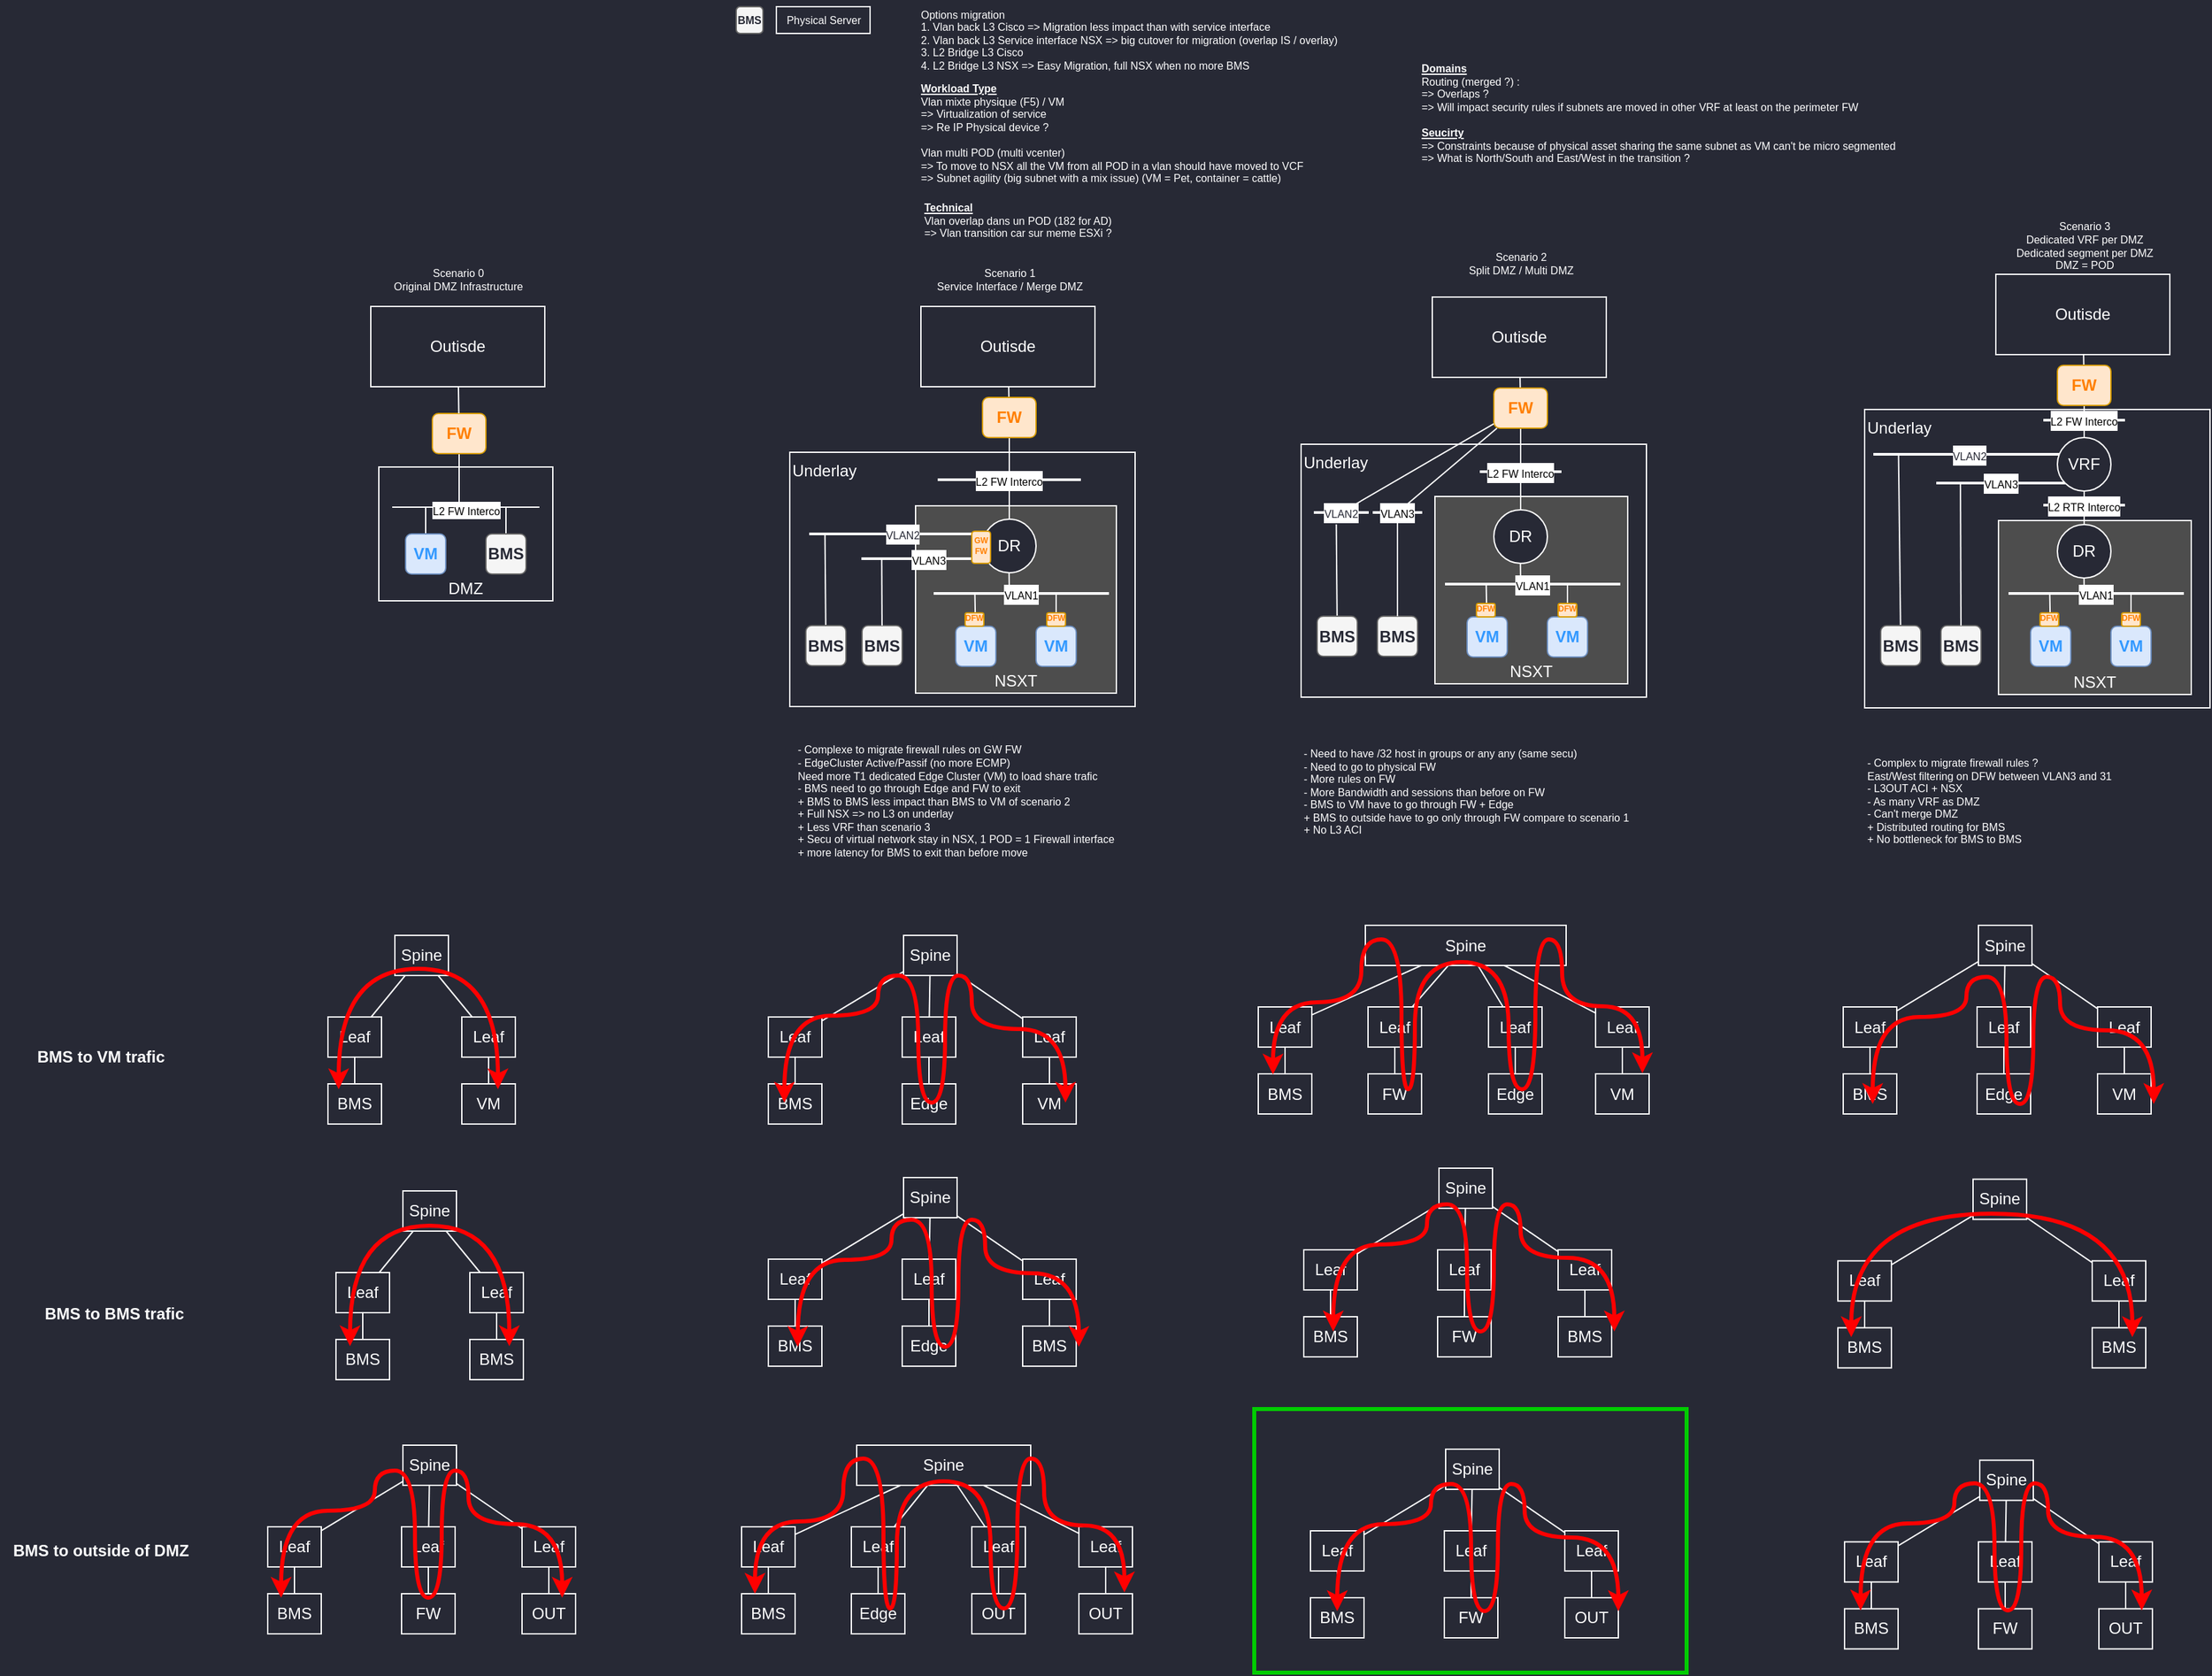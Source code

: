 <mxfile version="15.4.0" type="device" pages="2"><diagram id="segxRlIUMyBvakjFRH0a" name="Page-1"><mxGraphModel dx="3510" dy="1384" grid="1" gridSize="10" guides="1" tooltips="1" connect="1" arrows="1" fold="1" page="1" pageScale="1" pageWidth="1169" pageHeight="827" background="#272935" math="0" shadow="0"><root><mxCell id="0"/><mxCell id="1" parent="0"/><mxCell id="GwxtW335mzr1vdP5dlDj-20" value="Underlay" style="rounded=0;whiteSpace=wrap;html=1;verticalAlign=top;fillColor=#272935;strokeColor=#FFFFFF;fontColor=#FFFFFF;align=left;" parent="1" vertex="1"><mxGeometry x="80" y="348" width="258" height="190" as="geometry"/></mxCell><mxCell id="WhYXlQWKhiW7HhOyedUK-10" value="DMZ" style="rounded=0;whiteSpace=wrap;html=1;verticalAlign=bottom;fillColor=#272935;strokeColor=#FFFFFF;fontColor=#FFFFFF;" parent="1" vertex="1"><mxGeometry x="-227" y="359" width="130" height="100" as="geometry"/></mxCell><mxCell id="WhYXlQWKhiW7HhOyedUK-6" style="edgeStyle=none;rounded=0;orthogonalLoop=1;jettySize=auto;html=1;endArrow=none;endFill=0;strokeColor=#FFFFFF;" parent="1" source="JfAI4S4ko2dXXwUErhjJ-1" edge="1"><mxGeometry relative="1" as="geometry"><mxPoint x="-167" y="389" as="targetPoint"/></mxGeometry></mxCell><mxCell id="JfAI4S4ko2dXXwUErhjJ-1" value="&lt;b&gt;&lt;font color=&quot;#ff8000&quot;&gt;FW&lt;/font&gt;&lt;/b&gt;" style="rounded=1;whiteSpace=wrap;html=1;fillColor=#ffe6cc;strokeColor=#d79b00;" parent="1" vertex="1"><mxGeometry x="-187" y="319" width="40" height="30" as="geometry"/></mxCell><mxCell id="WhYXlQWKhiW7HhOyedUK-7" style="edgeStyle=none;rounded=0;orthogonalLoop=1;jettySize=auto;html=1;endArrow=none;endFill=0;strokeColor=#FFFFFF;" parent="1" source="JfAI4S4ko2dXXwUErhjJ-3" edge="1"><mxGeometry relative="1" as="geometry"><mxPoint x="-192" y="389" as="targetPoint"/></mxGeometry></mxCell><mxCell id="JfAI4S4ko2dXXwUErhjJ-3" value="&lt;b&gt;&lt;font color=&quot;#3399ff&quot;&gt;VM&lt;/font&gt;&lt;/b&gt;" style="rounded=1;whiteSpace=wrap;html=1;fillColor=#dae8fc;strokeColor=#6c8ebf;" parent="1" vertex="1"><mxGeometry x="-207" y="409" width="30" height="30" as="geometry"/></mxCell><mxCell id="WhYXlQWKhiW7HhOyedUK-8" style="edgeStyle=none;rounded=0;orthogonalLoop=1;jettySize=auto;html=1;endArrow=none;endFill=0;strokeColor=#FFFFFF;" parent="1" source="JfAI4S4ko2dXXwUErhjJ-4" edge="1"><mxGeometry relative="1" as="geometry"><mxPoint x="-132" y="389" as="targetPoint"/></mxGeometry></mxCell><mxCell id="JfAI4S4ko2dXXwUErhjJ-4" value="&lt;b&gt;&lt;font&gt;BMS&lt;/font&gt;&lt;/b&gt;" style="rounded=1;whiteSpace=wrap;html=1;fillColor=#f5f5f5;strokeColor=#666666;fontColor=#272935;" parent="1" vertex="1"><mxGeometry x="-147" y="409" width="30" height="30" as="geometry"/></mxCell><mxCell id="WhYXlQWKhiW7HhOyedUK-5" value="" style="rounded=0;orthogonalLoop=1;jettySize=auto;elbow=vertical;html=1;endArrow=none;endFill=0;strokeColor=#FFFFFF;" parent="1" edge="1"><mxGeometry relative="1" as="geometry"><mxPoint x="-217" y="389" as="sourcePoint"/><mxPoint x="-107" y="389" as="targetPoint"/></mxGeometry></mxCell><mxCell id="WhYXlQWKhiW7HhOyedUK-12" value="&lt;font style=&quot;font-size: 8px&quot;&gt;L2 FW Interco&lt;/font&gt;" style="edgeLabel;html=1;align=center;verticalAlign=middle;resizable=0;points=[];" parent="WhYXlQWKhiW7HhOyedUK-5" vertex="1" connectable="0"><mxGeometry x="0.248" y="-2" relative="1" as="geometry"><mxPoint x="-14" as="offset"/></mxGeometry></mxCell><mxCell id="WhYXlQWKhiW7HhOyedUK-11" value="" style="edgeStyle=none;rounded=0;orthogonalLoop=1;jettySize=auto;html=1;endArrow=none;endFill=0;strokeColor=#FFFFFF;" parent="1" source="WhYXlQWKhiW7HhOyedUK-9" target="JfAI4S4ko2dXXwUErhjJ-1" edge="1"><mxGeometry relative="1" as="geometry"/></mxCell><mxCell id="WhYXlQWKhiW7HhOyedUK-9" value="Outisde" style="rounded=0;whiteSpace=wrap;html=1;fillColor=#272935;strokeColor=#FFFFFF;fontColor=#FFFFFF;" parent="1" vertex="1"><mxGeometry x="-233" y="239" width="130" height="60" as="geometry"/></mxCell><mxCell id="WhYXlQWKhiW7HhOyedUK-14" value="NSXT" style="rounded=0;whiteSpace=wrap;html=1;verticalAlign=bottom;fillColor=#4D4D4D;strokeColor=#FFFFFF;fontColor=#FFFFFF;" parent="1" vertex="1"><mxGeometry x="174" y="388" width="150" height="140" as="geometry"/></mxCell><mxCell id="WhYXlQWKhiW7HhOyedUK-15" style="edgeStyle=none;rounded=0;orthogonalLoop=1;jettySize=auto;html=1;endArrow=none;endFill=0;strokeColor=#FFFFFF;" parent="1" source="GwxtW335mzr1vdP5dlDj-17" edge="1"><mxGeometry relative="1" as="geometry"><mxPoint x="244" y="408" as="targetPoint"/></mxGeometry></mxCell><mxCell id="WhYXlQWKhiW7HhOyedUK-17" style="edgeStyle=none;rounded=0;orthogonalLoop=1;jettySize=auto;html=1;endArrow=none;endFill=0;strokeColor=#FFFFFF;entryX=0.233;entryY=0.333;entryDx=0;entryDy=0;entryPerimeter=0;" parent="1" source="WhYXlQWKhiW7HhOyedUK-18" target="WhYXlQWKhiW7HhOyedUK-32" edge="1"><mxGeometry relative="1" as="geometry"><mxPoint x="219" y="458" as="targetPoint"/></mxGeometry></mxCell><mxCell id="WhYXlQWKhiW7HhOyedUK-18" value="&lt;b&gt;&lt;font color=&quot;#3399ff&quot;&gt;VM&lt;/font&gt;&lt;/b&gt;" style="rounded=1;whiteSpace=wrap;html=1;fillColor=#dae8fc;strokeColor=#6c8ebf;" parent="1" vertex="1"><mxGeometry x="204" y="478" width="30" height="30" as="geometry"/></mxCell><mxCell id="WhYXlQWKhiW7HhOyedUK-19" style="edgeStyle=none;rounded=0;orthogonalLoop=1;jettySize=auto;html=1;endArrow=none;endFill=0;strokeColor=#000000;startArrow=none;" parent="1" edge="1"><mxGeometry relative="1" as="geometry"><mxPoint x="279" y="447" as="targetPoint"/><mxPoint x="279" y="447" as="sourcePoint"/></mxGeometry></mxCell><mxCell id="WhYXlQWKhiW7HhOyedUK-20" value="&lt;b&gt;&lt;font color=&quot;#3399ff&quot;&gt;VM&lt;/font&gt;&lt;/b&gt;" style="rounded=1;whiteSpace=wrap;html=1;fillColor=#dae8fc;strokeColor=#6c8ebf;" parent="1" vertex="1"><mxGeometry x="264" y="478" width="30" height="30" as="geometry"/></mxCell><mxCell id="WhYXlQWKhiW7HhOyedUK-23" value="" style="edgeStyle=none;rounded=0;orthogonalLoop=1;jettySize=auto;html=1;endArrow=none;endFill=0;strokeColor=#FFFFFF;" parent="1" source="WhYXlQWKhiW7HhOyedUK-24" target="WhYXlQWKhiW7HhOyedUK-16" edge="1"><mxGeometry relative="1" as="geometry"/></mxCell><mxCell id="WhYXlQWKhiW7HhOyedUK-24" value="Outisde" style="rounded=0;whiteSpace=wrap;html=1;fillColor=#272935;strokeColor=#FFFFFF;fontColor=#FFFFFF;" parent="1" vertex="1"><mxGeometry x="178" y="239" width="130" height="60" as="geometry"/></mxCell><mxCell id="WhYXlQWKhiW7HhOyedUK-28" value="" style="edgeStyle=none;rounded=0;orthogonalLoop=1;jettySize=auto;html=1;endArrow=none;endFill=0;strokeColor=#000000;" parent="1" edge="1"><mxGeometry relative="1" as="geometry"><mxPoint x="279.0" y="467.0" as="targetPoint"/><mxPoint x="279.0" y="467" as="sourcePoint"/></mxGeometry></mxCell><mxCell id="WhYXlQWKhiW7HhOyedUK-32" value="&lt;font style=&quot;font-size: 8px&quot;&gt;VLAN1&lt;/font&gt;" style="rounded=0;whiteSpace=wrap;html=1;fillColor=none;strokeColor=#FFFFFF;labelBackgroundColor=default;" parent="1" vertex="1"><mxGeometry x="188" y="453" width="130" height="1" as="geometry"/></mxCell><mxCell id="WhYXlQWKhiW7HhOyedUK-35" style="edgeStyle=none;rounded=0;orthogonalLoop=1;jettySize=auto;html=1;endArrow=none;endFill=0;strokeColor=#FFFFFF;entryX=0.7;entryY=-0.333;entryDx=0;entryDy=0;entryPerimeter=0;" parent="1" source="WhYXlQWKhiW7HhOyedUK-20" target="WhYXlQWKhiW7HhOyedUK-32" edge="1"><mxGeometry relative="1" as="geometry"><mxPoint x="241.68" y="463.356" as="targetPoint"/><mxPoint x="233.798" y="488" as="sourcePoint"/></mxGeometry></mxCell><mxCell id="GwxtW335mzr1vdP5dlDj-2" style="edgeStyle=none;rounded=0;orthogonalLoop=1;jettySize=auto;html=1;endArrow=none;endFill=0;strokeColor=#FFFFFF;entryX=0.7;entryY=-0.333;entryDx=0;entryDy=0;entryPerimeter=0;exitX=0.431;exitY=0.821;exitDx=0;exitDy=0;exitPerimeter=0;" parent="1" source="WhYXlQWKhiW7HhOyedUK-32" edge="1"><mxGeometry relative="1" as="geometry"><mxPoint x="243.83" y="437.997" as="targetPoint"/><mxPoint x="244" y="458" as="sourcePoint"/></mxGeometry></mxCell><mxCell id="GwxtW335mzr1vdP5dlDj-3" value="&lt;b style=&quot;font-size: 6px;&quot;&gt;&lt;font color=&quot;#ff8000&quot; style=&quot;font-size: 6px;&quot;&gt;DFW&lt;/font&gt;&lt;/b&gt;" style="rounded=1;whiteSpace=wrap;html=1;fillColor=#ffe6cc;strokeColor=#d79b00;verticalAlign=middle;spacingBottom=3;fontSize=6;" parent="1" vertex="1"><mxGeometry x="272" y="468" width="14" height="10" as="geometry"/></mxCell><mxCell id="GwxtW335mzr1vdP5dlDj-4" value="&lt;b style=&quot;font-size: 6px;&quot;&gt;&lt;font color=&quot;#ff8000&quot; style=&quot;font-size: 6px;&quot;&gt;DFW&lt;/font&gt;&lt;/b&gt;" style="rounded=1;whiteSpace=wrap;html=1;fillColor=#ffe6cc;strokeColor=#d79b00;verticalAlign=middle;spacingBottom=3;fontSize=6;" parent="1" vertex="1"><mxGeometry x="211" y="468" width="14" height="10" as="geometry"/></mxCell><mxCell id="GwxtW335mzr1vdP5dlDj-5" style="edgeStyle=none;rounded=0;orthogonalLoop=1;jettySize=auto;html=1;endArrow=none;endFill=0;strokeColor=#FFFFFF;entryX=0.233;entryY=0.333;entryDx=0;entryDy=0;entryPerimeter=0;" parent="1" source="GwxtW335mzr1vdP5dlDj-6" edge="1"><mxGeometry relative="1" as="geometry"><mxPoint x="106.29" y="408.833" as="targetPoint"/></mxGeometry></mxCell><mxCell id="GwxtW335mzr1vdP5dlDj-6" value="&lt;b&gt;&lt;font&gt;BMS&lt;/font&gt;&lt;/b&gt;" style="rounded=1;whiteSpace=wrap;html=1;fillColor=#f5f5f5;strokeColor=#666666;fontColor=#272935;" parent="1" vertex="1"><mxGeometry x="92" y="477.5" width="30" height="30" as="geometry"/></mxCell><mxCell id="GwxtW335mzr1vdP5dlDj-7" style="edgeStyle=none;rounded=0;orthogonalLoop=1;jettySize=auto;html=1;endArrow=none;endFill=0;strokeColor=#000000;startArrow=none;" parent="1" edge="1"><mxGeometry relative="1" as="geometry"><mxPoint x="186" y="402.5" as="targetPoint"/><mxPoint x="186" y="402.5" as="sourcePoint"/></mxGeometry></mxCell><mxCell id="GwxtW335mzr1vdP5dlDj-10" value="&lt;font color=&quot;#272935&quot; style=&quot;font-size: 8px&quot;&gt;VLAN2&lt;/font&gt;" style="rounded=0;whiteSpace=wrap;html=1;fillColor=none;strokeColor=#FFFFFF;labelBackgroundColor=default;" parent="1" vertex="1"><mxGeometry x="95" y="408.5" width="139" height="1" as="geometry"/></mxCell><mxCell id="GwxtW335mzr1vdP5dlDj-14" value="&lt;b&gt;&lt;font&gt;BMS&lt;/font&gt;&lt;/b&gt;" style="rounded=1;whiteSpace=wrap;html=1;fillColor=#f5f5f5;strokeColor=#666666;fontColor=#272935;" parent="1" vertex="1"><mxGeometry x="134" y="477.5" width="30" height="30" as="geometry"/></mxCell><mxCell id="GwxtW335mzr1vdP5dlDj-15" value="&lt;font style=&quot;font-size: 8px&quot;&gt;VLAN3&lt;/font&gt;" style="rounded=0;whiteSpace=wrap;html=1;fillColor=none;strokeColor=#FFFFFF;labelBackgroundColor=default;" parent="1" vertex="1"><mxGeometry x="134" y="427" width="100" height="1" as="geometry"/></mxCell><mxCell id="GwxtW335mzr1vdP5dlDj-16" style="edgeStyle=none;rounded=0;orthogonalLoop=1;jettySize=auto;html=1;endArrow=none;endFill=0;strokeColor=#FFFFFF;entryX=0.233;entryY=0.333;entryDx=0;entryDy=0;entryPerimeter=0;" parent="1" source="GwxtW335mzr1vdP5dlDj-14" edge="1"><mxGeometry relative="1" as="geometry"><mxPoint x="148.71" y="427.003" as="targetPoint"/><mxPoint x="149.293" y="495.67" as="sourcePoint"/></mxGeometry></mxCell><mxCell id="WhYXlQWKhiW7HhOyedUK-26" value="DR" style="ellipse;whiteSpace=wrap;html=1;aspect=fixed;fontColor=#FFFFFF;fillColor=#272935;strokeColor=#FFFFFF;" parent="1" vertex="1"><mxGeometry x="224" y="398" width="40" height="40" as="geometry"/></mxCell><mxCell id="GwxtW335mzr1vdP5dlDj-13" value="&lt;b style=&quot;font-size: 6px&quot;&gt;&lt;font color=&quot;#ff8000&quot; style=&quot;font-size: 6px&quot;&gt;GW&lt;br&gt;FW&lt;br&gt;&lt;/font&gt;&lt;/b&gt;" style="rounded=1;whiteSpace=wrap;html=1;fillColor=#ffe6cc;strokeColor=#d79b00;verticalAlign=middle;spacingBottom=3;fontSize=6;" parent="1" vertex="1"><mxGeometry x="216" y="407" width="14" height="24" as="geometry"/></mxCell><mxCell id="GwxtW335mzr1vdP5dlDj-19" style="edgeStyle=orthogonalEdgeStyle;rounded=0;orthogonalLoop=1;jettySize=auto;html=1;fontSize=6;fontColor=#272935;strokeColor=#FFFFFF;endArrow=none;endFill=0;" parent="1" source="GwxtW335mzr1vdP5dlDj-17" target="WhYXlQWKhiW7HhOyedUK-16" edge="1"><mxGeometry relative="1" as="geometry"/></mxCell><mxCell id="GwxtW335mzr1vdP5dlDj-17" value="&lt;span style=&quot;background-color: rgb(255 , 255 , 255)&quot;&gt;&lt;font style=&quot;font-size: 8px&quot;&gt;L2 FW Interco&lt;/font&gt;&lt;/span&gt;" style="rounded=0;whiteSpace=wrap;html=1;fillColor=none;strokeColor=#FFFFFF;labelBackgroundColor=default;" parent="1" vertex="1"><mxGeometry x="191" y="368" width="106" height="1" as="geometry"/></mxCell><mxCell id="WhYXlQWKhiW7HhOyedUK-16" value="&lt;b&gt;&lt;font color=&quot;#ff8000&quot;&gt;FW&lt;/font&gt;&lt;/b&gt;" style="rounded=1;whiteSpace=wrap;html=1;fillColor=#ffe6cc;strokeColor=#d79b00;" parent="1" vertex="1"><mxGeometry x="224" y="307" width="40" height="30" as="geometry"/></mxCell><mxCell id="GwxtW335mzr1vdP5dlDj-22" value="Underlay" style="rounded=0;whiteSpace=wrap;html=1;verticalAlign=top;fillColor=#272935;strokeColor=#FFFFFF;fontColor=#FFFFFF;align=left;" parent="1" vertex="1"><mxGeometry x="462" y="342" width="258" height="189" as="geometry"/></mxCell><mxCell id="GwxtW335mzr1vdP5dlDj-23" value="NSXT" style="rounded=0;whiteSpace=wrap;html=1;verticalAlign=bottom;fillColor=#4D4D4D;strokeColor=#FFFFFF;fontColor=#FFFFFF;" parent="1" vertex="1"><mxGeometry x="562" y="381" width="144" height="140" as="geometry"/></mxCell><mxCell id="GwxtW335mzr1vdP5dlDj-24" style="edgeStyle=none;rounded=0;orthogonalLoop=1;jettySize=auto;html=1;endArrow=none;endFill=0;strokeColor=#FFFFFF;" parent="1" source="GwxtW335mzr1vdP5dlDj-47" edge="1"><mxGeometry relative="1" as="geometry"><mxPoint x="626" y="401" as="targetPoint"/></mxGeometry></mxCell><mxCell id="GwxtW335mzr1vdP5dlDj-25" style="edgeStyle=none;rounded=0;orthogonalLoop=1;jettySize=auto;html=1;endArrow=none;endFill=0;strokeColor=#FFFFFF;entryX=0.233;entryY=0.333;entryDx=0;entryDy=0;entryPerimeter=0;" parent="1" source="GwxtW335mzr1vdP5dlDj-26" target="GwxtW335mzr1vdP5dlDj-32" edge="1"><mxGeometry relative="1" as="geometry"><mxPoint x="601" y="451" as="targetPoint"/></mxGeometry></mxCell><mxCell id="GwxtW335mzr1vdP5dlDj-26" value="&lt;b&gt;&lt;font color=&quot;#3399ff&quot;&gt;VM&lt;/font&gt;&lt;/b&gt;" style="rounded=1;whiteSpace=wrap;html=1;fillColor=#dae8fc;strokeColor=#6c8ebf;" parent="1" vertex="1"><mxGeometry x="586" y="471" width="30" height="30" as="geometry"/></mxCell><mxCell id="GwxtW335mzr1vdP5dlDj-27" style="edgeStyle=none;rounded=0;orthogonalLoop=1;jettySize=auto;html=1;endArrow=none;endFill=0;strokeColor=#000000;startArrow=none;" parent="1" edge="1"><mxGeometry relative="1" as="geometry"><mxPoint x="661" y="440" as="targetPoint"/><mxPoint x="661" y="440" as="sourcePoint"/></mxGeometry></mxCell><mxCell id="GwxtW335mzr1vdP5dlDj-28" value="&lt;b&gt;&lt;font color=&quot;#3399ff&quot;&gt;VM&lt;/font&gt;&lt;/b&gt;" style="rounded=1;whiteSpace=wrap;html=1;fillColor=#dae8fc;strokeColor=#6c8ebf;" parent="1" vertex="1"><mxGeometry x="646" y="471" width="30" height="30" as="geometry"/></mxCell><mxCell id="GwxtW335mzr1vdP5dlDj-29" value="" style="edgeStyle=none;rounded=0;orthogonalLoop=1;jettySize=auto;html=1;endArrow=none;endFill=0;strokeColor=#FFFFFF;" parent="1" source="GwxtW335mzr1vdP5dlDj-30" target="GwxtW335mzr1vdP5dlDj-48" edge="1"><mxGeometry relative="1" as="geometry"/></mxCell><mxCell id="GwxtW335mzr1vdP5dlDj-30" value="Outisde" style="rounded=0;whiteSpace=wrap;html=1;fillColor=#272935;strokeColor=#FFFFFF;fontColor=#FFFFFF;" parent="1" vertex="1"><mxGeometry x="560" y="232" width="130" height="60" as="geometry"/></mxCell><mxCell id="GwxtW335mzr1vdP5dlDj-31" value="" style="edgeStyle=none;rounded=0;orthogonalLoop=1;jettySize=auto;html=1;endArrow=none;endFill=0;strokeColor=#000000;" parent="1" edge="1"><mxGeometry relative="1" as="geometry"><mxPoint x="661" y="460" as="targetPoint"/><mxPoint x="661" y="460" as="sourcePoint"/></mxGeometry></mxCell><mxCell id="GwxtW335mzr1vdP5dlDj-32" value="&lt;font style=&quot;font-size: 8px&quot;&gt;VLAN1&lt;/font&gt;" style="rounded=0;whiteSpace=wrap;html=1;fillColor=none;strokeColor=#FFFFFF;labelBackgroundColor=default;" parent="1" vertex="1"><mxGeometry x="570" y="446" width="130" height="1" as="geometry"/></mxCell><mxCell id="GwxtW335mzr1vdP5dlDj-33" style="edgeStyle=none;rounded=0;orthogonalLoop=1;jettySize=auto;html=1;endArrow=none;endFill=0;strokeColor=#FFFFFF;entryX=0.7;entryY=-0.333;entryDx=0;entryDy=0;entryPerimeter=0;" parent="1" source="GwxtW335mzr1vdP5dlDj-28" target="GwxtW335mzr1vdP5dlDj-32" edge="1"><mxGeometry relative="1" as="geometry"><mxPoint x="623.68" y="456.356" as="targetPoint"/><mxPoint x="615.798" y="481" as="sourcePoint"/></mxGeometry></mxCell><mxCell id="GwxtW335mzr1vdP5dlDj-34" style="edgeStyle=none;rounded=0;orthogonalLoop=1;jettySize=auto;html=1;endArrow=none;endFill=0;strokeColor=#FFFFFF;entryX=0.7;entryY=-0.333;entryDx=0;entryDy=0;entryPerimeter=0;exitX=0.431;exitY=0.821;exitDx=0;exitDy=0;exitPerimeter=0;" parent="1" source="GwxtW335mzr1vdP5dlDj-32" edge="1"><mxGeometry relative="1" as="geometry"><mxPoint x="625.83" y="430.997" as="targetPoint"/><mxPoint x="626" y="451" as="sourcePoint"/></mxGeometry></mxCell><mxCell id="GwxtW335mzr1vdP5dlDj-35" value="&lt;b style=&quot;font-size: 6px;&quot;&gt;&lt;font color=&quot;#ff8000&quot; style=&quot;font-size: 6px;&quot;&gt;DFW&lt;/font&gt;&lt;/b&gt;" style="rounded=1;whiteSpace=wrap;html=1;fillColor=#ffe6cc;strokeColor=#d79b00;verticalAlign=middle;spacingBottom=3;fontSize=6;" parent="1" vertex="1"><mxGeometry x="654" y="461" width="14" height="10" as="geometry"/></mxCell><mxCell id="GwxtW335mzr1vdP5dlDj-36" value="&lt;b style=&quot;font-size: 6px;&quot;&gt;&lt;font color=&quot;#ff8000&quot; style=&quot;font-size: 6px;&quot;&gt;DFW&lt;/font&gt;&lt;/b&gt;" style="rounded=1;whiteSpace=wrap;html=1;fillColor=#ffe6cc;strokeColor=#d79b00;verticalAlign=middle;spacingBottom=3;fontSize=6;" parent="1" vertex="1"><mxGeometry x="593" y="461" width="14" height="10" as="geometry"/></mxCell><mxCell id="GwxtW335mzr1vdP5dlDj-37" style="edgeStyle=none;rounded=0;orthogonalLoop=1;jettySize=auto;html=1;endArrow=none;endFill=0;strokeColor=#FFFFFF;entryX=0.233;entryY=0.333;entryDx=0;entryDy=0;entryPerimeter=0;" parent="1" source="GwxtW335mzr1vdP5dlDj-38" edge="1"><mxGeometry relative="1" as="geometry"><mxPoint x="488.29" y="401.833" as="targetPoint"/></mxGeometry></mxCell><mxCell id="GwxtW335mzr1vdP5dlDj-38" value="&lt;b&gt;&lt;font&gt;BMS&lt;/font&gt;&lt;/b&gt;" style="rounded=1;whiteSpace=wrap;html=1;fillColor=#f5f5f5;strokeColor=#666666;fontColor=#272935;" parent="1" vertex="1"><mxGeometry x="474" y="470.5" width="30" height="30" as="geometry"/></mxCell><mxCell id="GwxtW335mzr1vdP5dlDj-39" style="edgeStyle=none;rounded=0;orthogonalLoop=1;jettySize=auto;html=1;endArrow=none;endFill=0;strokeColor=#000000;startArrow=none;" parent="1" edge="1"><mxGeometry relative="1" as="geometry"><mxPoint x="568" y="395.5" as="targetPoint"/><mxPoint x="568" y="395.5" as="sourcePoint"/></mxGeometry></mxCell><mxCell id="GwxtW335mzr1vdP5dlDj-40" value="&lt;font color=&quot;#272935&quot; style=&quot;font-size: 8px&quot;&gt;VLAN2&lt;/font&gt;" style="rounded=0;whiteSpace=wrap;html=1;fillColor=none;strokeColor=#FFFFFF;labelBackgroundColor=default;" parent="1" vertex="1"><mxGeometry x="472" y="392.5" width="40" height="1" as="geometry"/></mxCell><mxCell id="GwxtW335mzr1vdP5dlDj-41" value="&lt;b&gt;&lt;font&gt;BMS&lt;/font&gt;&lt;/b&gt;" style="rounded=1;whiteSpace=wrap;html=1;fillColor=#f5f5f5;strokeColor=#666666;fontColor=#272935;" parent="1" vertex="1"><mxGeometry x="519" y="470.5" width="30" height="30" as="geometry"/></mxCell><mxCell id="GwxtW335mzr1vdP5dlDj-43" style="edgeStyle=none;rounded=0;orthogonalLoop=1;jettySize=auto;html=1;endArrow=none;endFill=0;strokeColor=#FFFFFF;" parent="1" source="GwxtW335mzr1vdP5dlDj-41" target="GwxtW335mzr1vdP5dlDj-42" edge="1"><mxGeometry relative="1" as="geometry"><mxPoint x="530.71" y="420.003" as="targetPoint"/><mxPoint x="531.293" y="488.67" as="sourcePoint"/></mxGeometry></mxCell><mxCell id="GwxtW335mzr1vdP5dlDj-44" value="DR" style="ellipse;whiteSpace=wrap;html=1;aspect=fixed;fontColor=#FFFFFF;fillColor=#272935;strokeColor=#FFFFFF;" parent="1" vertex="1"><mxGeometry x="606" y="391" width="40" height="40" as="geometry"/></mxCell><mxCell id="GwxtW335mzr1vdP5dlDj-46" style="rounded=0;orthogonalLoop=1;jettySize=auto;html=1;fontSize=6;fontColor=#272935;strokeColor=#FFFFFF;endArrow=none;endFill=0;" parent="1" source="GwxtW335mzr1vdP5dlDj-47" target="GwxtW335mzr1vdP5dlDj-48" edge="1"><mxGeometry relative="1" as="geometry"/></mxCell><mxCell id="GwxtW335mzr1vdP5dlDj-47" value="&lt;span style=&quot;background-color: rgb(255 , 255 , 255)&quot;&gt;&lt;font style=&quot;font-size: 8px&quot;&gt;L2 FW Interco&lt;/font&gt;&lt;/span&gt;" style="rounded=0;whiteSpace=wrap;html=1;fillColor=none;strokeColor=#FFFFFF;labelBackgroundColor=default;" parent="1" vertex="1"><mxGeometry x="596" y="362" width="60" height="1" as="geometry"/></mxCell><mxCell id="GwxtW335mzr1vdP5dlDj-48" value="&lt;b&gt;&lt;font color=&quot;#ff8000&quot;&gt;FW&lt;/font&gt;&lt;/b&gt;" style="rounded=1;whiteSpace=wrap;html=1;fillColor=#ffe6cc;strokeColor=#d79b00;" parent="1" vertex="1"><mxGeometry x="606" y="300" width="40" height="30" as="geometry"/></mxCell><mxCell id="GwxtW335mzr1vdP5dlDj-49" style="edgeStyle=none;rounded=0;orthogonalLoop=1;jettySize=auto;html=1;endArrow=none;endFill=0;strokeColor=#FFFFFF;" parent="1" source="GwxtW335mzr1vdP5dlDj-40" target="GwxtW335mzr1vdP5dlDj-48" edge="1"><mxGeometry relative="1" as="geometry"><mxPoint x="498.29" y="411.833" as="targetPoint"/><mxPoint x="498.873" y="480.5" as="sourcePoint"/></mxGeometry></mxCell><mxCell id="GwxtW335mzr1vdP5dlDj-50" style="edgeStyle=none;rounded=0;orthogonalLoop=1;jettySize=auto;html=1;endArrow=none;endFill=0;strokeColor=#FFFFFF;" parent="1" source="GwxtW335mzr1vdP5dlDj-42" target="GwxtW335mzr1vdP5dlDj-48" edge="1"><mxGeometry relative="1" as="geometry"><mxPoint x="616" y="338.232" as="targetPoint"/><mxPoint x="505.256" y="411.5" as="sourcePoint"/></mxGeometry></mxCell><mxCell id="GwxtW335mzr1vdP5dlDj-42" value="&lt;font style=&quot;font-size: 8px&quot;&gt;VLAN3&lt;/font&gt;" style="rounded=0;whiteSpace=wrap;html=1;fillColor=none;strokeColor=#FFFFFF;labelBackgroundColor=default;" parent="1" vertex="1"><mxGeometry x="516" y="392.5" width="36" height="1" as="geometry"/></mxCell><mxCell id="GwxtW335mzr1vdP5dlDj-51" value="&lt;b style=&quot;font-size: 8px;&quot;&gt;&lt;font style=&quot;font-size: 8px;&quot;&gt;BMS&lt;/font&gt;&lt;/b&gt;" style="rounded=1;whiteSpace=wrap;html=1;fillColor=#f5f5f5;strokeColor=#666666;fontColor=#272935;fontSize=8;" parent="1" vertex="1"><mxGeometry x="40" y="15" width="20" height="20" as="geometry"/></mxCell><mxCell id="GwxtW335mzr1vdP5dlDj-52" value="&lt;font style=&quot;font-size: 8px;&quot;&gt;Physical Server&lt;/font&gt;" style="text;html=1;align=center;verticalAlign=middle;resizable=0;points=[];autosize=1;fontSize=8;fillColor=#272935;strokeColor=#FFFFFF;fontColor=#FFFFFF;" parent="1" vertex="1"><mxGeometry x="70" y="15" width="70" height="20" as="geometry"/></mxCell><mxCell id="GwxtW335mzr1vdP5dlDj-53" value="Underlay" style="rounded=0;whiteSpace=wrap;html=1;verticalAlign=top;fillColor=#272935;strokeColor=#FFFFFF;fontColor=#FFFFFF;align=left;" parent="1" vertex="1"><mxGeometry x="883" y="316" width="258" height="223" as="geometry"/></mxCell><mxCell id="GwxtW335mzr1vdP5dlDj-54" value="NSXT" style="rounded=0;whiteSpace=wrap;html=1;verticalAlign=bottom;fillColor=#4D4D4D;strokeColor=#FFFFFF;fontColor=#FFFFFF;" parent="1" vertex="1"><mxGeometry x="983" y="399" width="144" height="130" as="geometry"/></mxCell><mxCell id="GwxtW335mzr1vdP5dlDj-55" style="edgeStyle=none;rounded=0;orthogonalLoop=1;jettySize=auto;html=1;endArrow=none;endFill=0;strokeColor=#FFFFFF;" parent="1" edge="1"><mxGeometry relative="1" as="geometry"><mxPoint x="1047" y="408" as="targetPoint"/><mxPoint x="1047" y="370.0" as="sourcePoint"/></mxGeometry></mxCell><mxCell id="GwxtW335mzr1vdP5dlDj-56" style="edgeStyle=none;rounded=0;orthogonalLoop=1;jettySize=auto;html=1;endArrow=none;endFill=0;strokeColor=#FFFFFF;entryX=0.233;entryY=0.333;entryDx=0;entryDy=0;entryPerimeter=0;" parent="1" source="GwxtW335mzr1vdP5dlDj-57" target="GwxtW335mzr1vdP5dlDj-63" edge="1"><mxGeometry relative="1" as="geometry"><mxPoint x="1022" y="458" as="targetPoint"/></mxGeometry></mxCell><mxCell id="GwxtW335mzr1vdP5dlDj-57" value="&lt;b&gt;&lt;font color=&quot;#3399ff&quot;&gt;VM&lt;/font&gt;&lt;/b&gt;" style="rounded=1;whiteSpace=wrap;html=1;fillColor=#dae8fc;strokeColor=#6c8ebf;" parent="1" vertex="1"><mxGeometry x="1007" y="478" width="30" height="30" as="geometry"/></mxCell><mxCell id="GwxtW335mzr1vdP5dlDj-58" style="edgeStyle=none;rounded=0;orthogonalLoop=1;jettySize=auto;html=1;endArrow=none;endFill=0;strokeColor=#000000;startArrow=none;" parent="1" edge="1"><mxGeometry relative="1" as="geometry"><mxPoint x="1082" y="447" as="targetPoint"/><mxPoint x="1082" y="447" as="sourcePoint"/></mxGeometry></mxCell><mxCell id="GwxtW335mzr1vdP5dlDj-59" value="&lt;b&gt;&lt;font color=&quot;#3399ff&quot;&gt;VM&lt;/font&gt;&lt;/b&gt;" style="rounded=1;whiteSpace=wrap;html=1;fillColor=#dae8fc;strokeColor=#6c8ebf;" parent="1" vertex="1"><mxGeometry x="1067" y="478" width="30" height="30" as="geometry"/></mxCell><mxCell id="GwxtW335mzr1vdP5dlDj-60" value="" style="edgeStyle=none;rounded=0;orthogonalLoop=1;jettySize=auto;html=1;endArrow=none;endFill=0;strokeColor=#FFFFFF;" parent="1" source="GwxtW335mzr1vdP5dlDj-61" target="GwxtW335mzr1vdP5dlDj-77" edge="1"><mxGeometry relative="1" as="geometry"/></mxCell><mxCell id="GwxtW335mzr1vdP5dlDj-61" value="Outisde" style="rounded=0;whiteSpace=wrap;html=1;fillColor=#272935;strokeColor=#FFFFFF;fontColor=#FFFFFF;" parent="1" vertex="1"><mxGeometry x="981" y="215" width="130" height="60" as="geometry"/></mxCell><mxCell id="GwxtW335mzr1vdP5dlDj-62" value="" style="edgeStyle=none;rounded=0;orthogonalLoop=1;jettySize=auto;html=1;endArrow=none;endFill=0;strokeColor=#000000;" parent="1" edge="1"><mxGeometry relative="1" as="geometry"><mxPoint x="1082" y="467" as="targetPoint"/><mxPoint x="1082" y="467" as="sourcePoint"/></mxGeometry></mxCell><mxCell id="GwxtW335mzr1vdP5dlDj-63" value="&lt;font style=&quot;font-size: 8px&quot;&gt;VLAN1&lt;/font&gt;" style="rounded=0;whiteSpace=wrap;html=1;fillColor=none;strokeColor=#FFFFFF;labelBackgroundColor=default;" parent="1" vertex="1"><mxGeometry x="991" y="453" width="130" height="1" as="geometry"/></mxCell><mxCell id="GwxtW335mzr1vdP5dlDj-64" style="edgeStyle=none;rounded=0;orthogonalLoop=1;jettySize=auto;html=1;endArrow=none;endFill=0;strokeColor=#FFFFFF;entryX=0.7;entryY=-0.333;entryDx=0;entryDy=0;entryPerimeter=0;" parent="1" source="GwxtW335mzr1vdP5dlDj-59" target="GwxtW335mzr1vdP5dlDj-63" edge="1"><mxGeometry relative="1" as="geometry"><mxPoint x="1044.68" y="463.356" as="targetPoint"/><mxPoint x="1036.798" y="488" as="sourcePoint"/></mxGeometry></mxCell><mxCell id="GwxtW335mzr1vdP5dlDj-65" style="edgeStyle=none;rounded=0;orthogonalLoop=1;jettySize=auto;html=1;endArrow=none;endFill=0;strokeColor=#FFFFFF;entryX=0.7;entryY=-0.333;entryDx=0;entryDy=0;entryPerimeter=0;exitX=0.431;exitY=0.821;exitDx=0;exitDy=0;exitPerimeter=0;" parent="1" source="GwxtW335mzr1vdP5dlDj-63" edge="1"><mxGeometry relative="1" as="geometry"><mxPoint x="1046.83" y="437.997" as="targetPoint"/><mxPoint x="1047" y="458" as="sourcePoint"/></mxGeometry></mxCell><mxCell id="GwxtW335mzr1vdP5dlDj-66" value="&lt;b style=&quot;font-size: 6px;&quot;&gt;&lt;font color=&quot;#ff8000&quot; style=&quot;font-size: 6px;&quot;&gt;DFW&lt;/font&gt;&lt;/b&gt;" style="rounded=1;whiteSpace=wrap;html=1;fillColor=#ffe6cc;strokeColor=#d79b00;verticalAlign=middle;spacingBottom=3;fontSize=6;" parent="1" vertex="1"><mxGeometry x="1075" y="468" width="14" height="10" as="geometry"/></mxCell><mxCell id="GwxtW335mzr1vdP5dlDj-67" value="&lt;b style=&quot;font-size: 6px;&quot;&gt;&lt;font color=&quot;#ff8000&quot; style=&quot;font-size: 6px;&quot;&gt;DFW&lt;/font&gt;&lt;/b&gt;" style="rounded=1;whiteSpace=wrap;html=1;fillColor=#ffe6cc;strokeColor=#d79b00;verticalAlign=middle;spacingBottom=3;fontSize=6;" parent="1" vertex="1"><mxGeometry x="1014" y="468" width="14" height="10" as="geometry"/></mxCell><mxCell id="GwxtW335mzr1vdP5dlDj-68" style="edgeStyle=none;rounded=0;orthogonalLoop=1;jettySize=auto;html=1;endArrow=none;endFill=0;strokeColor=#FFFFFF;entryX=0.128;entryY=0;entryDx=0;entryDy=0;entryPerimeter=0;" parent="1" source="GwxtW335mzr1vdP5dlDj-69" target="GwxtW335mzr1vdP5dlDj-71" edge="1"><mxGeometry relative="1" as="geometry"><mxPoint x="909.29" y="408.833" as="targetPoint"/></mxGeometry></mxCell><mxCell id="GwxtW335mzr1vdP5dlDj-69" value="&lt;b&gt;&lt;font&gt;BMS&lt;/font&gt;&lt;/b&gt;" style="rounded=1;whiteSpace=wrap;html=1;fillColor=#f5f5f5;strokeColor=#666666;fontColor=#272935;" parent="1" vertex="1"><mxGeometry x="895" y="477.5" width="30" height="30" as="geometry"/></mxCell><mxCell id="GwxtW335mzr1vdP5dlDj-70" style="edgeStyle=none;rounded=0;orthogonalLoop=1;jettySize=auto;html=1;endArrow=none;endFill=0;strokeColor=#000000;startArrow=none;" parent="1" edge="1"><mxGeometry relative="1" as="geometry"><mxPoint x="989" y="402.5" as="targetPoint"/><mxPoint x="989" y="402.5" as="sourcePoint"/></mxGeometry></mxCell><mxCell id="GwxtW335mzr1vdP5dlDj-71" value="&lt;font color=&quot;#272935&quot; style=&quot;font-size: 8px&quot;&gt;VLAN2&lt;/font&gt;" style="rounded=0;whiteSpace=wrap;html=1;fillColor=none;strokeColor=#FFFFFF;labelBackgroundColor=default;" parent="1" vertex="1"><mxGeometry x="890" y="349" width="143" height="1" as="geometry"/></mxCell><mxCell id="GwxtW335mzr1vdP5dlDj-72" value="&lt;b&gt;&lt;font&gt;BMS&lt;/font&gt;&lt;/b&gt;" style="rounded=1;whiteSpace=wrap;html=1;fillColor=#f5f5f5;strokeColor=#666666;fontColor=#272935;" parent="1" vertex="1"><mxGeometry x="940" y="477.5" width="30" height="30" as="geometry"/></mxCell><mxCell id="GwxtW335mzr1vdP5dlDj-73" style="edgeStyle=none;rounded=0;orthogonalLoop=1;jettySize=auto;html=1;endArrow=none;endFill=0;strokeColor=#FFFFFF;entryX=0.183;entryY=1.357;entryDx=0;entryDy=0;entryPerimeter=0;" parent="1" source="GwxtW335mzr1vdP5dlDj-72" target="GwxtW335mzr1vdP5dlDj-80" edge="1"><mxGeometry relative="1" as="geometry"><mxPoint x="951.71" y="427.003" as="targetPoint"/><mxPoint x="952.293" y="495.67" as="sourcePoint"/></mxGeometry></mxCell><mxCell id="GwxtW335mzr1vdP5dlDj-74" value="DR" style="ellipse;whiteSpace=wrap;html=1;aspect=fixed;fontColor=#FFFFFF;fillColor=#272935;strokeColor=#FFFFFF;" parent="1" vertex="1"><mxGeometry x="1027" y="402" width="40" height="40" as="geometry"/></mxCell><mxCell id="GwxtW335mzr1vdP5dlDj-75" style="rounded=0;orthogonalLoop=1;jettySize=auto;html=1;fontSize=6;fontColor=#272935;strokeColor=#FFFFFF;endArrow=none;endFill=0;" parent="1" target="GwxtW335mzr1vdP5dlDj-77" edge="1"><mxGeometry relative="1" as="geometry"><mxPoint x="1047" y="369" as="sourcePoint"/></mxGeometry></mxCell><mxCell id="GwxtW335mzr1vdP5dlDj-77" value="&lt;b&gt;&lt;font color=&quot;#ff8000&quot;&gt;FW&lt;/font&gt;&lt;/b&gt;" style="rounded=1;whiteSpace=wrap;html=1;fillColor=#ffe6cc;strokeColor=#d79b00;" parent="1" vertex="1"><mxGeometry x="1027" y="283" width="40" height="30" as="geometry"/></mxCell><mxCell id="GwxtW335mzr1vdP5dlDj-80" value="&lt;font style=&quot;font-size: 8px&quot;&gt;VLAN3&lt;/font&gt;" style="rounded=0;whiteSpace=wrap;html=1;fillColor=none;strokeColor=#FFFFFF;labelBackgroundColor=default;" parent="1" vertex="1"><mxGeometry x="937" y="370.5" width="96" height="1" as="geometry"/></mxCell><mxCell id="GwxtW335mzr1vdP5dlDj-81" value="VRF" style="ellipse;whiteSpace=wrap;html=1;aspect=fixed;fontColor=#FFFFFF;fillColor=#272935;strokeColor=#FFFFFF;" parent="1" vertex="1"><mxGeometry x="1027" y="337" width="40" height="40" as="geometry"/></mxCell><mxCell id="GwxtW335mzr1vdP5dlDj-82" value="&lt;span style=&quot;background-color: rgb(255 , 255 , 255)&quot;&gt;&lt;font style=&quot;font-size: 8px&quot;&gt;L2 FW Interco&lt;/font&gt;&lt;/span&gt;" style="rounded=0;whiteSpace=wrap;html=1;fillColor=none;strokeColor=#FFFFFF;labelBackgroundColor=default;" parent="1" vertex="1"><mxGeometry x="1017" y="323.5" width="60" height="1" as="geometry"/></mxCell><mxCell id="GwxtW335mzr1vdP5dlDj-83" value="&lt;span style=&quot;background-color: rgb(255 , 255 , 255)&quot;&gt;&lt;font style=&quot;font-size: 8px&quot;&gt;L2 RTR Interco&lt;/font&gt;&lt;/span&gt;" style="rounded=0;whiteSpace=wrap;html=1;fillColor=none;strokeColor=#FFFFFF;labelBackgroundColor=default;" parent="1" vertex="1"><mxGeometry x="1017" y="387" width="60" height="1" as="geometry"/></mxCell><mxCell id="GwxtW335mzr1vdP5dlDj-84" value="- Complexe to migrate firewall rules on GW FW&lt;br&gt;- EdgeCluster Active/Passif (no more ECMP)&lt;br&gt;Need more T1 dedicated Edge Cluster (VM) to load share trafic&lt;br&gt;- BMS need to go through Edge and FW to exit&lt;br&gt;+ BMS to BMS less impact than BMS to VM of scenario 2&lt;br&gt;+ Full NSX =&amp;gt; no L3 on underlay&lt;br&gt;+ Less VRF than scenario 3&lt;br&gt;+ Secu of virtual network stay in NSX, 1 POD = 1 Firewall interface&lt;br&gt;+ more latency for BMS to exit than before move" style="text;html=1;align=left;verticalAlign=middle;resizable=0;points=[];autosize=1;strokeColor=none;fillColor=none;fontSize=8;fontColor=#FFFFFF;" parent="1" vertex="1"><mxGeometry x="84" y="559" width="250" height="100" as="geometry"/></mxCell><mxCell id="GwxtW335mzr1vdP5dlDj-85" value="- Need to have /32 host in groups or any any (same secu)&lt;br&gt;- Need to go to physical FW&lt;br&gt;- More rules on FW&lt;br&gt;- More Bandwidth and sessions than before on FW&lt;br&gt;- BMS to VM have to go through FW + Edge&lt;br&gt;+ BMS to outside have to go only through FW compare to scenario 1&lt;br&gt;+ No L3 ACI" style="text;html=1;align=left;verticalAlign=middle;resizable=0;points=[];autosize=1;strokeColor=none;fillColor=none;fontSize=8;fontColor=#FFFFFF;" parent="1" vertex="1"><mxGeometry x="462" y="562" width="260" height="80" as="geometry"/></mxCell><mxCell id="GwxtW335mzr1vdP5dlDj-86" value="- Complex to migrate firewall rules ?&lt;br&gt;East/West filtering on DFW between VLAN3 and 31&lt;br&gt;- L3OUT ACI + NSX&lt;br&gt;- As many VRF as DMZ&lt;br&gt;- Can't merge DMZ&lt;br&gt;+ Distributed routing for BMS&lt;br&gt;+ No bottleneck for BMS to BMS" style="text;html=1;align=left;verticalAlign=middle;resizable=0;points=[];autosize=1;strokeColor=none;fillColor=none;fontSize=8;fontColor=#FFFFFF;" parent="1" vertex="1"><mxGeometry x="883" y="569" width="200" height="80" as="geometry"/></mxCell><mxCell id="GwxtW335mzr1vdP5dlDj-87" value="Scenario 0&lt;br&gt;Original DMZ Infrastructure" style="text;html=1;align=center;verticalAlign=middle;resizable=0;points=[];autosize=1;strokeColor=none;fillColor=none;fontSize=8;fontColor=#FFFFFF;" parent="1" vertex="1"><mxGeometry x="-223" y="204" width="110" height="30" as="geometry"/></mxCell><mxCell id="GwxtW335mzr1vdP5dlDj-88" value="Scenario 1&lt;br&gt;Service Interface / Merge DMZ" style="text;html=1;align=center;verticalAlign=middle;resizable=0;points=[];autosize=1;strokeColor=none;fillColor=none;fontSize=8;fontColor=#FFFFFF;" parent="1" vertex="1"><mxGeometry x="184" y="204" width="120" height="30" as="geometry"/></mxCell><mxCell id="GwxtW335mzr1vdP5dlDj-89" value="Scenario 2&lt;br&gt;Split DMZ / Multi DMZ" style="text;html=1;align=center;verticalAlign=middle;resizable=0;points=[];autosize=1;strokeColor=none;fillColor=none;fontSize=8;fontColor=#FFFFFF;" parent="1" vertex="1"><mxGeometry x="581" y="192" width="90" height="30" as="geometry"/></mxCell><mxCell id="GwxtW335mzr1vdP5dlDj-90" value="Scenario 3&lt;br&gt;Dedicated VRF per DMZ&lt;br&gt;Dedicated segment per DMZ&lt;br&gt;DMZ = POD" style="text;html=1;align=center;verticalAlign=middle;resizable=0;points=[];autosize=1;strokeColor=none;fillColor=none;fontSize=8;fontColor=#FFFFFF;" parent="1" vertex="1"><mxGeometry x="987" y="169" width="120" height="50" as="geometry"/></mxCell><mxCell id="GwxtW335mzr1vdP5dlDj-91" value="Options migration&lt;br&gt;1. Vlan back L3 Cisco =&amp;gt; Migration less impact than with service interface&lt;br&gt;2. Vlan back L3 Service interface NSX =&amp;gt; big cutover for migration (overlap IS / overlay)&lt;br&gt;3. L2 Bridge L3 Cisco&lt;br&gt;4. L2 Bridge L3 NSX =&amp;gt; Easy Migration, full NSX when no more BMS" style="text;html=1;align=left;verticalAlign=middle;resizable=0;points=[];autosize=1;strokeColor=none;fillColor=none;fontSize=8;fontColor=#FFFFFF;" parent="1" vertex="1"><mxGeometry x="176" y="10" width="330" height="60" as="geometry"/></mxCell><mxCell id="GwxtW335mzr1vdP5dlDj-92" value="&lt;b&gt;&lt;u&gt;Workload Type&lt;/u&gt;&lt;/b&gt;&lt;br&gt;Vlan mixte physique (F5) / VM&lt;br&gt;=&amp;gt; Virtualization of service&lt;br&gt;=&amp;gt; Re IP Physical device ?&lt;br&gt;&lt;br&gt;Vlan multi POD (multi vcenter)&lt;br&gt;=&amp;gt; To move to NSX all the VM from all POD in a vlan should have moved to VCF&lt;br&gt;=&amp;gt; Subnet agility (big subnet with a mix issue) (VM = Pet, container = cattle)" style="text;html=1;align=left;verticalAlign=middle;resizable=0;points=[];autosize=1;strokeColor=none;fillColor=none;fontSize=8;fontColor=#FFFFFF;" parent="1" vertex="1"><mxGeometry x="176" y="65" width="300" height="90" as="geometry"/></mxCell><mxCell id="GwxtW335mzr1vdP5dlDj-93" value="&lt;div style=&quot;text-align: left&quot;&gt;&lt;b&gt;&lt;u&gt;Technical&lt;/u&gt;&lt;/b&gt;&lt;/div&gt;Vlan overlap dans un POD (182 for AD)&lt;br&gt;=&amp;gt; Vlan transition car sur meme ESXi ?" style="text;html=1;align=center;verticalAlign=middle;resizable=0;points=[];autosize=1;strokeColor=none;fillColor=none;fontSize=8;fontColor=#FFFFFF;" parent="1" vertex="1"><mxGeometry x="170" y="155" width="160" height="40" as="geometry"/></mxCell><mxCell id="GwxtW335mzr1vdP5dlDj-94" value="&lt;b&gt;&lt;u&gt;Domains&lt;/u&gt;&lt;/b&gt;&lt;br&gt;Routing (merged ?) :&lt;br&gt;=&amp;gt; Overlaps ?&lt;br&gt;=&amp;gt; Will impact security rules if subnets are moved in other VRF at least on the perimeter FW&lt;br&gt;&lt;br&gt;&lt;b&gt;&lt;u&gt;Seucirty&lt;/u&gt;&lt;/b&gt;&lt;br&gt;=&amp;gt; Constraints because of physical asset sharing the same subnet as VM can't be micro segmented&lt;br&gt;=&amp;gt; What is North/South and East/West in the transition ?" style="text;html=1;align=left;verticalAlign=middle;resizable=0;points=[];autosize=1;strokeColor=none;fillColor=none;fontSize=8;fontColor=#FFFFFF;" parent="1" vertex="1"><mxGeometry x="550" y="50" width="370" height="90" as="geometry"/></mxCell><mxCell id="JMg9LO25ylZPE17TW5yP-1" value="&lt;font color=&quot;#ffffff&quot;&gt;Spine&lt;/font&gt;" style="rounded=0;whiteSpace=wrap;html=1;fillColor=#272935;strokeColor=#FFFFFF;" parent="1" vertex="1"><mxGeometry x="-215" y="709" width="40" height="30" as="geometry"/></mxCell><mxCell id="JMg9LO25ylZPE17TW5yP-6" style="rounded=0;orthogonalLoop=1;jettySize=auto;html=1;fontColor=#272935;endArrow=none;endFill=0;strokeColor=#FFFFFF;" parent="1" source="JMg9LO25ylZPE17TW5yP-2" target="JMg9LO25ylZPE17TW5yP-1" edge="1"><mxGeometry relative="1" as="geometry"/></mxCell><mxCell id="IUnnSzy_82cyVU5mHpjM-1" value="" style="edgeStyle=orthogonalEdgeStyle;rounded=0;orthogonalLoop=1;jettySize=auto;html=1;endArrow=none;endFill=0;strokeColor=#FFFFFF;" edge="1" parent="1" source="JMg9LO25ylZPE17TW5yP-2" target="JMg9LO25ylZPE17TW5yP-4"><mxGeometry relative="1" as="geometry"/></mxCell><mxCell id="JMg9LO25ylZPE17TW5yP-2" value="&lt;font color=&quot;#ffffff&quot;&gt;Leaf&lt;/font&gt;" style="rounded=0;whiteSpace=wrap;html=1;fillColor=#272935;strokeColor=#FFFFFF;" parent="1" vertex="1"><mxGeometry x="-265" y="770" width="40" height="30" as="geometry"/></mxCell><mxCell id="IUnnSzy_82cyVU5mHpjM-2" value="" style="edgeStyle=orthogonalEdgeStyle;rounded=0;orthogonalLoop=1;jettySize=auto;html=1;endArrow=none;endFill=0;strokeColor=#FFFFFF;" edge="1" parent="1" source="JMg9LO25ylZPE17TW5yP-3" target="JMg9LO25ylZPE17TW5yP-5"><mxGeometry relative="1" as="geometry"/></mxCell><mxCell id="JMg9LO25ylZPE17TW5yP-3" value="&lt;font color=&quot;#ffffff&quot;&gt;Leaf&lt;/font&gt;" style="rounded=0;whiteSpace=wrap;html=1;fillColor=#272935;strokeColor=#FFFFFF;" parent="1" vertex="1"><mxGeometry x="-165" y="770" width="40" height="30" as="geometry"/></mxCell><mxCell id="JMg9LO25ylZPE17TW5yP-4" value="&lt;font color=&quot;#ffffff&quot;&gt;BMS&lt;/font&gt;" style="rounded=0;whiteSpace=wrap;html=1;fillColor=#272935;strokeColor=#FFFFFF;" parent="1" vertex="1"><mxGeometry x="-265" y="820" width="40" height="30" as="geometry"/></mxCell><mxCell id="JMg9LO25ylZPE17TW5yP-5" value="&lt;font color=&quot;#ffffff&quot;&gt;VM&lt;/font&gt;" style="rounded=0;whiteSpace=wrap;html=1;fillColor=#272935;strokeColor=#FFFFFF;" parent="1" vertex="1"><mxGeometry x="-165" y="820" width="40" height="30" as="geometry"/></mxCell><mxCell id="JMg9LO25ylZPE17TW5yP-7" style="rounded=0;orthogonalLoop=1;jettySize=auto;html=1;fontColor=#272935;endArrow=none;endFill=0;strokeColor=#FFFFFF;" parent="1" source="JMg9LO25ylZPE17TW5yP-3" target="JMg9LO25ylZPE17TW5yP-1" edge="1"><mxGeometry relative="1" as="geometry"><mxPoint x="-222.705" y="780" as="sourcePoint"/><mxPoint x="-197.295" y="749" as="targetPoint"/></mxGeometry></mxCell><mxCell id="IUnnSzy_82cyVU5mHpjM-3" value="&lt;font color=&quot;#ffffff&quot;&gt;Spine&lt;/font&gt;" style="rounded=0;whiteSpace=wrap;html=1;fillColor=#272935;strokeColor=#FFFFFF;" vertex="1" parent="1"><mxGeometry x="-209" y="900" width="40" height="30" as="geometry"/></mxCell><mxCell id="IUnnSzy_82cyVU5mHpjM-4" style="rounded=0;orthogonalLoop=1;jettySize=auto;html=1;fontColor=#272935;endArrow=none;endFill=0;strokeColor=#FFFFFF;" edge="1" source="IUnnSzy_82cyVU5mHpjM-6" target="IUnnSzy_82cyVU5mHpjM-3" parent="1"><mxGeometry relative="1" as="geometry"/></mxCell><mxCell id="IUnnSzy_82cyVU5mHpjM-5" value="" style="edgeStyle=orthogonalEdgeStyle;rounded=0;orthogonalLoop=1;jettySize=auto;html=1;endArrow=none;endFill=0;strokeColor=#FFFFFF;" edge="1" source="IUnnSzy_82cyVU5mHpjM-6" target="IUnnSzy_82cyVU5mHpjM-9" parent="1"><mxGeometry relative="1" as="geometry"/></mxCell><mxCell id="IUnnSzy_82cyVU5mHpjM-6" value="&lt;font color=&quot;#ffffff&quot;&gt;Leaf&lt;/font&gt;" style="rounded=0;whiteSpace=wrap;html=1;fillColor=#272935;strokeColor=#FFFFFF;" vertex="1" parent="1"><mxGeometry x="-259" y="961" width="40" height="30" as="geometry"/></mxCell><mxCell id="IUnnSzy_82cyVU5mHpjM-7" value="" style="edgeStyle=orthogonalEdgeStyle;rounded=0;orthogonalLoop=1;jettySize=auto;html=1;endArrow=none;endFill=0;strokeColor=#FFFFFF;" edge="1" source="IUnnSzy_82cyVU5mHpjM-8" target="IUnnSzy_82cyVU5mHpjM-10" parent="1"><mxGeometry relative="1" as="geometry"/></mxCell><mxCell id="IUnnSzy_82cyVU5mHpjM-8" value="&lt;font color=&quot;#ffffff&quot;&gt;Leaf&lt;/font&gt;" style="rounded=0;whiteSpace=wrap;html=1;fillColor=#272935;strokeColor=#FFFFFF;" vertex="1" parent="1"><mxGeometry x="-159" y="961" width="40" height="30" as="geometry"/></mxCell><mxCell id="IUnnSzy_82cyVU5mHpjM-9" value="&lt;font color=&quot;#ffffff&quot;&gt;BMS&lt;/font&gt;" style="rounded=0;whiteSpace=wrap;html=1;fillColor=#272935;strokeColor=#FFFFFF;" vertex="1" parent="1"><mxGeometry x="-259" y="1011" width="40" height="30" as="geometry"/></mxCell><mxCell id="IUnnSzy_82cyVU5mHpjM-10" value="&lt;font color=&quot;#ffffff&quot;&gt;BMS&lt;/font&gt;" style="rounded=0;whiteSpace=wrap;html=1;fillColor=#272935;strokeColor=#FFFFFF;" vertex="1" parent="1"><mxGeometry x="-159" y="1011" width="40" height="30" as="geometry"/></mxCell><mxCell id="IUnnSzy_82cyVU5mHpjM-11" style="rounded=0;orthogonalLoop=1;jettySize=auto;html=1;fontColor=#272935;endArrow=none;endFill=0;strokeColor=#FFFFFF;" edge="1" source="IUnnSzy_82cyVU5mHpjM-8" target="IUnnSzy_82cyVU5mHpjM-3" parent="1"><mxGeometry relative="1" as="geometry"><mxPoint x="-216.705" y="971" as="sourcePoint"/><mxPoint x="-191.295" y="940" as="targetPoint"/></mxGeometry></mxCell><mxCell id="IUnnSzy_82cyVU5mHpjM-12" value="&lt;font color=&quot;#ffffff&quot;&gt;Spine&lt;/font&gt;" style="rounded=0;whiteSpace=wrap;html=1;fillColor=#272935;strokeColor=#FFFFFF;" vertex="1" parent="1"><mxGeometry x="-209" y="1090" width="40" height="30" as="geometry"/></mxCell><mxCell id="IUnnSzy_82cyVU5mHpjM-13" style="rounded=0;orthogonalLoop=1;jettySize=auto;html=1;fontColor=#272935;endArrow=none;endFill=0;strokeColor=#FFFFFF;" edge="1" source="IUnnSzy_82cyVU5mHpjM-15" target="IUnnSzy_82cyVU5mHpjM-12" parent="1"><mxGeometry relative="1" as="geometry"/></mxCell><mxCell id="IUnnSzy_82cyVU5mHpjM-14" value="" style="edgeStyle=orthogonalEdgeStyle;rounded=0;orthogonalLoop=1;jettySize=auto;html=1;endArrow=none;endFill=0;strokeColor=#FFFFFF;" edge="1" source="IUnnSzy_82cyVU5mHpjM-15" target="IUnnSzy_82cyVU5mHpjM-18" parent="1"><mxGeometry relative="1" as="geometry"/></mxCell><mxCell id="IUnnSzy_82cyVU5mHpjM-15" value="&lt;font color=&quot;#ffffff&quot;&gt;Leaf&lt;/font&gt;" style="rounded=0;whiteSpace=wrap;html=1;fillColor=#272935;strokeColor=#FFFFFF;" vertex="1" parent="1"><mxGeometry x="-310" y="1151" width="40" height="30" as="geometry"/></mxCell><mxCell id="IUnnSzy_82cyVU5mHpjM-16" value="" style="edgeStyle=orthogonalEdgeStyle;rounded=0;orthogonalLoop=1;jettySize=auto;html=1;endArrow=none;endFill=0;strokeColor=#FFFFFF;" edge="1" source="IUnnSzy_82cyVU5mHpjM-17" target="IUnnSzy_82cyVU5mHpjM-19" parent="1"><mxGeometry relative="1" as="geometry"/></mxCell><mxCell id="IUnnSzy_82cyVU5mHpjM-17" value="&lt;font color=&quot;#ffffff&quot;&gt;Leaf&lt;/font&gt;" style="rounded=0;whiteSpace=wrap;html=1;fillColor=#272935;strokeColor=#FFFFFF;" vertex="1" parent="1"><mxGeometry x="-210" y="1151" width="40" height="30" as="geometry"/></mxCell><mxCell id="IUnnSzy_82cyVU5mHpjM-18" value="&lt;font color=&quot;#ffffff&quot;&gt;BMS&lt;/font&gt;" style="rounded=0;whiteSpace=wrap;html=1;fillColor=#272935;strokeColor=#FFFFFF;" vertex="1" parent="1"><mxGeometry x="-310" y="1201" width="40" height="30" as="geometry"/></mxCell><mxCell id="IUnnSzy_82cyVU5mHpjM-19" value="&lt;font color=&quot;#ffffff&quot;&gt;FW&lt;/font&gt;" style="rounded=0;whiteSpace=wrap;html=1;fillColor=#272935;strokeColor=#FFFFFF;" vertex="1" parent="1"><mxGeometry x="-210" y="1201" width="40" height="30" as="geometry"/></mxCell><mxCell id="IUnnSzy_82cyVU5mHpjM-20" style="rounded=0;orthogonalLoop=1;jettySize=auto;html=1;fontColor=#272935;endArrow=none;endFill=0;strokeColor=#FFFFFF;" edge="1" source="IUnnSzy_82cyVU5mHpjM-17" target="IUnnSzy_82cyVU5mHpjM-12" parent="1"><mxGeometry relative="1" as="geometry"><mxPoint x="-267.705" y="1161" as="sourcePoint"/><mxPoint x="-242.295" y="1130" as="targetPoint"/></mxGeometry></mxCell><mxCell id="IUnnSzy_82cyVU5mHpjM-21" value="" style="edgeStyle=orthogonalEdgeStyle;rounded=0;orthogonalLoop=1;jettySize=auto;html=1;endArrow=none;endFill=0;strokeColor=#FFFFFF;" edge="1" source="IUnnSzy_82cyVU5mHpjM-22" target="IUnnSzy_82cyVU5mHpjM-23" parent="1"><mxGeometry relative="1" as="geometry"/></mxCell><mxCell id="IUnnSzy_82cyVU5mHpjM-22" value="&lt;font color=&quot;#ffffff&quot;&gt;Leaf&lt;/font&gt;" style="rounded=0;whiteSpace=wrap;html=1;fillColor=#272935;strokeColor=#FFFFFF;" vertex="1" parent="1"><mxGeometry x="-120" y="1151" width="40" height="30" as="geometry"/></mxCell><mxCell id="IUnnSzy_82cyVU5mHpjM-23" value="&lt;font color=&quot;#ffffff&quot;&gt;OUT&lt;/font&gt;" style="rounded=0;whiteSpace=wrap;html=1;fillColor=#272935;strokeColor=#FFFFFF;" vertex="1" parent="1"><mxGeometry x="-120" y="1201" width="40" height="30" as="geometry"/></mxCell><mxCell id="IUnnSzy_82cyVU5mHpjM-24" style="rounded=0;orthogonalLoop=1;jettySize=auto;html=1;fontColor=#272935;endArrow=none;endFill=0;strokeColor=#FFFFFF;" edge="1" parent="1" source="IUnnSzy_82cyVU5mHpjM-22" target="IUnnSzy_82cyVU5mHpjM-12"><mxGeometry relative="1" as="geometry"><mxPoint x="-260.0" y="1163.921" as="sourcePoint"/><mxPoint x="-199" y="1127.079" as="targetPoint"/></mxGeometry></mxCell><mxCell id="IUnnSzy_82cyVU5mHpjM-25" value="&lt;font color=&quot;#ffffff&quot;&gt;Spine&lt;/font&gt;" style="rounded=0;whiteSpace=wrap;html=1;fillColor=#272935;strokeColor=#FFFFFF;" vertex="1" parent="1"><mxGeometry x="165" y="709" width="40" height="30" as="geometry"/></mxCell><mxCell id="IUnnSzy_82cyVU5mHpjM-26" style="rounded=0;orthogonalLoop=1;jettySize=auto;html=1;fontColor=#272935;endArrow=none;endFill=0;strokeColor=#FFFFFF;" edge="1" source="IUnnSzy_82cyVU5mHpjM-28" target="IUnnSzy_82cyVU5mHpjM-25" parent="1"><mxGeometry relative="1" as="geometry"/></mxCell><mxCell id="IUnnSzy_82cyVU5mHpjM-27" value="" style="edgeStyle=orthogonalEdgeStyle;rounded=0;orthogonalLoop=1;jettySize=auto;html=1;endArrow=none;endFill=0;strokeColor=#FFFFFF;" edge="1" source="IUnnSzy_82cyVU5mHpjM-28" target="IUnnSzy_82cyVU5mHpjM-31" parent="1"><mxGeometry relative="1" as="geometry"/></mxCell><mxCell id="IUnnSzy_82cyVU5mHpjM-28" value="&lt;font color=&quot;#ffffff&quot;&gt;Leaf&lt;/font&gt;" style="rounded=0;whiteSpace=wrap;html=1;fillColor=#272935;strokeColor=#FFFFFF;" vertex="1" parent="1"><mxGeometry x="64" y="770" width="40" height="30" as="geometry"/></mxCell><mxCell id="IUnnSzy_82cyVU5mHpjM-29" value="" style="edgeStyle=orthogonalEdgeStyle;rounded=0;orthogonalLoop=1;jettySize=auto;html=1;endArrow=none;endFill=0;strokeColor=#FFFFFF;" edge="1" source="IUnnSzy_82cyVU5mHpjM-30" target="IUnnSzy_82cyVU5mHpjM-32" parent="1"><mxGeometry relative="1" as="geometry"/></mxCell><mxCell id="IUnnSzy_82cyVU5mHpjM-30" value="&lt;font color=&quot;#ffffff&quot;&gt;Leaf&lt;/font&gt;" style="rounded=0;whiteSpace=wrap;html=1;fillColor=#272935;strokeColor=#FFFFFF;" vertex="1" parent="1"><mxGeometry x="164" y="770" width="40" height="30" as="geometry"/></mxCell><mxCell id="IUnnSzy_82cyVU5mHpjM-31" value="&lt;font color=&quot;#ffffff&quot;&gt;BMS&lt;/font&gt;" style="rounded=0;whiteSpace=wrap;html=1;fillColor=#272935;strokeColor=#FFFFFF;" vertex="1" parent="1"><mxGeometry x="64" y="820" width="40" height="30" as="geometry"/></mxCell><mxCell id="IUnnSzy_82cyVU5mHpjM-32" value="&lt;span style=&quot;color: rgb(255 , 255 , 255)&quot;&gt;Edge&lt;/span&gt;" style="rounded=0;whiteSpace=wrap;html=1;fillColor=#272935;strokeColor=#FFFFFF;" vertex="1" parent="1"><mxGeometry x="164" y="820" width="40" height="30" as="geometry"/></mxCell><mxCell id="IUnnSzy_82cyVU5mHpjM-33" style="rounded=0;orthogonalLoop=1;jettySize=auto;html=1;fontColor=#272935;endArrow=none;endFill=0;strokeColor=#FFFFFF;" edge="1" source="IUnnSzy_82cyVU5mHpjM-30" target="IUnnSzy_82cyVU5mHpjM-25" parent="1"><mxGeometry relative="1" as="geometry"><mxPoint x="106.295" y="780" as="sourcePoint"/><mxPoint x="131.705" y="749" as="targetPoint"/></mxGeometry></mxCell><mxCell id="IUnnSzy_82cyVU5mHpjM-34" value="" style="edgeStyle=orthogonalEdgeStyle;rounded=0;orthogonalLoop=1;jettySize=auto;html=1;endArrow=none;endFill=0;strokeColor=#FFFFFF;" edge="1" source="IUnnSzy_82cyVU5mHpjM-35" target="IUnnSzy_82cyVU5mHpjM-36" parent="1"><mxGeometry relative="1" as="geometry"/></mxCell><mxCell id="IUnnSzy_82cyVU5mHpjM-35" value="&lt;font color=&quot;#ffffff&quot;&gt;Leaf&lt;/font&gt;" style="rounded=0;whiteSpace=wrap;html=1;fillColor=#272935;strokeColor=#FFFFFF;" vertex="1" parent="1"><mxGeometry x="254" y="770" width="40" height="30" as="geometry"/></mxCell><mxCell id="IUnnSzy_82cyVU5mHpjM-36" value="&lt;font color=&quot;#ffffff&quot;&gt;VM&lt;/font&gt;" style="rounded=0;whiteSpace=wrap;html=1;fillColor=#272935;strokeColor=#FFFFFF;" vertex="1" parent="1"><mxGeometry x="254" y="820" width="40" height="30" as="geometry"/></mxCell><mxCell id="IUnnSzy_82cyVU5mHpjM-37" style="rounded=0;orthogonalLoop=1;jettySize=auto;html=1;fontColor=#272935;endArrow=none;endFill=0;strokeColor=#FFFFFF;" edge="1" source="IUnnSzy_82cyVU5mHpjM-35" target="IUnnSzy_82cyVU5mHpjM-25" parent="1"><mxGeometry relative="1" as="geometry"><mxPoint x="114.0" y="782.921" as="sourcePoint"/><mxPoint x="175" y="746.079" as="targetPoint"/></mxGeometry></mxCell><mxCell id="IUnnSzy_82cyVU5mHpjM-38" value="&lt;font color=&quot;#ffffff&quot;&gt;Spine&lt;/font&gt;" style="rounded=0;whiteSpace=wrap;html=1;fillColor=#272935;strokeColor=#FFFFFF;" vertex="1" parent="1"><mxGeometry x="165" y="890" width="40" height="30" as="geometry"/></mxCell><mxCell id="IUnnSzy_82cyVU5mHpjM-39" style="rounded=0;orthogonalLoop=1;jettySize=auto;html=1;fontColor=#272935;endArrow=none;endFill=0;strokeColor=#FFFFFF;" edge="1" source="IUnnSzy_82cyVU5mHpjM-41" target="IUnnSzy_82cyVU5mHpjM-38" parent="1"><mxGeometry relative="1" as="geometry"/></mxCell><mxCell id="IUnnSzy_82cyVU5mHpjM-40" value="" style="edgeStyle=orthogonalEdgeStyle;rounded=0;orthogonalLoop=1;jettySize=auto;html=1;endArrow=none;endFill=0;strokeColor=#FFFFFF;" edge="1" source="IUnnSzy_82cyVU5mHpjM-41" target="IUnnSzy_82cyVU5mHpjM-44" parent="1"><mxGeometry relative="1" as="geometry"/></mxCell><mxCell id="IUnnSzy_82cyVU5mHpjM-41" value="&lt;font color=&quot;#ffffff&quot;&gt;Leaf&lt;/font&gt;" style="rounded=0;whiteSpace=wrap;html=1;fillColor=#272935;strokeColor=#FFFFFF;" vertex="1" parent="1"><mxGeometry x="64" y="951" width="40" height="30" as="geometry"/></mxCell><mxCell id="IUnnSzy_82cyVU5mHpjM-42" value="" style="edgeStyle=orthogonalEdgeStyle;rounded=0;orthogonalLoop=1;jettySize=auto;html=1;endArrow=none;endFill=0;strokeColor=#FFFFFF;" edge="1" source="IUnnSzy_82cyVU5mHpjM-43" target="IUnnSzy_82cyVU5mHpjM-45" parent="1"><mxGeometry relative="1" as="geometry"/></mxCell><mxCell id="IUnnSzy_82cyVU5mHpjM-43" value="&lt;font color=&quot;#ffffff&quot;&gt;Leaf&lt;/font&gt;" style="rounded=0;whiteSpace=wrap;html=1;fillColor=#272935;strokeColor=#FFFFFF;" vertex="1" parent="1"><mxGeometry x="164" y="951" width="40" height="30" as="geometry"/></mxCell><mxCell id="IUnnSzy_82cyVU5mHpjM-44" value="&lt;font color=&quot;#ffffff&quot;&gt;BMS&lt;/font&gt;" style="rounded=0;whiteSpace=wrap;html=1;fillColor=#272935;strokeColor=#FFFFFF;" vertex="1" parent="1"><mxGeometry x="64" y="1001" width="40" height="30" as="geometry"/></mxCell><mxCell id="IUnnSzy_82cyVU5mHpjM-45" value="&lt;span style=&quot;color: rgb(255 , 255 , 255)&quot;&gt;Edge&lt;/span&gt;" style="rounded=0;whiteSpace=wrap;html=1;fillColor=#272935;strokeColor=#FFFFFF;" vertex="1" parent="1"><mxGeometry x="164" y="1001" width="40" height="30" as="geometry"/></mxCell><mxCell id="IUnnSzy_82cyVU5mHpjM-46" style="rounded=0;orthogonalLoop=1;jettySize=auto;html=1;fontColor=#272935;endArrow=none;endFill=0;strokeColor=#FFFFFF;" edge="1" source="IUnnSzy_82cyVU5mHpjM-43" target="IUnnSzy_82cyVU5mHpjM-38" parent="1"><mxGeometry relative="1" as="geometry"><mxPoint x="106.295" y="961" as="sourcePoint"/><mxPoint x="131.705" y="930" as="targetPoint"/></mxGeometry></mxCell><mxCell id="IUnnSzy_82cyVU5mHpjM-47" value="" style="edgeStyle=orthogonalEdgeStyle;rounded=0;orthogonalLoop=1;jettySize=auto;html=1;endArrow=none;endFill=0;strokeColor=#FFFFFF;" edge="1" source="IUnnSzy_82cyVU5mHpjM-48" target="IUnnSzy_82cyVU5mHpjM-49" parent="1"><mxGeometry relative="1" as="geometry"/></mxCell><mxCell id="IUnnSzy_82cyVU5mHpjM-48" value="&lt;font color=&quot;#ffffff&quot;&gt;Leaf&lt;/font&gt;" style="rounded=0;whiteSpace=wrap;html=1;fillColor=#272935;strokeColor=#FFFFFF;" vertex="1" parent="1"><mxGeometry x="254" y="951" width="40" height="30" as="geometry"/></mxCell><mxCell id="IUnnSzy_82cyVU5mHpjM-49" value="&lt;font color=&quot;#ffffff&quot;&gt;BMS&lt;/font&gt;" style="rounded=0;whiteSpace=wrap;html=1;fillColor=#272935;strokeColor=#FFFFFF;" vertex="1" parent="1"><mxGeometry x="254" y="1001" width="40" height="30" as="geometry"/></mxCell><mxCell id="IUnnSzy_82cyVU5mHpjM-50" style="rounded=0;orthogonalLoop=1;jettySize=auto;html=1;fontColor=#272935;endArrow=none;endFill=0;strokeColor=#FFFFFF;" edge="1" source="IUnnSzy_82cyVU5mHpjM-48" target="IUnnSzy_82cyVU5mHpjM-38" parent="1"><mxGeometry relative="1" as="geometry"><mxPoint x="114.0" y="963.921" as="sourcePoint"/><mxPoint x="175" y="927.079" as="targetPoint"/></mxGeometry></mxCell><mxCell id="IUnnSzy_82cyVU5mHpjM-51" value="&lt;font color=&quot;#ffffff&quot;&gt;Spine&lt;/font&gt;" style="rounded=0;whiteSpace=wrap;html=1;fillColor=#272935;strokeColor=#FFFFFF;" vertex="1" parent="1"><mxGeometry x="130" y="1090" width="130" height="30" as="geometry"/></mxCell><mxCell id="IUnnSzy_82cyVU5mHpjM-52" style="rounded=0;orthogonalLoop=1;jettySize=auto;html=1;fontColor=#272935;endArrow=none;endFill=0;strokeColor=#FFFFFF;" edge="1" source="IUnnSzy_82cyVU5mHpjM-54" target="IUnnSzy_82cyVU5mHpjM-51" parent="1"><mxGeometry relative="1" as="geometry"/></mxCell><mxCell id="IUnnSzy_82cyVU5mHpjM-53" value="" style="edgeStyle=orthogonalEdgeStyle;rounded=0;orthogonalLoop=1;jettySize=auto;html=1;endArrow=none;endFill=0;strokeColor=#FFFFFF;" edge="1" source="IUnnSzy_82cyVU5mHpjM-54" target="IUnnSzy_82cyVU5mHpjM-57" parent="1"><mxGeometry relative="1" as="geometry"/></mxCell><mxCell id="IUnnSzy_82cyVU5mHpjM-54" value="&lt;font color=&quot;#ffffff&quot;&gt;Leaf&lt;/font&gt;" style="rounded=0;whiteSpace=wrap;html=1;fillColor=#272935;strokeColor=#FFFFFF;" vertex="1" parent="1"><mxGeometry x="44" y="1151" width="40" height="30" as="geometry"/></mxCell><mxCell id="IUnnSzy_82cyVU5mHpjM-55" value="" style="edgeStyle=orthogonalEdgeStyle;rounded=0;orthogonalLoop=1;jettySize=auto;html=1;endArrow=none;endFill=0;strokeColor=#FFFFFF;" edge="1" source="IUnnSzy_82cyVU5mHpjM-56" target="IUnnSzy_82cyVU5mHpjM-58" parent="1"><mxGeometry relative="1" as="geometry"/></mxCell><mxCell id="IUnnSzy_82cyVU5mHpjM-56" value="&lt;font color=&quot;#ffffff&quot;&gt;Leaf&lt;/font&gt;" style="rounded=0;whiteSpace=wrap;html=1;fillColor=#272935;strokeColor=#FFFFFF;" vertex="1" parent="1"><mxGeometry x="126" y="1151" width="40" height="30" as="geometry"/></mxCell><mxCell id="IUnnSzy_82cyVU5mHpjM-57" value="&lt;font color=&quot;#ffffff&quot;&gt;BMS&lt;/font&gt;" style="rounded=0;whiteSpace=wrap;html=1;fillColor=#272935;strokeColor=#FFFFFF;" vertex="1" parent="1"><mxGeometry x="44" y="1201" width="40" height="30" as="geometry"/></mxCell><mxCell id="IUnnSzy_82cyVU5mHpjM-58" value="&lt;font color=&quot;#ffffff&quot;&gt;Edge&lt;/font&gt;" style="rounded=0;whiteSpace=wrap;html=1;fillColor=#272935;strokeColor=#FFFFFF;" vertex="1" parent="1"><mxGeometry x="126" y="1201" width="40" height="30" as="geometry"/></mxCell><mxCell id="IUnnSzy_82cyVU5mHpjM-59" style="rounded=0;orthogonalLoop=1;jettySize=auto;html=1;fontColor=#272935;endArrow=none;endFill=0;strokeColor=#FFFFFF;" edge="1" source="IUnnSzy_82cyVU5mHpjM-56" target="IUnnSzy_82cyVU5mHpjM-51" parent="1"><mxGeometry relative="1" as="geometry"><mxPoint x="68.295" y="1161" as="sourcePoint"/><mxPoint x="93.705" y="1130" as="targetPoint"/></mxGeometry></mxCell><mxCell id="IUnnSzy_82cyVU5mHpjM-60" value="" style="edgeStyle=orthogonalEdgeStyle;rounded=0;orthogonalLoop=1;jettySize=auto;html=1;endArrow=none;endFill=0;strokeColor=#FFFFFF;" edge="1" source="IUnnSzy_82cyVU5mHpjM-61" target="IUnnSzy_82cyVU5mHpjM-62" parent="1"><mxGeometry relative="1" as="geometry"/></mxCell><mxCell id="IUnnSzy_82cyVU5mHpjM-61" value="&lt;font color=&quot;#ffffff&quot;&gt;Leaf&lt;/font&gt;" style="rounded=0;whiteSpace=wrap;html=1;fillColor=#272935;strokeColor=#FFFFFF;" vertex="1" parent="1"><mxGeometry x="216" y="1151" width="40" height="30" as="geometry"/></mxCell><mxCell id="IUnnSzy_82cyVU5mHpjM-62" value="&lt;font color=&quot;#ffffff&quot;&gt;OUT&lt;/font&gt;" style="rounded=0;whiteSpace=wrap;html=1;fillColor=#272935;strokeColor=#FFFFFF;" vertex="1" parent="1"><mxGeometry x="216" y="1201" width="40" height="30" as="geometry"/></mxCell><mxCell id="IUnnSzy_82cyVU5mHpjM-63" style="rounded=0;orthogonalLoop=1;jettySize=auto;html=1;fontColor=#272935;endArrow=none;endFill=0;strokeColor=#FFFFFF;" edge="1" source="IUnnSzy_82cyVU5mHpjM-61" target="IUnnSzy_82cyVU5mHpjM-51" parent="1"><mxGeometry relative="1" as="geometry"><mxPoint x="76.0" y="1163.921" as="sourcePoint"/><mxPoint x="137" y="1127.079" as="targetPoint"/></mxGeometry></mxCell><mxCell id="IUnnSzy_82cyVU5mHpjM-64" value="" style="edgeStyle=orthogonalEdgeStyle;rounded=0;orthogonalLoop=1;jettySize=auto;html=1;endArrow=none;endFill=0;strokeColor=#FFFFFF;" edge="1" source="IUnnSzy_82cyVU5mHpjM-65" target="IUnnSzy_82cyVU5mHpjM-66" parent="1"><mxGeometry relative="1" as="geometry"/></mxCell><mxCell id="IUnnSzy_82cyVU5mHpjM-65" value="&lt;font color=&quot;#ffffff&quot;&gt;Leaf&lt;/font&gt;" style="rounded=0;whiteSpace=wrap;html=1;fillColor=#272935;strokeColor=#FFFFFF;" vertex="1" parent="1"><mxGeometry x="296" y="1151" width="40" height="30" as="geometry"/></mxCell><mxCell id="IUnnSzy_82cyVU5mHpjM-66" value="&lt;font color=&quot;#ffffff&quot;&gt;OUT&lt;/font&gt;" style="rounded=0;whiteSpace=wrap;html=1;fillColor=#272935;strokeColor=#FFFFFF;" vertex="1" parent="1"><mxGeometry x="296" y="1201" width="40" height="30" as="geometry"/></mxCell><mxCell id="IUnnSzy_82cyVU5mHpjM-67" style="rounded=0;orthogonalLoop=1;jettySize=auto;html=1;fontColor=#272935;endArrow=none;endFill=0;strokeColor=#FFFFFF;" edge="1" parent="1" source="IUnnSzy_82cyVU5mHpjM-65" target="IUnnSzy_82cyVU5mHpjM-51"><mxGeometry relative="1" as="geometry"><mxPoint x="226" y="1162.292" as="sourcePoint"/><mxPoint x="177" y="1128.708" as="targetPoint"/></mxGeometry></mxCell><mxCell id="IUnnSzy_82cyVU5mHpjM-68" value="&lt;font color=&quot;#ffffff&quot;&gt;Spine&lt;/font&gt;" style="rounded=0;whiteSpace=wrap;html=1;fillColor=#272935;strokeColor=#FFFFFF;" vertex="1" parent="1"><mxGeometry x="510" y="701.5" width="150" height="30" as="geometry"/></mxCell><mxCell id="IUnnSzy_82cyVU5mHpjM-69" style="rounded=0;orthogonalLoop=1;jettySize=auto;html=1;fontColor=#272935;endArrow=none;endFill=0;strokeColor=#FFFFFF;" edge="1" source="IUnnSzy_82cyVU5mHpjM-71" target="IUnnSzy_82cyVU5mHpjM-68" parent="1"><mxGeometry relative="1" as="geometry"/></mxCell><mxCell id="IUnnSzy_82cyVU5mHpjM-70" value="" style="edgeStyle=orthogonalEdgeStyle;rounded=0;orthogonalLoop=1;jettySize=auto;html=1;endArrow=none;endFill=0;strokeColor=#FFFFFF;" edge="1" source="IUnnSzy_82cyVU5mHpjM-71" target="IUnnSzy_82cyVU5mHpjM-74" parent="1"><mxGeometry relative="1" as="geometry"/></mxCell><mxCell id="IUnnSzy_82cyVU5mHpjM-71" value="&lt;font color=&quot;#ffffff&quot;&gt;Leaf&lt;/font&gt;" style="rounded=0;whiteSpace=wrap;html=1;fillColor=#272935;strokeColor=#FFFFFF;" vertex="1" parent="1"><mxGeometry x="430" y="762.5" width="40" height="30" as="geometry"/></mxCell><mxCell id="IUnnSzy_82cyVU5mHpjM-72" value="" style="edgeStyle=orthogonalEdgeStyle;rounded=0;orthogonalLoop=1;jettySize=auto;html=1;endArrow=none;endFill=0;strokeColor=#FFFFFF;" edge="1" source="IUnnSzy_82cyVU5mHpjM-73" target="IUnnSzy_82cyVU5mHpjM-75" parent="1"><mxGeometry relative="1" as="geometry"/></mxCell><mxCell id="IUnnSzy_82cyVU5mHpjM-73" value="&lt;font color=&quot;#ffffff&quot;&gt;Leaf&lt;/font&gt;" style="rounded=0;whiteSpace=wrap;html=1;fillColor=#272935;strokeColor=#FFFFFF;" vertex="1" parent="1"><mxGeometry x="512" y="762.5" width="40" height="30" as="geometry"/></mxCell><mxCell id="IUnnSzy_82cyVU5mHpjM-74" value="&lt;font color=&quot;#ffffff&quot;&gt;BMS&lt;/font&gt;" style="rounded=0;whiteSpace=wrap;html=1;fillColor=#272935;strokeColor=#FFFFFF;" vertex="1" parent="1"><mxGeometry x="430" y="812.5" width="40" height="30" as="geometry"/></mxCell><mxCell id="IUnnSzy_82cyVU5mHpjM-75" value="&lt;font color=&quot;#ffffff&quot;&gt;FW&lt;/font&gt;" style="rounded=0;whiteSpace=wrap;html=1;fillColor=#272935;strokeColor=#FFFFFF;" vertex="1" parent="1"><mxGeometry x="512" y="812.5" width="40" height="30" as="geometry"/></mxCell><mxCell id="IUnnSzy_82cyVU5mHpjM-76" style="rounded=0;orthogonalLoop=1;jettySize=auto;html=1;fontColor=#272935;endArrow=none;endFill=0;strokeColor=#FFFFFF;" edge="1" source="IUnnSzy_82cyVU5mHpjM-73" target="IUnnSzy_82cyVU5mHpjM-68" parent="1"><mxGeometry relative="1" as="geometry"><mxPoint x="454.295" y="772.5" as="sourcePoint"/><mxPoint x="479.705" y="741.5" as="targetPoint"/></mxGeometry></mxCell><mxCell id="IUnnSzy_82cyVU5mHpjM-77" value="" style="edgeStyle=orthogonalEdgeStyle;rounded=0;orthogonalLoop=1;jettySize=auto;html=1;endArrow=none;endFill=0;strokeColor=#FFFFFF;" edge="1" source="IUnnSzy_82cyVU5mHpjM-78" target="IUnnSzy_82cyVU5mHpjM-79" parent="1"><mxGeometry relative="1" as="geometry"/></mxCell><mxCell id="IUnnSzy_82cyVU5mHpjM-78" value="&lt;font color=&quot;#ffffff&quot;&gt;Leaf&lt;/font&gt;" style="rounded=0;whiteSpace=wrap;html=1;fillColor=#272935;strokeColor=#FFFFFF;" vertex="1" parent="1"><mxGeometry x="602" y="762.5" width="40" height="30" as="geometry"/></mxCell><mxCell id="IUnnSzy_82cyVU5mHpjM-79" value="&lt;font color=&quot;#ffffff&quot;&gt;Edge&lt;/font&gt;" style="rounded=0;whiteSpace=wrap;html=1;fillColor=#272935;strokeColor=#FFFFFF;" vertex="1" parent="1"><mxGeometry x="602" y="812.5" width="40" height="30" as="geometry"/></mxCell><mxCell id="IUnnSzy_82cyVU5mHpjM-80" style="rounded=0;orthogonalLoop=1;jettySize=auto;html=1;fontColor=#272935;endArrow=none;endFill=0;strokeColor=#FFFFFF;" edge="1" source="IUnnSzy_82cyVU5mHpjM-78" target="IUnnSzy_82cyVU5mHpjM-68" parent="1"><mxGeometry relative="1" as="geometry"><mxPoint x="462.0" y="775.421" as="sourcePoint"/><mxPoint x="523" y="738.579" as="targetPoint"/></mxGeometry></mxCell><mxCell id="IUnnSzy_82cyVU5mHpjM-81" value="" style="edgeStyle=orthogonalEdgeStyle;rounded=0;orthogonalLoop=1;jettySize=auto;html=1;endArrow=none;endFill=0;strokeColor=#FFFFFF;" edge="1" source="IUnnSzy_82cyVU5mHpjM-82" target="IUnnSzy_82cyVU5mHpjM-83" parent="1"><mxGeometry relative="1" as="geometry"/></mxCell><mxCell id="IUnnSzy_82cyVU5mHpjM-82" value="&lt;font color=&quot;#ffffff&quot;&gt;Leaf&lt;/font&gt;" style="rounded=0;whiteSpace=wrap;html=1;fillColor=#272935;strokeColor=#FFFFFF;" vertex="1" parent="1"><mxGeometry x="682" y="762.5" width="40" height="30" as="geometry"/></mxCell><mxCell id="IUnnSzy_82cyVU5mHpjM-83" value="&lt;font color=&quot;#ffffff&quot;&gt;VM&lt;/font&gt;" style="rounded=0;whiteSpace=wrap;html=1;fillColor=#272935;strokeColor=#FFFFFF;" vertex="1" parent="1"><mxGeometry x="682" y="812.5" width="40" height="30" as="geometry"/></mxCell><mxCell id="IUnnSzy_82cyVU5mHpjM-84" style="rounded=0;orthogonalLoop=1;jettySize=auto;html=1;fontColor=#272935;endArrow=none;endFill=0;strokeColor=#FFFFFF;" edge="1" source="IUnnSzy_82cyVU5mHpjM-82" target="IUnnSzy_82cyVU5mHpjM-68" parent="1"><mxGeometry relative="1" as="geometry"><mxPoint x="612" y="773.792" as="sourcePoint"/><mxPoint x="563" y="740.208" as="targetPoint"/></mxGeometry></mxCell><mxCell id="IUnnSzy_82cyVU5mHpjM-98" value="&lt;font color=&quot;#ffffff&quot;&gt;Spine&lt;/font&gt;" style="rounded=0;whiteSpace=wrap;html=1;fillColor=#272935;strokeColor=#FFFFFF;" vertex="1" parent="1"><mxGeometry x="565" y="883" width="40" height="30" as="geometry"/></mxCell><mxCell id="IUnnSzy_82cyVU5mHpjM-99" style="rounded=0;orthogonalLoop=1;jettySize=auto;html=1;fontColor=#272935;endArrow=none;endFill=0;strokeColor=#FFFFFF;" edge="1" parent="1" source="IUnnSzy_82cyVU5mHpjM-101" target="IUnnSzy_82cyVU5mHpjM-98"><mxGeometry relative="1" as="geometry"/></mxCell><mxCell id="IUnnSzy_82cyVU5mHpjM-100" value="" style="edgeStyle=orthogonalEdgeStyle;rounded=0;orthogonalLoop=1;jettySize=auto;html=1;endArrow=none;endFill=0;strokeColor=#FFFFFF;" edge="1" parent="1" source="IUnnSzy_82cyVU5mHpjM-101" target="IUnnSzy_82cyVU5mHpjM-104"><mxGeometry relative="1" as="geometry"/></mxCell><mxCell id="IUnnSzy_82cyVU5mHpjM-101" value="&lt;font color=&quot;#ffffff&quot;&gt;Leaf&lt;/font&gt;" style="rounded=0;whiteSpace=wrap;html=1;fillColor=#272935;strokeColor=#FFFFFF;" vertex="1" parent="1"><mxGeometry x="464" y="944" width="40" height="30" as="geometry"/></mxCell><mxCell id="IUnnSzy_82cyVU5mHpjM-102" value="" style="edgeStyle=orthogonalEdgeStyle;rounded=0;orthogonalLoop=1;jettySize=auto;html=1;endArrow=none;endFill=0;strokeColor=#FFFFFF;" edge="1" parent="1" source="IUnnSzy_82cyVU5mHpjM-103" target="IUnnSzy_82cyVU5mHpjM-105"><mxGeometry relative="1" as="geometry"/></mxCell><mxCell id="IUnnSzy_82cyVU5mHpjM-103" value="&lt;font color=&quot;#ffffff&quot;&gt;Leaf&lt;/font&gt;" style="rounded=0;whiteSpace=wrap;html=1;fillColor=#272935;strokeColor=#FFFFFF;" vertex="1" parent="1"><mxGeometry x="564" y="944" width="40" height="30" as="geometry"/></mxCell><mxCell id="IUnnSzy_82cyVU5mHpjM-104" value="&lt;font color=&quot;#ffffff&quot;&gt;BMS&lt;/font&gt;" style="rounded=0;whiteSpace=wrap;html=1;fillColor=#272935;strokeColor=#FFFFFF;" vertex="1" parent="1"><mxGeometry x="464" y="994" width="40" height="30" as="geometry"/></mxCell><mxCell id="IUnnSzy_82cyVU5mHpjM-105" value="&lt;span style=&quot;color: rgb(255 , 255 , 255)&quot;&gt;FW&lt;/span&gt;" style="rounded=0;whiteSpace=wrap;html=1;fillColor=#272935;strokeColor=#FFFFFF;" vertex="1" parent="1"><mxGeometry x="564" y="994" width="40" height="30" as="geometry"/></mxCell><mxCell id="IUnnSzy_82cyVU5mHpjM-106" style="rounded=0;orthogonalLoop=1;jettySize=auto;html=1;fontColor=#272935;endArrow=none;endFill=0;strokeColor=#FFFFFF;" edge="1" parent="1" source="IUnnSzy_82cyVU5mHpjM-103" target="IUnnSzy_82cyVU5mHpjM-98"><mxGeometry relative="1" as="geometry"><mxPoint x="506.295" y="954" as="sourcePoint"/><mxPoint x="531.705" y="923" as="targetPoint"/></mxGeometry></mxCell><mxCell id="IUnnSzy_82cyVU5mHpjM-107" value="" style="edgeStyle=orthogonalEdgeStyle;rounded=0;orthogonalLoop=1;jettySize=auto;html=1;endArrow=none;endFill=0;strokeColor=#FFFFFF;" edge="1" parent="1" source="IUnnSzy_82cyVU5mHpjM-108" target="IUnnSzy_82cyVU5mHpjM-109"><mxGeometry relative="1" as="geometry"/></mxCell><mxCell id="IUnnSzy_82cyVU5mHpjM-108" value="&lt;font color=&quot;#ffffff&quot;&gt;Leaf&lt;/font&gt;" style="rounded=0;whiteSpace=wrap;html=1;fillColor=#272935;strokeColor=#FFFFFF;" vertex="1" parent="1"><mxGeometry x="654" y="944" width="40" height="30" as="geometry"/></mxCell><mxCell id="IUnnSzy_82cyVU5mHpjM-109" value="&lt;font color=&quot;#ffffff&quot;&gt;BMS&lt;/font&gt;" style="rounded=0;whiteSpace=wrap;html=1;fillColor=#272935;strokeColor=#FFFFFF;" vertex="1" parent="1"><mxGeometry x="654" y="994" width="40" height="30" as="geometry"/></mxCell><mxCell id="IUnnSzy_82cyVU5mHpjM-110" style="rounded=0;orthogonalLoop=1;jettySize=auto;html=1;fontColor=#272935;endArrow=none;endFill=0;strokeColor=#FFFFFF;" edge="1" parent="1" source="IUnnSzy_82cyVU5mHpjM-108" target="IUnnSzy_82cyVU5mHpjM-98"><mxGeometry relative="1" as="geometry"><mxPoint x="514.0" y="956.921" as="sourcePoint"/><mxPoint x="575" y="920.079" as="targetPoint"/></mxGeometry></mxCell><mxCell id="IUnnSzy_82cyVU5mHpjM-111" value="&lt;font color=&quot;#ffffff&quot;&gt;Spine&lt;/font&gt;" style="rounded=0;whiteSpace=wrap;html=1;fillColor=#272935;strokeColor=#FFFFFF;" vertex="1" parent="1"><mxGeometry x="570" y="1093" width="40" height="30" as="geometry"/></mxCell><mxCell id="IUnnSzy_82cyVU5mHpjM-112" style="rounded=0;orthogonalLoop=1;jettySize=auto;html=1;fontColor=#272935;endArrow=none;endFill=0;strokeColor=#FFFFFF;" edge="1" parent="1" source="IUnnSzy_82cyVU5mHpjM-114" target="IUnnSzy_82cyVU5mHpjM-111"><mxGeometry relative="1" as="geometry"/></mxCell><mxCell id="IUnnSzy_82cyVU5mHpjM-113" value="" style="edgeStyle=orthogonalEdgeStyle;rounded=0;orthogonalLoop=1;jettySize=auto;html=1;endArrow=none;endFill=0;strokeColor=#FFFFFF;" edge="1" parent="1" source="IUnnSzy_82cyVU5mHpjM-114" target="IUnnSzy_82cyVU5mHpjM-117"><mxGeometry relative="1" as="geometry"/></mxCell><mxCell id="IUnnSzy_82cyVU5mHpjM-114" value="&lt;font color=&quot;#ffffff&quot;&gt;Leaf&lt;/font&gt;" style="rounded=0;whiteSpace=wrap;html=1;fillColor=#272935;strokeColor=#FFFFFF;" vertex="1" parent="1"><mxGeometry x="469" y="1154" width="40" height="30" as="geometry"/></mxCell><mxCell id="IUnnSzy_82cyVU5mHpjM-115" value="" style="edgeStyle=orthogonalEdgeStyle;rounded=0;orthogonalLoop=1;jettySize=auto;html=1;endArrow=none;endFill=0;strokeColor=#FFFFFF;" edge="1" parent="1" source="IUnnSzy_82cyVU5mHpjM-116" target="IUnnSzy_82cyVU5mHpjM-118"><mxGeometry relative="1" as="geometry"/></mxCell><mxCell id="IUnnSzy_82cyVU5mHpjM-116" value="&lt;font color=&quot;#ffffff&quot;&gt;Leaf&lt;/font&gt;" style="rounded=0;whiteSpace=wrap;html=1;fillColor=#272935;strokeColor=#FFFFFF;" vertex="1" parent="1"><mxGeometry x="569" y="1154" width="40" height="30" as="geometry"/></mxCell><mxCell id="IUnnSzy_82cyVU5mHpjM-117" value="&lt;font color=&quot;#ffffff&quot;&gt;BMS&lt;/font&gt;" style="rounded=0;whiteSpace=wrap;html=1;fillColor=#272935;strokeColor=#FFFFFF;" vertex="1" parent="1"><mxGeometry x="469" y="1204" width="40" height="30" as="geometry"/></mxCell><mxCell id="IUnnSzy_82cyVU5mHpjM-118" value="&lt;span style=&quot;color: rgb(255 , 255 , 255)&quot;&gt;FW&lt;/span&gt;" style="rounded=0;whiteSpace=wrap;html=1;fillColor=#272935;strokeColor=#FFFFFF;" vertex="1" parent="1"><mxGeometry x="569" y="1204" width="40" height="30" as="geometry"/></mxCell><mxCell id="IUnnSzy_82cyVU5mHpjM-119" style="rounded=0;orthogonalLoop=1;jettySize=auto;html=1;fontColor=#272935;endArrow=none;endFill=0;strokeColor=#FFFFFF;" edge="1" parent="1" source="IUnnSzy_82cyVU5mHpjM-116" target="IUnnSzy_82cyVU5mHpjM-111"><mxGeometry relative="1" as="geometry"><mxPoint x="511.295" y="1164" as="sourcePoint"/><mxPoint x="536.705" y="1133" as="targetPoint"/></mxGeometry></mxCell><mxCell id="IUnnSzy_82cyVU5mHpjM-120" value="" style="edgeStyle=orthogonalEdgeStyle;rounded=0;orthogonalLoop=1;jettySize=auto;html=1;endArrow=none;endFill=0;strokeColor=#FFFFFF;" edge="1" parent="1" source="IUnnSzy_82cyVU5mHpjM-121" target="IUnnSzy_82cyVU5mHpjM-122"><mxGeometry relative="1" as="geometry"/></mxCell><mxCell id="IUnnSzy_82cyVU5mHpjM-121" value="&lt;font color=&quot;#ffffff&quot;&gt;Leaf&lt;/font&gt;" style="rounded=0;whiteSpace=wrap;html=1;fillColor=#272935;strokeColor=#FFFFFF;" vertex="1" parent="1"><mxGeometry x="659" y="1154" width="40" height="30" as="geometry"/></mxCell><mxCell id="IUnnSzy_82cyVU5mHpjM-122" value="&lt;font color=&quot;#ffffff&quot;&gt;OUT&lt;/font&gt;" style="rounded=0;whiteSpace=wrap;html=1;fillColor=#272935;strokeColor=#FFFFFF;" vertex="1" parent="1"><mxGeometry x="659" y="1204" width="40" height="30" as="geometry"/></mxCell><mxCell id="IUnnSzy_82cyVU5mHpjM-123" style="rounded=0;orthogonalLoop=1;jettySize=auto;html=1;fontColor=#272935;endArrow=none;endFill=0;strokeColor=#FFFFFF;" edge="1" parent="1" source="IUnnSzy_82cyVU5mHpjM-121" target="IUnnSzy_82cyVU5mHpjM-111"><mxGeometry relative="1" as="geometry"><mxPoint x="519.0" y="1166.921" as="sourcePoint"/><mxPoint x="580" y="1130.079" as="targetPoint"/></mxGeometry></mxCell><mxCell id="IUnnSzy_82cyVU5mHpjM-141" value="&lt;font color=&quot;#ffffff&quot;&gt;Spine&lt;/font&gt;" style="rounded=0;whiteSpace=wrap;html=1;fillColor=#272935;strokeColor=#FFFFFF;" vertex="1" parent="1"><mxGeometry x="964" y="891.25" width="40" height="30" as="geometry"/></mxCell><mxCell id="IUnnSzy_82cyVU5mHpjM-142" style="rounded=0;orthogonalLoop=1;jettySize=auto;html=1;fontColor=#272935;endArrow=none;endFill=0;strokeColor=#FFFFFF;" edge="1" parent="1" source="IUnnSzy_82cyVU5mHpjM-144" target="IUnnSzy_82cyVU5mHpjM-141"><mxGeometry relative="1" as="geometry"/></mxCell><mxCell id="IUnnSzy_82cyVU5mHpjM-143" value="" style="edgeStyle=orthogonalEdgeStyle;rounded=0;orthogonalLoop=1;jettySize=auto;html=1;endArrow=none;endFill=0;strokeColor=#FFFFFF;" edge="1" parent="1" source="IUnnSzy_82cyVU5mHpjM-144" target="IUnnSzy_82cyVU5mHpjM-147"><mxGeometry relative="1" as="geometry"/></mxCell><mxCell id="IUnnSzy_82cyVU5mHpjM-144" value="&lt;font color=&quot;#ffffff&quot;&gt;Leaf&lt;/font&gt;" style="rounded=0;whiteSpace=wrap;html=1;fillColor=#272935;strokeColor=#FFFFFF;" vertex="1" parent="1"><mxGeometry x="863" y="952.25" width="40" height="30" as="geometry"/></mxCell><mxCell id="IUnnSzy_82cyVU5mHpjM-147" value="&lt;font color=&quot;#ffffff&quot;&gt;BMS&lt;/font&gt;" style="rounded=0;whiteSpace=wrap;html=1;fillColor=#272935;strokeColor=#FFFFFF;" vertex="1" parent="1"><mxGeometry x="863" y="1002.25" width="40" height="30" as="geometry"/></mxCell><mxCell id="IUnnSzy_82cyVU5mHpjM-150" value="" style="edgeStyle=orthogonalEdgeStyle;rounded=0;orthogonalLoop=1;jettySize=auto;html=1;endArrow=none;endFill=0;strokeColor=#FFFFFF;" edge="1" parent="1" source="IUnnSzy_82cyVU5mHpjM-151" target="IUnnSzy_82cyVU5mHpjM-152"><mxGeometry relative="1" as="geometry"/></mxCell><mxCell id="IUnnSzy_82cyVU5mHpjM-151" value="&lt;font color=&quot;#ffffff&quot;&gt;Leaf&lt;/font&gt;" style="rounded=0;whiteSpace=wrap;html=1;fillColor=#272935;strokeColor=#FFFFFF;" vertex="1" parent="1"><mxGeometry x="1053" y="952.25" width="40" height="30" as="geometry"/></mxCell><mxCell id="IUnnSzy_82cyVU5mHpjM-152" value="&lt;font color=&quot;#ffffff&quot;&gt;BMS&lt;/font&gt;" style="rounded=0;whiteSpace=wrap;html=1;fillColor=#272935;strokeColor=#FFFFFF;" vertex="1" parent="1"><mxGeometry x="1053" y="1002.25" width="40" height="30" as="geometry"/></mxCell><mxCell id="IUnnSzy_82cyVU5mHpjM-153" style="rounded=0;orthogonalLoop=1;jettySize=auto;html=1;fontColor=#272935;endArrow=none;endFill=0;strokeColor=#FFFFFF;" edge="1" parent="1" source="IUnnSzy_82cyVU5mHpjM-151" target="IUnnSzy_82cyVU5mHpjM-141"><mxGeometry relative="1" as="geometry"><mxPoint x="913.0" y="965.171" as="sourcePoint"/><mxPoint x="974" y="928.329" as="targetPoint"/></mxGeometry></mxCell><mxCell id="IUnnSzy_82cyVU5mHpjM-154" value="&lt;font color=&quot;#ffffff&quot;&gt;Spine&lt;/font&gt;" style="rounded=0;whiteSpace=wrap;html=1;fillColor=#272935;strokeColor=#FFFFFF;" vertex="1" parent="1"><mxGeometry x="969" y="1101.25" width="40" height="30" as="geometry"/></mxCell><mxCell id="IUnnSzy_82cyVU5mHpjM-155" style="rounded=0;orthogonalLoop=1;jettySize=auto;html=1;fontColor=#272935;endArrow=none;endFill=0;strokeColor=#FFFFFF;" edge="1" parent="1" source="IUnnSzy_82cyVU5mHpjM-157" target="IUnnSzy_82cyVU5mHpjM-154"><mxGeometry relative="1" as="geometry"/></mxCell><mxCell id="IUnnSzy_82cyVU5mHpjM-156" value="" style="edgeStyle=orthogonalEdgeStyle;rounded=0;orthogonalLoop=1;jettySize=auto;html=1;endArrow=none;endFill=0;strokeColor=#FFFFFF;" edge="1" parent="1" source="IUnnSzy_82cyVU5mHpjM-157" target="IUnnSzy_82cyVU5mHpjM-160"><mxGeometry relative="1" as="geometry"/></mxCell><mxCell id="IUnnSzy_82cyVU5mHpjM-157" value="&lt;font color=&quot;#ffffff&quot;&gt;Leaf&lt;/font&gt;" style="rounded=0;whiteSpace=wrap;html=1;fillColor=#272935;strokeColor=#FFFFFF;" vertex="1" parent="1"><mxGeometry x="868" y="1162.25" width="40" height="30" as="geometry"/></mxCell><mxCell id="IUnnSzy_82cyVU5mHpjM-158" value="" style="edgeStyle=orthogonalEdgeStyle;rounded=0;orthogonalLoop=1;jettySize=auto;html=1;endArrow=none;endFill=0;strokeColor=#FFFFFF;" edge="1" parent="1" source="IUnnSzy_82cyVU5mHpjM-159" target="IUnnSzy_82cyVU5mHpjM-161"><mxGeometry relative="1" as="geometry"/></mxCell><mxCell id="IUnnSzy_82cyVU5mHpjM-159" value="&lt;font color=&quot;#ffffff&quot;&gt;Leaf&lt;/font&gt;" style="rounded=0;whiteSpace=wrap;html=1;fillColor=#272935;strokeColor=#FFFFFF;" vertex="1" parent="1"><mxGeometry x="968" y="1162.25" width="40" height="30" as="geometry"/></mxCell><mxCell id="IUnnSzy_82cyVU5mHpjM-160" value="&lt;font color=&quot;#ffffff&quot;&gt;BMS&lt;/font&gt;" style="rounded=0;whiteSpace=wrap;html=1;fillColor=#272935;strokeColor=#FFFFFF;" vertex="1" parent="1"><mxGeometry x="868" y="1212.25" width="40" height="30" as="geometry"/></mxCell><mxCell id="IUnnSzy_82cyVU5mHpjM-161" value="&lt;span style=&quot;color: rgb(255 , 255 , 255)&quot;&gt;FW&lt;/span&gt;" style="rounded=0;whiteSpace=wrap;html=1;fillColor=#272935;strokeColor=#FFFFFF;" vertex="1" parent="1"><mxGeometry x="968" y="1212.25" width="40" height="30" as="geometry"/></mxCell><mxCell id="IUnnSzy_82cyVU5mHpjM-162" style="rounded=0;orthogonalLoop=1;jettySize=auto;html=1;fontColor=#272935;endArrow=none;endFill=0;strokeColor=#FFFFFF;" edge="1" parent="1" source="IUnnSzy_82cyVU5mHpjM-159" target="IUnnSzy_82cyVU5mHpjM-154"><mxGeometry relative="1" as="geometry"><mxPoint x="910.295" y="1172.25" as="sourcePoint"/><mxPoint x="935.705" y="1141.25" as="targetPoint"/></mxGeometry></mxCell><mxCell id="IUnnSzy_82cyVU5mHpjM-163" value="" style="edgeStyle=orthogonalEdgeStyle;rounded=0;orthogonalLoop=1;jettySize=auto;html=1;endArrow=none;endFill=0;strokeColor=#FFFFFF;" edge="1" parent="1" source="IUnnSzy_82cyVU5mHpjM-164" target="IUnnSzy_82cyVU5mHpjM-165"><mxGeometry relative="1" as="geometry"/></mxCell><mxCell id="IUnnSzy_82cyVU5mHpjM-164" value="&lt;font color=&quot;#ffffff&quot;&gt;Leaf&lt;/font&gt;" style="rounded=0;whiteSpace=wrap;html=1;fillColor=#272935;strokeColor=#FFFFFF;" vertex="1" parent="1"><mxGeometry x="1058" y="1162.25" width="40" height="30" as="geometry"/></mxCell><mxCell id="IUnnSzy_82cyVU5mHpjM-165" value="&lt;font color=&quot;#ffffff&quot;&gt;OUT&lt;/font&gt;" style="rounded=0;whiteSpace=wrap;html=1;fillColor=#272935;strokeColor=#FFFFFF;" vertex="1" parent="1"><mxGeometry x="1058" y="1212.25" width="40" height="30" as="geometry"/></mxCell><mxCell id="IUnnSzy_82cyVU5mHpjM-166" style="rounded=0;orthogonalLoop=1;jettySize=auto;html=1;fontColor=#272935;endArrow=none;endFill=0;strokeColor=#FFFFFF;" edge="1" parent="1" source="IUnnSzy_82cyVU5mHpjM-164" target="IUnnSzy_82cyVU5mHpjM-154"><mxGeometry relative="1" as="geometry"><mxPoint x="918.0" y="1175.171" as="sourcePoint"/><mxPoint x="979" y="1138.329" as="targetPoint"/></mxGeometry></mxCell><mxCell id="IUnnSzy_82cyVU5mHpjM-167" value="&lt;font color=&quot;#ffffff&quot;&gt;Spine&lt;/font&gt;" style="rounded=0;whiteSpace=wrap;html=1;fillColor=#272935;strokeColor=#FFFFFF;" vertex="1" parent="1"><mxGeometry x="968" y="701.5" width="40" height="30" as="geometry"/></mxCell><mxCell id="IUnnSzy_82cyVU5mHpjM-168" style="rounded=0;orthogonalLoop=1;jettySize=auto;html=1;fontColor=#272935;endArrow=none;endFill=0;strokeColor=#FFFFFF;" edge="1" source="IUnnSzy_82cyVU5mHpjM-170" target="IUnnSzy_82cyVU5mHpjM-167" parent="1"><mxGeometry relative="1" as="geometry"/></mxCell><mxCell id="IUnnSzy_82cyVU5mHpjM-169" value="" style="edgeStyle=orthogonalEdgeStyle;rounded=0;orthogonalLoop=1;jettySize=auto;html=1;endArrow=none;endFill=0;strokeColor=#FFFFFF;" edge="1" source="IUnnSzy_82cyVU5mHpjM-170" target="IUnnSzy_82cyVU5mHpjM-173" parent="1"><mxGeometry relative="1" as="geometry"/></mxCell><mxCell id="IUnnSzy_82cyVU5mHpjM-170" value="&lt;font color=&quot;#ffffff&quot;&gt;Leaf&lt;/font&gt;" style="rounded=0;whiteSpace=wrap;html=1;fillColor=#272935;strokeColor=#FFFFFF;" vertex="1" parent="1"><mxGeometry x="867" y="762.5" width="40" height="30" as="geometry"/></mxCell><mxCell id="IUnnSzy_82cyVU5mHpjM-171" value="" style="edgeStyle=orthogonalEdgeStyle;rounded=0;orthogonalLoop=1;jettySize=auto;html=1;endArrow=none;endFill=0;strokeColor=#FFFFFF;" edge="1" source="IUnnSzy_82cyVU5mHpjM-172" target="IUnnSzy_82cyVU5mHpjM-174" parent="1"><mxGeometry relative="1" as="geometry"/></mxCell><mxCell id="IUnnSzy_82cyVU5mHpjM-172" value="&lt;font color=&quot;#ffffff&quot;&gt;Leaf&lt;/font&gt;" style="rounded=0;whiteSpace=wrap;html=1;fillColor=#272935;strokeColor=#FFFFFF;" vertex="1" parent="1"><mxGeometry x="967" y="762.5" width="40" height="30" as="geometry"/></mxCell><mxCell id="IUnnSzy_82cyVU5mHpjM-173" value="&lt;font color=&quot;#ffffff&quot;&gt;BMS&lt;/font&gt;" style="rounded=0;whiteSpace=wrap;html=1;fillColor=#272935;strokeColor=#FFFFFF;" vertex="1" parent="1"><mxGeometry x="867" y="812.5" width="40" height="30" as="geometry"/></mxCell><mxCell id="IUnnSzy_82cyVU5mHpjM-174" value="&lt;span style=&quot;color: rgb(255 , 255 , 255)&quot;&gt;Edge&lt;/span&gt;" style="rounded=0;whiteSpace=wrap;html=1;fillColor=#272935;strokeColor=#FFFFFF;" vertex="1" parent="1"><mxGeometry x="967" y="812.5" width="40" height="30" as="geometry"/></mxCell><mxCell id="IUnnSzy_82cyVU5mHpjM-175" style="rounded=0;orthogonalLoop=1;jettySize=auto;html=1;fontColor=#272935;endArrow=none;endFill=0;strokeColor=#FFFFFF;" edge="1" source="IUnnSzy_82cyVU5mHpjM-172" target="IUnnSzy_82cyVU5mHpjM-167" parent="1"><mxGeometry relative="1" as="geometry"><mxPoint x="909.295" y="772.5" as="sourcePoint"/><mxPoint x="934.705" y="741.5" as="targetPoint"/></mxGeometry></mxCell><mxCell id="IUnnSzy_82cyVU5mHpjM-176" value="" style="edgeStyle=orthogonalEdgeStyle;rounded=0;orthogonalLoop=1;jettySize=auto;html=1;endArrow=none;endFill=0;strokeColor=#FFFFFF;" edge="1" source="IUnnSzy_82cyVU5mHpjM-177" target="IUnnSzy_82cyVU5mHpjM-178" parent="1"><mxGeometry relative="1" as="geometry"/></mxCell><mxCell id="IUnnSzy_82cyVU5mHpjM-177" value="&lt;font color=&quot;#ffffff&quot;&gt;Leaf&lt;/font&gt;" style="rounded=0;whiteSpace=wrap;html=1;fillColor=#272935;strokeColor=#FFFFFF;" vertex="1" parent="1"><mxGeometry x="1057" y="762.5" width="40" height="30" as="geometry"/></mxCell><mxCell id="IUnnSzy_82cyVU5mHpjM-178" value="&lt;font color=&quot;#ffffff&quot;&gt;VM&lt;/font&gt;" style="rounded=0;whiteSpace=wrap;html=1;fillColor=#272935;strokeColor=#FFFFFF;" vertex="1" parent="1"><mxGeometry x="1057" y="812.5" width="40" height="30" as="geometry"/></mxCell><mxCell id="IUnnSzy_82cyVU5mHpjM-179" style="rounded=0;orthogonalLoop=1;jettySize=auto;html=1;fontColor=#272935;endArrow=none;endFill=0;strokeColor=#FFFFFF;" edge="1" source="IUnnSzy_82cyVU5mHpjM-177" target="IUnnSzy_82cyVU5mHpjM-167" parent="1"><mxGeometry relative="1" as="geometry"><mxPoint x="917.0" y="775.421" as="sourcePoint"/><mxPoint x="978" y="738.579" as="targetPoint"/></mxGeometry></mxCell><mxCell id="IUnnSzy_82cyVU5mHpjM-180" value="BMS to VM trafic" style="text;html=1;align=center;verticalAlign=middle;resizable=0;points=[];autosize=1;strokeColor=none;fillColor=none;fontColor=#FFFFFF;fontStyle=1" vertex="1" parent="1"><mxGeometry x="-490" y="790" width="110" height="20" as="geometry"/></mxCell><mxCell id="IUnnSzy_82cyVU5mHpjM-181" value="BMS to BMS trafic" style="text;html=1;align=center;verticalAlign=middle;resizable=0;points=[];autosize=1;strokeColor=none;fillColor=none;fontColor=#FFFFFF;fontStyle=1" vertex="1" parent="1"><mxGeometry x="-485" y="982.25" width="120" height="20" as="geometry"/></mxCell><mxCell id="IUnnSzy_82cyVU5mHpjM-182" value="BMS to outside of DMZ" style="text;html=1;align=center;verticalAlign=middle;resizable=0;points=[];autosize=1;strokeColor=none;fillColor=none;fontColor=#FFFFFF;fontStyle=1" vertex="1" parent="1"><mxGeometry x="-510" y="1159" width="150" height="20" as="geometry"/></mxCell><mxCell id="IUnnSzy_82cyVU5mHpjM-183" value="" style="rounded=0;whiteSpace=wrap;html=1;fillColor=none;strokeColor=#00CC00;fontColor=#FFFFFF;strokeWidth=3;" vertex="1" parent="1"><mxGeometry x="427" y="1063" width="323" height="197" as="geometry"/></mxCell><mxCell id="IUnnSzy_82cyVU5mHpjM-184" value="" style="curved=1;endArrow=classic;html=1;rounded=0;fontColor=#FFFFFF;strokeColor=#FF0000;edgeStyle=orthogonalEdgeStyle;strokeWidth=3;startArrow=classic;startFill=1;" edge="1" parent="1"><mxGeometry width="50" height="50" relative="1" as="geometry"><mxPoint x="-138" y="824" as="sourcePoint"/><mxPoint x="-257" y="824" as="targetPoint"/><Array as="points"><mxPoint x="-138" y="734"/><mxPoint x="-257" y="734"/></Array></mxGeometry></mxCell><mxCell id="IUnnSzy_82cyVU5mHpjM-186" value="" style="curved=1;endArrow=classic;html=1;rounded=0;fontColor=#FFFFFF;strokeColor=#FF0000;edgeStyle=orthogonalEdgeStyle;strokeWidth=3;startArrow=classic;startFill=1;" edge="1" parent="1"><mxGeometry width="50" height="50" relative="1" as="geometry"><mxPoint x="-129.5" y="1016" as="sourcePoint"/><mxPoint x="-248.5" y="1016" as="targetPoint"/><Array as="points"><mxPoint x="-129.5" y="926"/><mxPoint x="-248.5" y="926"/></Array></mxGeometry></mxCell><mxCell id="IUnnSzy_82cyVU5mHpjM-187" value="" style="curved=1;endArrow=classic;html=1;rounded=0;fontColor=#FFFFFF;strokeColor=#FF0000;edgeStyle=orthogonalEdgeStyle;strokeWidth=3;startArrow=classic;startFill=1;entryX=0.25;entryY=0;entryDx=0;entryDy=0;" edge="1" parent="1"><mxGeometry width="50" height="50" relative="1" as="geometry"><mxPoint x="-90.0" y="1204" as="sourcePoint"/><mxPoint x="-300" y="1204" as="targetPoint"/><Array as="points"><mxPoint x="-90" y="1149"/><mxPoint x="-160" y="1149"/><mxPoint x="-160" y="1109"/><mxPoint x="-180" y="1109"/><mxPoint x="-180" y="1204"/><mxPoint x="-200" y="1204"/><mxPoint x="-200" y="1109"/><mxPoint x="-230" y="1109"/><mxPoint x="-230" y="1139"/><mxPoint x="-300" y="1139"/></Array></mxGeometry></mxCell><mxCell id="IUnnSzy_82cyVU5mHpjM-188" value="" style="curved=1;endArrow=classic;html=1;rounded=0;fontColor=#FFFFFF;strokeColor=#FF0000;edgeStyle=orthogonalEdgeStyle;strokeWidth=3;startArrow=classic;startFill=1;entryX=0.25;entryY=0;entryDx=0;entryDy=0;" edge="1" parent="1"><mxGeometry width="50" height="50" relative="1" as="geometry"><mxPoint x="1090" y="1213.5" as="sourcePoint"/><mxPoint x="880" y="1213.5" as="targetPoint"/><Array as="points"><mxPoint x="1090" y="1158.5"/><mxPoint x="1020" y="1158.5"/><mxPoint x="1020" y="1118.5"/><mxPoint x="1000" y="1118.5"/><mxPoint x="1000" y="1213.5"/><mxPoint x="980" y="1213.5"/><mxPoint x="980" y="1118.5"/><mxPoint x="950" y="1118.5"/><mxPoint x="950" y="1148.5"/><mxPoint x="880" y="1148.5"/></Array></mxGeometry></mxCell><mxCell id="IUnnSzy_82cyVU5mHpjM-189" value="" style="curved=1;endArrow=classic;html=1;rounded=0;fontColor=#FFFFFF;strokeColor=#FF0000;edgeStyle=orthogonalEdgeStyle;strokeWidth=3;startArrow=classic;startFill=1;entryX=0.25;entryY=0;entryDx=0;entryDy=0;" edge="1" parent="1"><mxGeometry width="50" height="50" relative="1" as="geometry"><mxPoint x="285.98" y="834.01" as="sourcePoint"/><mxPoint x="75.98" y="834.01" as="targetPoint"/><Array as="points"><mxPoint x="285.98" y="779.01"/><mxPoint x="215.98" y="779.01"/><mxPoint x="215.98" y="739.01"/><mxPoint x="195.98" y="739.01"/><mxPoint x="195.98" y="834.01"/><mxPoint x="175.98" y="834.01"/><mxPoint x="175.98" y="739.01"/><mxPoint x="145.98" y="739.01"/><mxPoint x="145.98" y="769.01"/><mxPoint x="75.98" y="769.01"/></Array></mxGeometry></mxCell><mxCell id="IUnnSzy_82cyVU5mHpjM-190" value="" style="curved=1;endArrow=classic;html=1;rounded=0;fontColor=#FFFFFF;strokeColor=#FF0000;edgeStyle=orthogonalEdgeStyle;strokeWidth=3;startArrow=classic;startFill=1;entryX=0.25;entryY=0;entryDx=0;entryDy=0;" edge="1" parent="1" target="IUnnSzy_82cyVU5mHpjM-57"><mxGeometry width="50" height="50" relative="1" as="geometry"><mxPoint x="330" y="1200" as="sourcePoint"/><mxPoint x="75.95" y="1212.23" as="targetPoint"/><Array as="points"><mxPoint x="330" y="1150"/><mxPoint x="270" y="1150"/><mxPoint x="270" y="1100"/><mxPoint x="250" y="1100"/><mxPoint x="250" y="1212"/><mxPoint x="230" y="1212"/><mxPoint x="230" y="1117"/><mxPoint x="160" y="1117"/><mxPoint x="160" y="1212"/><mxPoint x="150" y="1212"/><mxPoint x="150" y="1100"/><mxPoint x="120" y="1100"/><mxPoint x="120" y="1147"/><mxPoint x="54" y="1147"/></Array></mxGeometry></mxCell><mxCell id="IUnnSzy_82cyVU5mHpjM-192" value="" style="curved=1;endArrow=classic;html=1;rounded=0;fontColor=#FFFFFF;strokeColor=#FF0000;edgeStyle=orthogonalEdgeStyle;strokeWidth=3;startArrow=classic;startFill=1;entryX=0.25;entryY=0;entryDx=0;entryDy=0;" edge="1" parent="1"><mxGeometry width="50" height="50" relative="1" as="geometry"><mxPoint x="295.98" y="1016.5" as="sourcePoint"/><mxPoint x="85.98" y="1016.5" as="targetPoint"/><Array as="points"><mxPoint x="295.98" y="961.5"/><mxPoint x="225.98" y="961.5"/><mxPoint x="225.98" y="921.5"/><mxPoint x="205.98" y="921.5"/><mxPoint x="205.98" y="1016.5"/><mxPoint x="185.98" y="1016.5"/><mxPoint x="185.98" y="921.5"/><mxPoint x="155.98" y="921.5"/><mxPoint x="155.98" y="951.5"/><mxPoint x="85.98" y="951.5"/></Array></mxGeometry></mxCell><mxCell id="IUnnSzy_82cyVU5mHpjM-193" value="" style="curved=1;endArrow=classic;html=1;rounded=0;fontColor=#FFFFFF;strokeColor=#FF0000;edgeStyle=orthogonalEdgeStyle;strokeWidth=3;startArrow=classic;startFill=1;entryX=0.25;entryY=0;entryDx=0;entryDy=0;" edge="1" parent="1"><mxGeometry width="50" height="50" relative="1" as="geometry"><mxPoint x="696" y="1005" as="sourcePoint"/><mxPoint x="486" y="1005" as="targetPoint"/><Array as="points"><mxPoint x="696" y="950"/><mxPoint x="626" y="950"/><mxPoint x="626" y="910"/><mxPoint x="606" y="910"/><mxPoint x="606" y="1005"/><mxPoint x="586" y="1005"/><mxPoint x="586" y="910"/><mxPoint x="556" y="910"/><mxPoint x="556" y="940"/><mxPoint x="486" y="940"/></Array></mxGeometry></mxCell><mxCell id="IUnnSzy_82cyVU5mHpjM-194" value="" style="curved=1;endArrow=classic;html=1;rounded=0;fontColor=#FFFFFF;strokeColor=#FF0000;edgeStyle=orthogonalEdgeStyle;strokeWidth=3;startArrow=classic;startFill=1;entryX=0.25;entryY=0;entryDx=0;entryDy=0;" edge="1" parent="1"><mxGeometry width="50" height="50" relative="1" as="geometry"><mxPoint x="699" y="1214" as="sourcePoint"/><mxPoint x="489" y="1214" as="targetPoint"/><Array as="points"><mxPoint x="699" y="1159"/><mxPoint x="629" y="1159"/><mxPoint x="629" y="1119"/><mxPoint x="609" y="1119"/><mxPoint x="609" y="1214"/><mxPoint x="589" y="1214"/><mxPoint x="589" y="1119"/><mxPoint x="559" y="1119"/><mxPoint x="559" y="1149"/><mxPoint x="489" y="1149"/></Array></mxGeometry></mxCell><mxCell id="IUnnSzy_82cyVU5mHpjM-195" value="" style="curved=1;endArrow=classic;html=1;rounded=0;fontColor=#FFFFFF;strokeColor=#FF0000;edgeStyle=orthogonalEdgeStyle;strokeWidth=3;startArrow=classic;startFill=1;entryX=0.25;entryY=0;entryDx=0;entryDy=0;" edge="1" parent="1"><mxGeometry width="50" height="50" relative="1" as="geometry"><mxPoint x="1099" y="835" as="sourcePoint"/><mxPoint x="889" y="835" as="targetPoint"/><Array as="points"><mxPoint x="1099" y="780"/><mxPoint x="1029" y="780"/><mxPoint x="1029" y="740"/><mxPoint x="1009" y="740"/><mxPoint x="1009" y="835"/><mxPoint x="989" y="835"/><mxPoint x="989" y="740"/><mxPoint x="959" y="740"/><mxPoint x="959" y="770"/><mxPoint x="889" y="770"/></Array></mxGeometry></mxCell><mxCell id="IUnnSzy_82cyVU5mHpjM-196" value="" style="curved=1;endArrow=classic;html=1;rounded=0;fontColor=#FFFFFF;strokeColor=#FF0000;edgeStyle=orthogonalEdgeStyle;strokeWidth=3;startArrow=classic;startFill=1;exitX=0.75;exitY=0;exitDx=0;exitDy=0;entryX=0.25;entryY=0;entryDx=0;entryDy=0;" edge="1" parent="1"><mxGeometry width="50" height="50" relative="1" as="geometry"><mxPoint x="1083" y="1009.25" as="sourcePoint"/><mxPoint x="873" y="1009.25" as="targetPoint"/><Array as="points"><mxPoint x="1083" y="917"/><mxPoint x="873" y="917"/></Array></mxGeometry></mxCell><mxCell id="IUnnSzy_82cyVU5mHpjM-197" value="" style="curved=1;endArrow=classic;html=1;rounded=0;fontColor=#FFFFFF;strokeColor=#FF0000;edgeStyle=orthogonalEdgeStyle;strokeWidth=3;startArrow=classic;startFill=1;entryX=0.25;entryY=0;entryDx=0;entryDy=0;" edge="1" parent="1"><mxGeometry width="50" height="50" relative="1" as="geometry"><mxPoint x="717" y="812" as="sourcePoint"/><mxPoint x="441" y="813" as="targetPoint"/><Array as="points"><mxPoint x="717" y="762"/><mxPoint x="657" y="762"/><mxPoint x="657" y="712"/><mxPoint x="637" y="712"/><mxPoint x="637" y="824"/><mxPoint x="617" y="824"/><mxPoint x="617" y="729"/><mxPoint x="547" y="729"/><mxPoint x="547" y="824"/><mxPoint x="537" y="824"/><mxPoint x="537" y="712"/><mxPoint x="507" y="712"/><mxPoint x="507" y="759"/><mxPoint x="441" y="759"/></Array></mxGeometry></mxCell></root></mxGraphModel></diagram><diagram id="ok86MpeNhb5grXW3FKwg" name="Simplified"><mxGraphModel dx="931" dy="563" grid="1" gridSize="10" guides="1" tooltips="1" connect="1" arrows="1" fold="1" page="1" pageScale="1" pageWidth="1169" pageHeight="827" background="#272935" math="0" shadow="0"><root><mxCell id="n3JO7BQ_5c-5qdUY_UXK-0"/><mxCell id="n3JO7BQ_5c-5qdUY_UXK-1" parent="n3JO7BQ_5c-5qdUY_UXK-0"/><mxCell id="0xIIPX4KvVR-QZFN2eIs-0" value="Underlay" style="rounded=0;whiteSpace=wrap;html=1;verticalAlign=top;fillColor=#272935;strokeColor=#FFFFFF;fontColor=#FFFFFF;align=left;" vertex="1" parent="n3JO7BQ_5c-5qdUY_UXK-1"><mxGeometry x="220" y="348" width="258" height="190" as="geometry"/></mxCell><mxCell id="0xIIPX4KvVR-QZFN2eIs-1" value="DMZ" style="rounded=0;whiteSpace=wrap;html=1;verticalAlign=bottom;fillColor=#272935;strokeColor=#FFFFFF;fontColor=#FFFFFF;" vertex="1" parent="n3JO7BQ_5c-5qdUY_UXK-1"><mxGeometry x="46" y="359" width="130" height="100" as="geometry"/></mxCell><mxCell id="0xIIPX4KvVR-QZFN2eIs-2" style="edgeStyle=none;rounded=0;orthogonalLoop=1;jettySize=auto;html=1;endArrow=none;endFill=0;strokeColor=#FFFFFF;" edge="1" parent="n3JO7BQ_5c-5qdUY_UXK-1" source="0xIIPX4KvVR-QZFN2eIs-3"><mxGeometry relative="1" as="geometry"><mxPoint x="106" y="389.0" as="targetPoint"/></mxGeometry></mxCell><mxCell id="0xIIPX4KvVR-QZFN2eIs-3" value="&lt;b&gt;&lt;font color=&quot;#ff8000&quot;&gt;FW&lt;/font&gt;&lt;/b&gt;" style="rounded=1;whiteSpace=wrap;html=1;fillColor=#ffe6cc;strokeColor=#d79b00;" vertex="1" parent="n3JO7BQ_5c-5qdUY_UXK-1"><mxGeometry x="86" y="319" width="40" height="30" as="geometry"/></mxCell><mxCell id="0xIIPX4KvVR-QZFN2eIs-4" style="edgeStyle=none;rounded=0;orthogonalLoop=1;jettySize=auto;html=1;endArrow=none;endFill=0;strokeColor=#FFFFFF;" edge="1" parent="n3JO7BQ_5c-5qdUY_UXK-1" source="0xIIPX4KvVR-QZFN2eIs-5"><mxGeometry relative="1" as="geometry"><mxPoint x="81.0" y="389.0" as="targetPoint"/></mxGeometry></mxCell><mxCell id="0xIIPX4KvVR-QZFN2eIs-5" value="&lt;b&gt;&lt;font color=&quot;#3399ff&quot;&gt;VM&lt;/font&gt;&lt;/b&gt;" style="rounded=1;whiteSpace=wrap;html=1;fillColor=#dae8fc;strokeColor=#6c8ebf;" vertex="1" parent="n3JO7BQ_5c-5qdUY_UXK-1"><mxGeometry x="66" y="409" width="30" height="30" as="geometry"/></mxCell><mxCell id="0xIIPX4KvVR-QZFN2eIs-6" style="edgeStyle=none;rounded=0;orthogonalLoop=1;jettySize=auto;html=1;endArrow=none;endFill=0;strokeColor=#FFFFFF;" edge="1" parent="n3JO7BQ_5c-5qdUY_UXK-1" source="0xIIPX4KvVR-QZFN2eIs-7"><mxGeometry relative="1" as="geometry"><mxPoint x="141" y="389.0" as="targetPoint"/></mxGeometry></mxCell><mxCell id="0xIIPX4KvVR-QZFN2eIs-7" value="&lt;b&gt;&lt;font&gt;BMS&lt;/font&gt;&lt;/b&gt;" style="rounded=1;whiteSpace=wrap;html=1;fillColor=#f5f5f5;strokeColor=#666666;fontColor=#272935;" vertex="1" parent="n3JO7BQ_5c-5qdUY_UXK-1"><mxGeometry x="126" y="409" width="30" height="30" as="geometry"/></mxCell><mxCell id="0xIIPX4KvVR-QZFN2eIs-8" value="" style="rounded=0;orthogonalLoop=1;jettySize=auto;elbow=vertical;html=1;endArrow=none;endFill=0;strokeColor=#FFFFFF;" edge="1" parent="n3JO7BQ_5c-5qdUY_UXK-1"><mxGeometry relative="1" as="geometry"><mxPoint x="56.0" y="389.0" as="sourcePoint"/><mxPoint x="166" y="389.0" as="targetPoint"/></mxGeometry></mxCell><mxCell id="0xIIPX4KvVR-QZFN2eIs-9" value="&lt;font style=&quot;font-size: 8px&quot;&gt;L2 FW Interco&lt;/font&gt;" style="edgeLabel;html=1;align=center;verticalAlign=middle;resizable=0;points=[];" vertex="1" connectable="0" parent="0xIIPX4KvVR-QZFN2eIs-8"><mxGeometry x="0.248" y="-2" relative="1" as="geometry"><mxPoint x="-14" as="offset"/></mxGeometry></mxCell><mxCell id="0xIIPX4KvVR-QZFN2eIs-10" value="" style="edgeStyle=none;rounded=0;orthogonalLoop=1;jettySize=auto;html=1;endArrow=none;endFill=0;strokeColor=#FFFFFF;" edge="1" parent="n3JO7BQ_5c-5qdUY_UXK-1" source="0xIIPX4KvVR-QZFN2eIs-11" target="0xIIPX4KvVR-QZFN2eIs-3"><mxGeometry relative="1" as="geometry"/></mxCell><mxCell id="0xIIPX4KvVR-QZFN2eIs-11" value="Outisde" style="rounded=0;whiteSpace=wrap;html=1;fillColor=#272935;strokeColor=#FFFFFF;fontColor=#FFFFFF;" vertex="1" parent="n3JO7BQ_5c-5qdUY_UXK-1"><mxGeometry x="40" y="239" width="130" height="60" as="geometry"/></mxCell><mxCell id="0xIIPX4KvVR-QZFN2eIs-12" value="NSXT" style="rounded=0;whiteSpace=wrap;html=1;verticalAlign=bottom;fillColor=#4D4D4D;strokeColor=#FFFFFF;fontColor=#FFFFFF;" vertex="1" parent="n3JO7BQ_5c-5qdUY_UXK-1"><mxGeometry x="314" y="388" width="150" height="140" as="geometry"/></mxCell><mxCell id="0xIIPX4KvVR-QZFN2eIs-13" style="edgeStyle=none;rounded=0;orthogonalLoop=1;jettySize=auto;html=1;endArrow=none;endFill=0;strokeColor=#FFFFFF;" edge="1" parent="n3JO7BQ_5c-5qdUY_UXK-1" source="0xIIPX4KvVR-QZFN2eIs-36"><mxGeometry relative="1" as="geometry"><mxPoint x="384" y="408.0" as="targetPoint"/></mxGeometry></mxCell><mxCell id="0xIIPX4KvVR-QZFN2eIs-14" style="edgeStyle=none;rounded=0;orthogonalLoop=1;jettySize=auto;html=1;endArrow=none;endFill=0;strokeColor=#FFFFFF;entryX=0.233;entryY=0.333;entryDx=0;entryDy=0;entryPerimeter=0;" edge="1" parent="n3JO7BQ_5c-5qdUY_UXK-1" source="0xIIPX4KvVR-QZFN2eIs-15" target="0xIIPX4KvVR-QZFN2eIs-21"><mxGeometry relative="1" as="geometry"><mxPoint x="359" y="458" as="targetPoint"/></mxGeometry></mxCell><mxCell id="0xIIPX4KvVR-QZFN2eIs-15" value="&lt;b&gt;&lt;font color=&quot;#3399ff&quot;&gt;VM&lt;/font&gt;&lt;/b&gt;" style="rounded=1;whiteSpace=wrap;html=1;fillColor=#dae8fc;strokeColor=#6c8ebf;" vertex="1" parent="n3JO7BQ_5c-5qdUY_UXK-1"><mxGeometry x="344" y="478" width="30" height="30" as="geometry"/></mxCell><mxCell id="0xIIPX4KvVR-QZFN2eIs-16" style="edgeStyle=none;rounded=0;orthogonalLoop=1;jettySize=auto;html=1;endArrow=none;endFill=0;strokeColor=#000000;startArrow=none;" edge="1" parent="n3JO7BQ_5c-5qdUY_UXK-1"><mxGeometry relative="1" as="geometry"><mxPoint x="419" y="447" as="targetPoint"/><mxPoint x="419" y="447" as="sourcePoint"/></mxGeometry></mxCell><mxCell id="0xIIPX4KvVR-QZFN2eIs-17" value="&lt;b&gt;&lt;font color=&quot;#3399ff&quot;&gt;VM&lt;/font&gt;&lt;/b&gt;" style="rounded=1;whiteSpace=wrap;html=1;fillColor=#dae8fc;strokeColor=#6c8ebf;" vertex="1" parent="n3JO7BQ_5c-5qdUY_UXK-1"><mxGeometry x="404" y="478" width="30" height="30" as="geometry"/></mxCell><mxCell id="0xIIPX4KvVR-QZFN2eIs-19" value="Outisde" style="rounded=0;whiteSpace=wrap;html=1;fillColor=#272935;strokeColor=#FFFFFF;fontColor=#FFFFFF;" vertex="1" parent="n3JO7BQ_5c-5qdUY_UXK-1"><mxGeometry x="318" y="239" width="130" height="60" as="geometry"/></mxCell><mxCell id="0xIIPX4KvVR-QZFN2eIs-20" value="" style="edgeStyle=none;rounded=0;orthogonalLoop=1;jettySize=auto;html=1;endArrow=none;endFill=0;strokeColor=#000000;" edge="1" parent="n3JO7BQ_5c-5qdUY_UXK-1"><mxGeometry relative="1" as="geometry"><mxPoint x="419" y="467" as="targetPoint"/><mxPoint x="419" y="467" as="sourcePoint"/></mxGeometry></mxCell><mxCell id="0xIIPX4KvVR-QZFN2eIs-21" value="&lt;font style=&quot;font-size: 8px&quot;&gt;VLAN1&lt;/font&gt;" style="rounded=0;whiteSpace=wrap;html=1;fillColor=none;strokeColor=#FFFFFF;labelBackgroundColor=default;" vertex="1" parent="n3JO7BQ_5c-5qdUY_UXK-1"><mxGeometry x="328" y="453" width="130" height="1" as="geometry"/></mxCell><mxCell id="0xIIPX4KvVR-QZFN2eIs-22" style="edgeStyle=none;rounded=0;orthogonalLoop=1;jettySize=auto;html=1;endArrow=none;endFill=0;strokeColor=#FFFFFF;entryX=0.7;entryY=-0.333;entryDx=0;entryDy=0;entryPerimeter=0;" edge="1" parent="n3JO7BQ_5c-5qdUY_UXK-1" source="0xIIPX4KvVR-QZFN2eIs-17" target="0xIIPX4KvVR-QZFN2eIs-21"><mxGeometry relative="1" as="geometry"><mxPoint x="381.68" y="463.356" as="targetPoint"/><mxPoint x="373.798" y="488" as="sourcePoint"/></mxGeometry></mxCell><mxCell id="0xIIPX4KvVR-QZFN2eIs-23" style="edgeStyle=none;rounded=0;orthogonalLoop=1;jettySize=auto;html=1;endArrow=none;endFill=0;strokeColor=#FFFFFF;entryX=0.7;entryY=-0.333;entryDx=0;entryDy=0;entryPerimeter=0;exitX=0.431;exitY=0.821;exitDx=0;exitDy=0;exitPerimeter=0;" edge="1" parent="n3JO7BQ_5c-5qdUY_UXK-1" source="0xIIPX4KvVR-QZFN2eIs-21"><mxGeometry relative="1" as="geometry"><mxPoint x="383.83" y="437.997" as="targetPoint"/><mxPoint x="384" y="458" as="sourcePoint"/></mxGeometry></mxCell><mxCell id="0xIIPX4KvVR-QZFN2eIs-24" value="&lt;b style=&quot;font-size: 6px;&quot;&gt;&lt;font color=&quot;#ff8000&quot; style=&quot;font-size: 6px;&quot;&gt;DFW&lt;/font&gt;&lt;/b&gt;" style="rounded=1;whiteSpace=wrap;html=1;fillColor=#ffe6cc;strokeColor=#d79b00;verticalAlign=middle;spacingBottom=3;fontSize=6;" vertex="1" parent="n3JO7BQ_5c-5qdUY_UXK-1"><mxGeometry x="412" y="468" width="14" height="10" as="geometry"/></mxCell><mxCell id="0xIIPX4KvVR-QZFN2eIs-25" value="&lt;b style=&quot;font-size: 6px;&quot;&gt;&lt;font color=&quot;#ff8000&quot; style=&quot;font-size: 6px;&quot;&gt;DFW&lt;/font&gt;&lt;/b&gt;" style="rounded=1;whiteSpace=wrap;html=1;fillColor=#ffe6cc;strokeColor=#d79b00;verticalAlign=middle;spacingBottom=3;fontSize=6;" vertex="1" parent="n3JO7BQ_5c-5qdUY_UXK-1"><mxGeometry x="351" y="468" width="14" height="10" as="geometry"/></mxCell><mxCell id="0xIIPX4KvVR-QZFN2eIs-26" style="edgeStyle=none;rounded=0;orthogonalLoop=1;jettySize=auto;html=1;endArrow=none;endFill=0;strokeColor=#FFFFFF;entryX=0.233;entryY=0.333;entryDx=0;entryDy=0;entryPerimeter=0;" edge="1" parent="n3JO7BQ_5c-5qdUY_UXK-1" source="0xIIPX4KvVR-QZFN2eIs-27"><mxGeometry relative="1" as="geometry"><mxPoint x="246.29" y="408.833" as="targetPoint"/></mxGeometry></mxCell><mxCell id="0xIIPX4KvVR-QZFN2eIs-27" value="&lt;b&gt;&lt;font&gt;BMS&lt;/font&gt;&lt;/b&gt;" style="rounded=1;whiteSpace=wrap;html=1;fillColor=#f5f5f5;strokeColor=#666666;fontColor=#272935;" vertex="1" parent="n3JO7BQ_5c-5qdUY_UXK-1"><mxGeometry x="232" y="477.5" width="30" height="30" as="geometry"/></mxCell><mxCell id="0xIIPX4KvVR-QZFN2eIs-28" style="edgeStyle=none;rounded=0;orthogonalLoop=1;jettySize=auto;html=1;endArrow=none;endFill=0;strokeColor=#000000;startArrow=none;" edge="1" parent="n3JO7BQ_5c-5qdUY_UXK-1"><mxGeometry relative="1" as="geometry"><mxPoint x="326" y="402.5" as="targetPoint"/><mxPoint x="326" y="402.5" as="sourcePoint"/></mxGeometry></mxCell><mxCell id="0xIIPX4KvVR-QZFN2eIs-29" value="&lt;font color=&quot;#272935&quot; style=&quot;font-size: 8px&quot;&gt;VLAN2&lt;/font&gt;" style="rounded=0;whiteSpace=wrap;html=1;fillColor=none;strokeColor=#FFFFFF;labelBackgroundColor=default;" vertex="1" parent="n3JO7BQ_5c-5qdUY_UXK-1"><mxGeometry x="235" y="408.5" width="139" height="1" as="geometry"/></mxCell><mxCell id="0xIIPX4KvVR-QZFN2eIs-30" value="&lt;b&gt;&lt;font&gt;BMS&lt;/font&gt;&lt;/b&gt;" style="rounded=1;whiteSpace=wrap;html=1;fillColor=#f5f5f5;strokeColor=#666666;fontColor=#272935;" vertex="1" parent="n3JO7BQ_5c-5qdUY_UXK-1"><mxGeometry x="274" y="477.5" width="30" height="30" as="geometry"/></mxCell><mxCell id="0xIIPX4KvVR-QZFN2eIs-31" value="&lt;font style=&quot;font-size: 8px&quot;&gt;VLAN3&lt;/font&gt;" style="rounded=0;whiteSpace=wrap;html=1;fillColor=none;strokeColor=#FFFFFF;labelBackgroundColor=default;" vertex="1" parent="n3JO7BQ_5c-5qdUY_UXK-1"><mxGeometry x="274" y="427" width="100" height="1" as="geometry"/></mxCell><mxCell id="0xIIPX4KvVR-QZFN2eIs-32" style="edgeStyle=none;rounded=0;orthogonalLoop=1;jettySize=auto;html=1;endArrow=none;endFill=0;strokeColor=#FFFFFF;entryX=0.233;entryY=0.333;entryDx=0;entryDy=0;entryPerimeter=0;" edge="1" parent="n3JO7BQ_5c-5qdUY_UXK-1" source="0xIIPX4KvVR-QZFN2eIs-30"><mxGeometry relative="1" as="geometry"><mxPoint x="288.71" y="427.003" as="targetPoint"/><mxPoint x="289.293" y="495.67" as="sourcePoint"/></mxGeometry></mxCell><mxCell id="0xIIPX4KvVR-QZFN2eIs-33" value="DR" style="ellipse;whiteSpace=wrap;html=1;aspect=fixed;fontColor=#FFFFFF;fillColor=#272935;strokeColor=#FFFFFF;" vertex="1" parent="n3JO7BQ_5c-5qdUY_UXK-1"><mxGeometry x="364" y="398" width="40" height="40" as="geometry"/></mxCell><mxCell id="0xIIPX4KvVR-QZFN2eIs-34" value="&lt;b style=&quot;font-size: 6px&quot;&gt;&lt;font color=&quot;#ff8000&quot; style=&quot;font-size: 6px&quot;&gt;GW&lt;br&gt;FW&lt;br&gt;&lt;/font&gt;&lt;/b&gt;" style="rounded=1;whiteSpace=wrap;html=1;fillColor=#ffe6cc;strokeColor=#d79b00;verticalAlign=middle;spacingBottom=3;fontSize=6;" vertex="1" parent="n3JO7BQ_5c-5qdUY_UXK-1"><mxGeometry x="356" y="407" width="14" height="24" as="geometry"/></mxCell><mxCell id="0xIIPX4KvVR-QZFN2eIs-35" style="rounded=0;orthogonalLoop=1;jettySize=auto;html=1;fontSize=6;fontColor=#272935;strokeColor=#FFFFFF;endArrow=none;endFill=0;" edge="1" parent="n3JO7BQ_5c-5qdUY_UXK-1" source="0xIIPX4KvVR-QZFN2eIs-36" target="0xIIPX4KvVR-QZFN2eIs-19"><mxGeometry relative="1" as="geometry"><mxPoint x="384.034" y="337" as="targetPoint"/></mxGeometry></mxCell><mxCell id="0xIIPX4KvVR-QZFN2eIs-36" value="&lt;span style=&quot;background-color: rgb(255 , 255 , 255)&quot;&gt;&lt;font style=&quot;font-size: 8px&quot;&gt;L2 FW Interco&lt;/font&gt;&lt;/span&gt;" style="rounded=0;whiteSpace=wrap;html=1;fillColor=none;strokeColor=#FFFFFF;labelBackgroundColor=default;" vertex="1" parent="n3JO7BQ_5c-5qdUY_UXK-1"><mxGeometry x="331" y="368" width="106" height="1" as="geometry"/></mxCell><mxCell id="0xIIPX4KvVR-QZFN2eIs-38" value="Underlay" style="rounded=0;whiteSpace=wrap;html=1;verticalAlign=top;fillColor=#272935;strokeColor=#FFFFFF;fontColor=#FFFFFF;align=left;" vertex="1" parent="n3JO7BQ_5c-5qdUY_UXK-1"><mxGeometry x="573" y="349" width="258" height="189" as="geometry"/></mxCell><mxCell id="0xIIPX4KvVR-QZFN2eIs-39" value="NSXT" style="rounded=0;whiteSpace=wrap;html=1;verticalAlign=bottom;fillColor=#4D4D4D;strokeColor=#FFFFFF;fontColor=#FFFFFF;" vertex="1" parent="n3JO7BQ_5c-5qdUY_UXK-1"><mxGeometry x="673" y="388" width="144" height="140" as="geometry"/></mxCell><mxCell id="0xIIPX4KvVR-QZFN2eIs-40" style="edgeStyle=none;rounded=0;orthogonalLoop=1;jettySize=auto;html=1;endArrow=none;endFill=0;strokeColor=#FFFFFF;" edge="1" parent="n3JO7BQ_5c-5qdUY_UXK-1" source="0xIIPX4KvVR-QZFN2eIs-61"><mxGeometry relative="1" as="geometry"><mxPoint x="737" y="408.0" as="targetPoint"/></mxGeometry></mxCell><mxCell id="0xIIPX4KvVR-QZFN2eIs-41" style="edgeStyle=none;rounded=0;orthogonalLoop=1;jettySize=auto;html=1;endArrow=none;endFill=0;strokeColor=#FFFFFF;entryX=0.233;entryY=0.333;entryDx=0;entryDy=0;entryPerimeter=0;" edge="1" parent="n3JO7BQ_5c-5qdUY_UXK-1" source="0xIIPX4KvVR-QZFN2eIs-42" target="0xIIPX4KvVR-QZFN2eIs-48"><mxGeometry relative="1" as="geometry"><mxPoint x="712" y="458" as="targetPoint"/></mxGeometry></mxCell><mxCell id="0xIIPX4KvVR-QZFN2eIs-42" value="&lt;b&gt;&lt;font color=&quot;#3399ff&quot;&gt;VM&lt;/font&gt;&lt;/b&gt;" style="rounded=1;whiteSpace=wrap;html=1;fillColor=#dae8fc;strokeColor=#6c8ebf;" vertex="1" parent="n3JO7BQ_5c-5qdUY_UXK-1"><mxGeometry x="697" y="478" width="30" height="30" as="geometry"/></mxCell><mxCell id="0xIIPX4KvVR-QZFN2eIs-43" style="edgeStyle=none;rounded=0;orthogonalLoop=1;jettySize=auto;html=1;endArrow=none;endFill=0;strokeColor=#000000;startArrow=none;" edge="1" parent="n3JO7BQ_5c-5qdUY_UXK-1"><mxGeometry relative="1" as="geometry"><mxPoint x="772" y="447" as="targetPoint"/><mxPoint x="772" y="447" as="sourcePoint"/></mxGeometry></mxCell><mxCell id="0xIIPX4KvVR-QZFN2eIs-44" value="&lt;b&gt;&lt;font color=&quot;#3399ff&quot;&gt;VM&lt;/font&gt;&lt;/b&gt;" style="rounded=1;whiteSpace=wrap;html=1;fillColor=#dae8fc;strokeColor=#6c8ebf;" vertex="1" parent="n3JO7BQ_5c-5qdUY_UXK-1"><mxGeometry x="757" y="478" width="30" height="30" as="geometry"/></mxCell><mxCell id="0xIIPX4KvVR-QZFN2eIs-45" value="" style="edgeStyle=none;rounded=0;orthogonalLoop=1;jettySize=auto;html=1;endArrow=none;endFill=0;strokeColor=#FFFFFF;" edge="1" parent="n3JO7BQ_5c-5qdUY_UXK-1" source="0xIIPX4KvVR-QZFN2eIs-46" target="0xIIPX4KvVR-QZFN2eIs-62"><mxGeometry relative="1" as="geometry"/></mxCell><mxCell id="0xIIPX4KvVR-QZFN2eIs-46" value="Outisde" style="rounded=0;whiteSpace=wrap;html=1;fillColor=#272935;strokeColor=#FFFFFF;fontColor=#FFFFFF;" vertex="1" parent="n3JO7BQ_5c-5qdUY_UXK-1"><mxGeometry x="671" y="239" width="130" height="60" as="geometry"/></mxCell><mxCell id="0xIIPX4KvVR-QZFN2eIs-47" value="" style="edgeStyle=none;rounded=0;orthogonalLoop=1;jettySize=auto;html=1;endArrow=none;endFill=0;strokeColor=#000000;" edge="1" parent="n3JO7BQ_5c-5qdUY_UXK-1"><mxGeometry relative="1" as="geometry"><mxPoint x="772" y="467" as="targetPoint"/><mxPoint x="772" y="467" as="sourcePoint"/></mxGeometry></mxCell><mxCell id="0xIIPX4KvVR-QZFN2eIs-48" value="&lt;font style=&quot;font-size: 8px&quot;&gt;VLAN1&lt;/font&gt;" style="rounded=0;whiteSpace=wrap;html=1;fillColor=none;strokeColor=#FFFFFF;labelBackgroundColor=default;" vertex="1" parent="n3JO7BQ_5c-5qdUY_UXK-1"><mxGeometry x="681" y="453" width="130" height="1" as="geometry"/></mxCell><mxCell id="0xIIPX4KvVR-QZFN2eIs-49" style="edgeStyle=none;rounded=0;orthogonalLoop=1;jettySize=auto;html=1;endArrow=none;endFill=0;strokeColor=#FFFFFF;entryX=0.7;entryY=-0.333;entryDx=0;entryDy=0;entryPerimeter=0;" edge="1" parent="n3JO7BQ_5c-5qdUY_UXK-1" source="0xIIPX4KvVR-QZFN2eIs-44" target="0xIIPX4KvVR-QZFN2eIs-48"><mxGeometry relative="1" as="geometry"><mxPoint x="734.68" y="463.356" as="targetPoint"/><mxPoint x="726.798" y="488" as="sourcePoint"/></mxGeometry></mxCell><mxCell id="0xIIPX4KvVR-QZFN2eIs-50" style="edgeStyle=none;rounded=0;orthogonalLoop=1;jettySize=auto;html=1;endArrow=none;endFill=0;strokeColor=#FFFFFF;entryX=0.7;entryY=-0.333;entryDx=0;entryDy=0;entryPerimeter=0;exitX=0.431;exitY=0.821;exitDx=0;exitDy=0;exitPerimeter=0;" edge="1" parent="n3JO7BQ_5c-5qdUY_UXK-1" source="0xIIPX4KvVR-QZFN2eIs-48"><mxGeometry relative="1" as="geometry"><mxPoint x="736.83" y="437.997" as="targetPoint"/><mxPoint x="737" y="458" as="sourcePoint"/></mxGeometry></mxCell><mxCell id="0xIIPX4KvVR-QZFN2eIs-51" value="&lt;b style=&quot;font-size: 6px;&quot;&gt;&lt;font color=&quot;#ff8000&quot; style=&quot;font-size: 6px;&quot;&gt;DFW&lt;/font&gt;&lt;/b&gt;" style="rounded=1;whiteSpace=wrap;html=1;fillColor=#ffe6cc;strokeColor=#d79b00;verticalAlign=middle;spacingBottom=3;fontSize=6;" vertex="1" parent="n3JO7BQ_5c-5qdUY_UXK-1"><mxGeometry x="765" y="468" width="14" height="10" as="geometry"/></mxCell><mxCell id="0xIIPX4KvVR-QZFN2eIs-52" value="&lt;b style=&quot;font-size: 6px;&quot;&gt;&lt;font color=&quot;#ff8000&quot; style=&quot;font-size: 6px;&quot;&gt;DFW&lt;/font&gt;&lt;/b&gt;" style="rounded=1;whiteSpace=wrap;html=1;fillColor=#ffe6cc;strokeColor=#d79b00;verticalAlign=middle;spacingBottom=3;fontSize=6;" vertex="1" parent="n3JO7BQ_5c-5qdUY_UXK-1"><mxGeometry x="704" y="468" width="14" height="10" as="geometry"/></mxCell><mxCell id="0xIIPX4KvVR-QZFN2eIs-53" style="edgeStyle=none;rounded=0;orthogonalLoop=1;jettySize=auto;html=1;endArrow=none;endFill=0;strokeColor=#FFFFFF;entryX=0.233;entryY=0.333;entryDx=0;entryDy=0;entryPerimeter=0;" edge="1" parent="n3JO7BQ_5c-5qdUY_UXK-1" source="0xIIPX4KvVR-QZFN2eIs-54"><mxGeometry relative="1" as="geometry"><mxPoint x="599.29" y="408.833" as="targetPoint"/></mxGeometry></mxCell><mxCell id="0xIIPX4KvVR-QZFN2eIs-54" value="&lt;b&gt;&lt;font&gt;BMS&lt;/font&gt;&lt;/b&gt;" style="rounded=1;whiteSpace=wrap;html=1;fillColor=#f5f5f5;strokeColor=#666666;fontColor=#272935;" vertex="1" parent="n3JO7BQ_5c-5qdUY_UXK-1"><mxGeometry x="585" y="477.5" width="30" height="30" as="geometry"/></mxCell><mxCell id="0xIIPX4KvVR-QZFN2eIs-55" style="edgeStyle=none;rounded=0;orthogonalLoop=1;jettySize=auto;html=1;endArrow=none;endFill=0;strokeColor=#000000;startArrow=none;" edge="1" parent="n3JO7BQ_5c-5qdUY_UXK-1"><mxGeometry relative="1" as="geometry"><mxPoint x="679" y="402.5" as="targetPoint"/><mxPoint x="679" y="402.5" as="sourcePoint"/></mxGeometry></mxCell><mxCell id="0xIIPX4KvVR-QZFN2eIs-56" value="&lt;font color=&quot;#272935&quot; style=&quot;font-size: 8px&quot;&gt;VLAN2&lt;/font&gt;" style="rounded=0;whiteSpace=wrap;html=1;fillColor=none;strokeColor=#FFFFFF;labelBackgroundColor=default;" vertex="1" parent="n3JO7BQ_5c-5qdUY_UXK-1"><mxGeometry x="583" y="399.5" width="40" height="1" as="geometry"/></mxCell><mxCell id="0xIIPX4KvVR-QZFN2eIs-57" value="&lt;b&gt;&lt;font&gt;BMS&lt;/font&gt;&lt;/b&gt;" style="rounded=1;whiteSpace=wrap;html=1;fillColor=#f5f5f5;strokeColor=#666666;fontColor=#272935;" vertex="1" parent="n3JO7BQ_5c-5qdUY_UXK-1"><mxGeometry x="630" y="477.5" width="30" height="30" as="geometry"/></mxCell><mxCell id="0xIIPX4KvVR-QZFN2eIs-58" style="edgeStyle=none;rounded=0;orthogonalLoop=1;jettySize=auto;html=1;endArrow=none;endFill=0;strokeColor=#FFFFFF;" edge="1" parent="n3JO7BQ_5c-5qdUY_UXK-1" source="0xIIPX4KvVR-QZFN2eIs-57" target="0xIIPX4KvVR-QZFN2eIs-65"><mxGeometry relative="1" as="geometry"><mxPoint x="641.71" y="427.003" as="targetPoint"/><mxPoint x="642.293" y="495.67" as="sourcePoint"/></mxGeometry></mxCell><mxCell id="0xIIPX4KvVR-QZFN2eIs-59" value="DR" style="ellipse;whiteSpace=wrap;html=1;aspect=fixed;fontColor=#FFFFFF;fillColor=#272935;strokeColor=#FFFFFF;" vertex="1" parent="n3JO7BQ_5c-5qdUY_UXK-1"><mxGeometry x="717" y="398" width="40" height="40" as="geometry"/></mxCell><mxCell id="0xIIPX4KvVR-QZFN2eIs-60" style="rounded=0;orthogonalLoop=1;jettySize=auto;html=1;fontSize=6;fontColor=#272935;strokeColor=#FFFFFF;endArrow=none;endFill=0;" edge="1" parent="n3JO7BQ_5c-5qdUY_UXK-1" source="0xIIPX4KvVR-QZFN2eIs-61" target="0xIIPX4KvVR-QZFN2eIs-62"><mxGeometry relative="1" as="geometry"/></mxCell><mxCell id="0xIIPX4KvVR-QZFN2eIs-61" value="&lt;span style=&quot;background-color: rgb(255 , 255 , 255)&quot;&gt;&lt;font style=&quot;font-size: 8px&quot;&gt;L2 FW Interco&lt;/font&gt;&lt;/span&gt;" style="rounded=0;whiteSpace=wrap;html=1;fillColor=none;strokeColor=#FFFFFF;labelBackgroundColor=default;" vertex="1" parent="n3JO7BQ_5c-5qdUY_UXK-1"><mxGeometry x="707" y="369" width="60" height="1" as="geometry"/></mxCell><mxCell id="0xIIPX4KvVR-QZFN2eIs-62" value="&lt;b&gt;&lt;font color=&quot;#ff8000&quot;&gt;FW&lt;/font&gt;&lt;/b&gt;" style="rounded=1;whiteSpace=wrap;html=1;fillColor=#ffe6cc;strokeColor=#d79b00;" vertex="1" parent="n3JO7BQ_5c-5qdUY_UXK-1"><mxGeometry x="717" y="307" width="40" height="30" as="geometry"/></mxCell><mxCell id="0xIIPX4KvVR-QZFN2eIs-63" style="edgeStyle=none;rounded=0;orthogonalLoop=1;jettySize=auto;html=1;endArrow=none;endFill=0;strokeColor=#FFFFFF;" edge="1" parent="n3JO7BQ_5c-5qdUY_UXK-1" source="0xIIPX4KvVR-QZFN2eIs-56" target="0xIIPX4KvVR-QZFN2eIs-62"><mxGeometry relative="1" as="geometry"><mxPoint x="609.29" y="418.833" as="targetPoint"/><mxPoint x="609.873" y="487.5" as="sourcePoint"/></mxGeometry></mxCell><mxCell id="0xIIPX4KvVR-QZFN2eIs-64" style="edgeStyle=none;rounded=0;orthogonalLoop=1;jettySize=auto;html=1;endArrow=none;endFill=0;strokeColor=#FFFFFF;" edge="1" parent="n3JO7BQ_5c-5qdUY_UXK-1" source="0xIIPX4KvVR-QZFN2eIs-65" target="0xIIPX4KvVR-QZFN2eIs-62"><mxGeometry relative="1" as="geometry"><mxPoint x="727" y="345.232" as="targetPoint"/><mxPoint x="616.256" y="418.5" as="sourcePoint"/></mxGeometry></mxCell><mxCell id="0xIIPX4KvVR-QZFN2eIs-65" value="&lt;font style=&quot;font-size: 8px&quot;&gt;VLAN3&lt;/font&gt;" style="rounded=0;whiteSpace=wrap;html=1;fillColor=none;strokeColor=#FFFFFF;labelBackgroundColor=default;" vertex="1" parent="n3JO7BQ_5c-5qdUY_UXK-1"><mxGeometry x="627" y="399.5" width="36" height="1" as="geometry"/></mxCell><mxCell id="0xIIPX4KvVR-QZFN2eIs-66" value="&lt;b style=&quot;font-size: 8px;&quot;&gt;&lt;font style=&quot;font-size: 8px;&quot;&gt;BMS&lt;/font&gt;&lt;/b&gt;" style="rounded=1;whiteSpace=wrap;html=1;fillColor=#f5f5f5;strokeColor=#666666;fontColor=#272935;fontSize=8;" vertex="1" parent="n3JO7BQ_5c-5qdUY_UXK-1"><mxGeometry x="40" y="15" width="20" height="20" as="geometry"/></mxCell><mxCell id="0xIIPX4KvVR-QZFN2eIs-67" value="&lt;font style=&quot;font-size: 8px;&quot;&gt;Physical Server&lt;/font&gt;" style="text;html=1;align=center;verticalAlign=middle;resizable=0;points=[];autosize=1;fontSize=8;fillColor=#272935;strokeColor=#FFFFFF;fontColor=#FFFFFF;" vertex="1" parent="n3JO7BQ_5c-5qdUY_UXK-1"><mxGeometry x="70" y="15" width="70" height="20" as="geometry"/></mxCell><mxCell id="0xIIPX4KvVR-QZFN2eIs-68" value="Underlay" style="rounded=0;whiteSpace=wrap;html=1;verticalAlign=top;fillColor=#272935;strokeColor=#FFFFFF;fontColor=#FFFFFF;align=left;" vertex="1" parent="n3JO7BQ_5c-5qdUY_UXK-1"><mxGeometry x="883" y="316" width="258" height="223" as="geometry"/></mxCell><mxCell id="0xIIPX4KvVR-QZFN2eIs-69" value="NSXT" style="rounded=0;whiteSpace=wrap;html=1;verticalAlign=bottom;fillColor=#4D4D4D;strokeColor=#FFFFFF;fontColor=#FFFFFF;" vertex="1" parent="n3JO7BQ_5c-5qdUY_UXK-1"><mxGeometry x="983" y="399" width="144" height="130" as="geometry"/></mxCell><mxCell id="0xIIPX4KvVR-QZFN2eIs-70" style="edgeStyle=none;rounded=0;orthogonalLoop=1;jettySize=auto;html=1;endArrow=none;endFill=0;strokeColor=#FFFFFF;" edge="1" parent="n3JO7BQ_5c-5qdUY_UXK-1"><mxGeometry relative="1" as="geometry"><mxPoint x="1047" y="408.0" as="targetPoint"/><mxPoint x="1047" y="370.0" as="sourcePoint"/></mxGeometry></mxCell><mxCell id="0xIIPX4KvVR-QZFN2eIs-71" style="edgeStyle=none;rounded=0;orthogonalLoop=1;jettySize=auto;html=1;endArrow=none;endFill=0;strokeColor=#FFFFFF;entryX=0.233;entryY=0.333;entryDx=0;entryDy=0;entryPerimeter=0;" edge="1" parent="n3JO7BQ_5c-5qdUY_UXK-1" source="0xIIPX4KvVR-QZFN2eIs-72" target="0xIIPX4KvVR-QZFN2eIs-78"><mxGeometry relative="1" as="geometry"><mxPoint x="1022" y="458" as="targetPoint"/></mxGeometry></mxCell><mxCell id="0xIIPX4KvVR-QZFN2eIs-72" value="&lt;b&gt;&lt;font color=&quot;#3399ff&quot;&gt;VM&lt;/font&gt;&lt;/b&gt;" style="rounded=1;whiteSpace=wrap;html=1;fillColor=#dae8fc;strokeColor=#6c8ebf;" vertex="1" parent="n3JO7BQ_5c-5qdUY_UXK-1"><mxGeometry x="1007" y="478" width="30" height="30" as="geometry"/></mxCell><mxCell id="0xIIPX4KvVR-QZFN2eIs-73" style="edgeStyle=none;rounded=0;orthogonalLoop=1;jettySize=auto;html=1;endArrow=none;endFill=0;strokeColor=#000000;startArrow=none;" edge="1" parent="n3JO7BQ_5c-5qdUY_UXK-1"><mxGeometry relative="1" as="geometry"><mxPoint x="1082" y="447" as="targetPoint"/><mxPoint x="1082" y="447" as="sourcePoint"/></mxGeometry></mxCell><mxCell id="0xIIPX4KvVR-QZFN2eIs-74" value="&lt;b&gt;&lt;font color=&quot;#3399ff&quot;&gt;VM&lt;/font&gt;&lt;/b&gt;" style="rounded=1;whiteSpace=wrap;html=1;fillColor=#dae8fc;strokeColor=#6c8ebf;" vertex="1" parent="n3JO7BQ_5c-5qdUY_UXK-1"><mxGeometry x="1067" y="478" width="30" height="30" as="geometry"/></mxCell><mxCell id="0xIIPX4KvVR-QZFN2eIs-75" value="" style="edgeStyle=none;rounded=0;orthogonalLoop=1;jettySize=auto;html=1;endArrow=none;endFill=0;strokeColor=#FFFFFF;" edge="1" parent="n3JO7BQ_5c-5qdUY_UXK-1" source="0xIIPX4KvVR-QZFN2eIs-76" target="0xIIPX4KvVR-QZFN2eIs-91"><mxGeometry relative="1" as="geometry"/></mxCell><mxCell id="0xIIPX4KvVR-QZFN2eIs-76" value="Outisde" style="rounded=0;whiteSpace=wrap;html=1;fillColor=#272935;strokeColor=#FFFFFF;fontColor=#FFFFFF;" vertex="1" parent="n3JO7BQ_5c-5qdUY_UXK-1"><mxGeometry x="981" y="215" width="130" height="60" as="geometry"/></mxCell><mxCell id="0xIIPX4KvVR-QZFN2eIs-77" value="" style="edgeStyle=none;rounded=0;orthogonalLoop=1;jettySize=auto;html=1;endArrow=none;endFill=0;strokeColor=#000000;" edge="1" parent="n3JO7BQ_5c-5qdUY_UXK-1"><mxGeometry relative="1" as="geometry"><mxPoint x="1082" y="467" as="targetPoint"/><mxPoint x="1082" y="467" as="sourcePoint"/></mxGeometry></mxCell><mxCell id="0xIIPX4KvVR-QZFN2eIs-78" value="&lt;font style=&quot;font-size: 8px&quot;&gt;VLAN1&lt;/font&gt;" style="rounded=0;whiteSpace=wrap;html=1;fillColor=none;strokeColor=#FFFFFF;labelBackgroundColor=default;" vertex="1" parent="n3JO7BQ_5c-5qdUY_UXK-1"><mxGeometry x="991" y="453" width="130" height="1" as="geometry"/></mxCell><mxCell id="0xIIPX4KvVR-QZFN2eIs-79" style="edgeStyle=none;rounded=0;orthogonalLoop=1;jettySize=auto;html=1;endArrow=none;endFill=0;strokeColor=#FFFFFF;entryX=0.7;entryY=-0.333;entryDx=0;entryDy=0;entryPerimeter=0;" edge="1" parent="n3JO7BQ_5c-5qdUY_UXK-1" source="0xIIPX4KvVR-QZFN2eIs-74" target="0xIIPX4KvVR-QZFN2eIs-78"><mxGeometry relative="1" as="geometry"><mxPoint x="1044.68" y="463.356" as="targetPoint"/><mxPoint x="1036.798" y="488" as="sourcePoint"/></mxGeometry></mxCell><mxCell id="0xIIPX4KvVR-QZFN2eIs-80" style="edgeStyle=none;rounded=0;orthogonalLoop=1;jettySize=auto;html=1;endArrow=none;endFill=0;strokeColor=#FFFFFF;entryX=0.7;entryY=-0.333;entryDx=0;entryDy=0;entryPerimeter=0;exitX=0.431;exitY=0.821;exitDx=0;exitDy=0;exitPerimeter=0;" edge="1" parent="n3JO7BQ_5c-5qdUY_UXK-1" source="0xIIPX4KvVR-QZFN2eIs-78"><mxGeometry relative="1" as="geometry"><mxPoint x="1046.83" y="437.997" as="targetPoint"/><mxPoint x="1047" y="458" as="sourcePoint"/></mxGeometry></mxCell><mxCell id="0xIIPX4KvVR-QZFN2eIs-81" value="&lt;b style=&quot;font-size: 6px;&quot;&gt;&lt;font color=&quot;#ff8000&quot; style=&quot;font-size: 6px;&quot;&gt;DFW&lt;/font&gt;&lt;/b&gt;" style="rounded=1;whiteSpace=wrap;html=1;fillColor=#ffe6cc;strokeColor=#d79b00;verticalAlign=middle;spacingBottom=3;fontSize=6;" vertex="1" parent="n3JO7BQ_5c-5qdUY_UXK-1"><mxGeometry x="1075" y="468" width="14" height="10" as="geometry"/></mxCell><mxCell id="0xIIPX4KvVR-QZFN2eIs-82" value="&lt;b style=&quot;font-size: 6px;&quot;&gt;&lt;font color=&quot;#ff8000&quot; style=&quot;font-size: 6px;&quot;&gt;DFW&lt;/font&gt;&lt;/b&gt;" style="rounded=1;whiteSpace=wrap;html=1;fillColor=#ffe6cc;strokeColor=#d79b00;verticalAlign=middle;spacingBottom=3;fontSize=6;" vertex="1" parent="n3JO7BQ_5c-5qdUY_UXK-1"><mxGeometry x="1014" y="468" width="14" height="10" as="geometry"/></mxCell><mxCell id="0xIIPX4KvVR-QZFN2eIs-83" style="edgeStyle=none;rounded=0;orthogonalLoop=1;jettySize=auto;html=1;endArrow=none;endFill=0;strokeColor=#FFFFFF;entryX=0.128;entryY=0;entryDx=0;entryDy=0;entryPerimeter=0;" edge="1" parent="n3JO7BQ_5c-5qdUY_UXK-1" source="0xIIPX4KvVR-QZFN2eIs-84" target="0xIIPX4KvVR-QZFN2eIs-86"><mxGeometry relative="1" as="geometry"><mxPoint x="909.29" y="408.833" as="targetPoint"/></mxGeometry></mxCell><mxCell id="0xIIPX4KvVR-QZFN2eIs-84" value="&lt;b&gt;&lt;font&gt;BMS&lt;/font&gt;&lt;/b&gt;" style="rounded=1;whiteSpace=wrap;html=1;fillColor=#f5f5f5;strokeColor=#666666;fontColor=#272935;" vertex="1" parent="n3JO7BQ_5c-5qdUY_UXK-1"><mxGeometry x="895" y="477.5" width="30" height="30" as="geometry"/></mxCell><mxCell id="0xIIPX4KvVR-QZFN2eIs-85" style="edgeStyle=none;rounded=0;orthogonalLoop=1;jettySize=auto;html=1;endArrow=none;endFill=0;strokeColor=#000000;startArrow=none;" edge="1" parent="n3JO7BQ_5c-5qdUY_UXK-1"><mxGeometry relative="1" as="geometry"><mxPoint x="989" y="402.5" as="targetPoint"/><mxPoint x="989" y="402.5" as="sourcePoint"/></mxGeometry></mxCell><mxCell id="0xIIPX4KvVR-QZFN2eIs-86" value="&lt;font color=&quot;#272935&quot; style=&quot;font-size: 8px&quot;&gt;VLAN2&lt;/font&gt;" style="rounded=0;whiteSpace=wrap;html=1;fillColor=none;strokeColor=#FFFFFF;labelBackgroundColor=default;" vertex="1" parent="n3JO7BQ_5c-5qdUY_UXK-1"><mxGeometry x="890" y="349" width="143" height="1" as="geometry"/></mxCell><mxCell id="0xIIPX4KvVR-QZFN2eIs-87" value="&lt;b&gt;&lt;font&gt;BMS&lt;/font&gt;&lt;/b&gt;" style="rounded=1;whiteSpace=wrap;html=1;fillColor=#f5f5f5;strokeColor=#666666;fontColor=#272935;" vertex="1" parent="n3JO7BQ_5c-5qdUY_UXK-1"><mxGeometry x="940" y="477.5" width="30" height="30" as="geometry"/></mxCell><mxCell id="0xIIPX4KvVR-QZFN2eIs-88" style="edgeStyle=none;rounded=0;orthogonalLoop=1;jettySize=auto;html=1;endArrow=none;endFill=0;strokeColor=#FFFFFF;entryX=0.183;entryY=1.357;entryDx=0;entryDy=0;entryPerimeter=0;" edge="1" parent="n3JO7BQ_5c-5qdUY_UXK-1" source="0xIIPX4KvVR-QZFN2eIs-87" target="0xIIPX4KvVR-QZFN2eIs-92"><mxGeometry relative="1" as="geometry"><mxPoint x="951.71" y="427.003" as="targetPoint"/><mxPoint x="952.293" y="495.67" as="sourcePoint"/></mxGeometry></mxCell><mxCell id="0xIIPX4KvVR-QZFN2eIs-89" value="DR" style="ellipse;whiteSpace=wrap;html=1;aspect=fixed;fontColor=#FFFFFF;fillColor=#272935;strokeColor=#FFFFFF;" vertex="1" parent="n3JO7BQ_5c-5qdUY_UXK-1"><mxGeometry x="1027" y="402" width="40" height="40" as="geometry"/></mxCell><mxCell id="0xIIPX4KvVR-QZFN2eIs-90" style="rounded=0;orthogonalLoop=1;jettySize=auto;html=1;fontSize=6;fontColor=#272935;strokeColor=#FFFFFF;endArrow=none;endFill=0;" edge="1" parent="n3JO7BQ_5c-5qdUY_UXK-1" target="0xIIPX4KvVR-QZFN2eIs-91"><mxGeometry relative="1" as="geometry"><mxPoint x="1047" y="369.0" as="sourcePoint"/></mxGeometry></mxCell><mxCell id="0xIIPX4KvVR-QZFN2eIs-91" value="&lt;b&gt;&lt;font color=&quot;#ff8000&quot;&gt;FW&lt;/font&gt;&lt;/b&gt;" style="rounded=1;whiteSpace=wrap;html=1;fillColor=#ffe6cc;strokeColor=#d79b00;" vertex="1" parent="n3JO7BQ_5c-5qdUY_UXK-1"><mxGeometry x="1027" y="283" width="40" height="30" as="geometry"/></mxCell><mxCell id="0xIIPX4KvVR-QZFN2eIs-92" value="&lt;font style=&quot;font-size: 8px&quot;&gt;VLAN3&lt;/font&gt;" style="rounded=0;whiteSpace=wrap;html=1;fillColor=none;strokeColor=#FFFFFF;labelBackgroundColor=default;" vertex="1" parent="n3JO7BQ_5c-5qdUY_UXK-1"><mxGeometry x="937" y="370.5" width="96" height="1" as="geometry"/></mxCell><mxCell id="0xIIPX4KvVR-QZFN2eIs-93" value="VRF" style="ellipse;whiteSpace=wrap;html=1;aspect=fixed;fontColor=#FFFFFF;fillColor=#272935;strokeColor=#FFFFFF;" vertex="1" parent="n3JO7BQ_5c-5qdUY_UXK-1"><mxGeometry x="1027" y="337" width="40" height="40" as="geometry"/></mxCell><mxCell id="0xIIPX4KvVR-QZFN2eIs-94" value="&lt;span style=&quot;background-color: rgb(255 , 255 , 255)&quot;&gt;&lt;font style=&quot;font-size: 8px&quot;&gt;L2 FW Interco&lt;/font&gt;&lt;/span&gt;" style="rounded=0;whiteSpace=wrap;html=1;fillColor=none;strokeColor=#FFFFFF;labelBackgroundColor=default;" vertex="1" parent="n3JO7BQ_5c-5qdUY_UXK-1"><mxGeometry x="1017" y="323.5" width="60" height="1" as="geometry"/></mxCell><mxCell id="0xIIPX4KvVR-QZFN2eIs-95" value="&lt;span style=&quot;background-color: rgb(255 , 255 , 255)&quot;&gt;&lt;font style=&quot;font-size: 8px&quot;&gt;L2 RTR Interco&lt;/font&gt;&lt;/span&gt;" style="rounded=0;whiteSpace=wrap;html=1;fillColor=none;strokeColor=#FFFFFF;labelBackgroundColor=default;" vertex="1" parent="n3JO7BQ_5c-5qdUY_UXK-1"><mxGeometry x="1017" y="387" width="60" height="1" as="geometry"/></mxCell><mxCell id="0xIIPX4KvVR-QZFN2eIs-96" value="- Complexe to migrate firewall rules on GW FW&lt;br&gt;- EdgeCluster Active/Passif (no more ECMP)&lt;br&gt;Need more T1 dedicated Edge Cluster (VM) to load share trafic&lt;br&gt;- BMS need to go through Edge and FW to exit&lt;br&gt;+ BMS to BMS less impact than BMS to VM of scenario 2&lt;br&gt;+ Full NSX =&amp;gt; no L3 on underlay&lt;br&gt;+ Less VRF than scenario 3&lt;br&gt;+ Secu of virtual network stay in NSX, 1 POD = 1 Firewall interface&lt;br&gt;+ more latency for BMS to exit than before move" style="text;html=1;align=left;verticalAlign=middle;resizable=0;points=[];autosize=1;strokeColor=none;fillColor=none;fontSize=8;fontColor=#FFFFFF;" vertex="1" parent="n3JO7BQ_5c-5qdUY_UXK-1"><mxGeometry x="224" y="559" width="250" height="100" as="geometry"/></mxCell><mxCell id="0xIIPX4KvVR-QZFN2eIs-97" value="- Need to have /32 host in groups or any any (same secu)&lt;br&gt;- Need to go to physical FW&lt;br&gt;- More rules on FW&lt;br&gt;- More Bandwidth and sessions than before on FW&lt;br&gt;- BMS to VM have to go through FW + Edge&lt;br&gt;+ BMS to outside have to go only through FW compare to scenario 1&lt;br&gt;+ No L3 ACI" style="text;html=1;align=left;verticalAlign=middle;resizable=0;points=[];autosize=1;strokeColor=none;fillColor=none;fontSize=8;fontColor=#FFFFFF;" vertex="1" parent="n3JO7BQ_5c-5qdUY_UXK-1"><mxGeometry x="573" y="569" width="260" height="80" as="geometry"/></mxCell><mxCell id="0xIIPX4KvVR-QZFN2eIs-98" value="- Complex to migrate firewall rules ?&lt;br&gt;East/West filtering on DFW between VLAN3 and 31&lt;br&gt;- L3OUT ACI + NSX&lt;br&gt;- As many VRF as DMZ&lt;br&gt;- Can't merge DMZ&lt;br&gt;+ Distributed routing for BMS&lt;br&gt;+ No bottleneck for BMS to BMS" style="text;html=1;align=left;verticalAlign=middle;resizable=0;points=[];autosize=1;strokeColor=none;fillColor=none;fontSize=8;fontColor=#FFFFFF;" vertex="1" parent="n3JO7BQ_5c-5qdUY_UXK-1"><mxGeometry x="883" y="569" width="200" height="80" as="geometry"/></mxCell><mxCell id="0xIIPX4KvVR-QZFN2eIs-99" value="Scenario 0&lt;br&gt;Original DMZ Infrastructure" style="text;html=1;align=center;verticalAlign=middle;resizable=0;points=[];autosize=1;strokeColor=none;fillColor=none;fontSize=8;fontColor=#FFFFFF;" vertex="1" parent="n3JO7BQ_5c-5qdUY_UXK-1"><mxGeometry x="50" y="204" width="110" height="30" as="geometry"/></mxCell><mxCell id="0xIIPX4KvVR-QZFN2eIs-100" value="Scenario 1&lt;br&gt;Service Interface / Merge DMZ" style="text;html=1;align=center;verticalAlign=middle;resizable=0;points=[];autosize=1;strokeColor=none;fillColor=none;fontSize=8;fontColor=#FFFFFF;" vertex="1" parent="n3JO7BQ_5c-5qdUY_UXK-1"><mxGeometry x="324" y="204" width="120" height="30" as="geometry"/></mxCell><mxCell id="0xIIPX4KvVR-QZFN2eIs-101" value="Scenario 2&lt;br&gt;Split DMZ / Multi DMZ" style="text;html=1;align=center;verticalAlign=middle;resizable=0;points=[];autosize=1;strokeColor=none;fillColor=none;fontSize=8;fontColor=#FFFFFF;" vertex="1" parent="n3JO7BQ_5c-5qdUY_UXK-1"><mxGeometry x="692" y="199" width="90" height="30" as="geometry"/></mxCell><mxCell id="0xIIPX4KvVR-QZFN2eIs-102" value="Scenario 3&lt;br&gt;Dedicated VRF per DMZ&lt;br&gt;Dedicated segment per DMZ&lt;br&gt;DMZ = POD" style="text;html=1;align=center;verticalAlign=middle;resizable=0;points=[];autosize=1;strokeColor=none;fillColor=none;fontSize=8;fontColor=#FFFFFF;" vertex="1" parent="n3JO7BQ_5c-5qdUY_UXK-1"><mxGeometry x="987" y="169" width="120" height="50" as="geometry"/></mxCell><mxCell id="0xIIPX4KvVR-QZFN2eIs-103" value="Options migration&lt;br&gt;1. Vlan back L3 Cisco =&amp;gt; Migration less impact than with service interface&lt;br&gt;2. Vlan back L3 Service interface NSX =&amp;gt; big cutover for migration (overlap IS / overlay)&lt;br&gt;3. L2 Bridge L3 Cisco&lt;br&gt;4. L2 Bridge L3 NSX =&amp;gt; Easy Migration, full NSX when no more BMS" style="text;html=1;align=left;verticalAlign=middle;resizable=0;points=[];autosize=1;strokeColor=none;fillColor=none;fontSize=8;fontColor=#FFFFFF;" vertex="1" parent="n3JO7BQ_5c-5qdUY_UXK-1"><mxGeometry x="176" y="10" width="330" height="60" as="geometry"/></mxCell><mxCell id="0xIIPX4KvVR-QZFN2eIs-104" value="&lt;b&gt;&lt;u&gt;Workload Type&lt;/u&gt;&lt;/b&gt;&lt;br&gt;Vlan mixte physique (F5) / VM&lt;br&gt;=&amp;gt; Virtualization of service&lt;br&gt;=&amp;gt; Re IP Physical device ?&lt;br&gt;&lt;br&gt;Vlan multi POD (multi vcenter)&lt;br&gt;=&amp;gt; To move to NSX all the VM from all POD in a vlan should have moved to VCF&lt;br&gt;=&amp;gt; Subnet agility (big subnet with a mix issue) (VM = Pet, container = cattle)" style="text;html=1;align=left;verticalAlign=middle;resizable=0;points=[];autosize=1;strokeColor=none;fillColor=none;fontSize=8;fontColor=#FFFFFF;" vertex="1" parent="n3JO7BQ_5c-5qdUY_UXK-1"><mxGeometry x="176" y="65" width="300" height="90" as="geometry"/></mxCell><mxCell id="0xIIPX4KvVR-QZFN2eIs-105" value="&lt;div style=&quot;text-align: left&quot;&gt;&lt;b&gt;&lt;u&gt;Technical&lt;/u&gt;&lt;/b&gt;&lt;/div&gt;Vlan overlap dans un POD (182 for AD)&lt;br&gt;=&amp;gt; Vlan transition car sur meme ESXi ?" style="text;html=1;align=center;verticalAlign=middle;resizable=0;points=[];autosize=1;strokeColor=none;fillColor=none;fontSize=8;fontColor=#FFFFFF;" vertex="1" parent="n3JO7BQ_5c-5qdUY_UXK-1"><mxGeometry x="170" y="155" width="160" height="40" as="geometry"/></mxCell><mxCell id="0xIIPX4KvVR-QZFN2eIs-106" value="&lt;b&gt;&lt;u&gt;Domains&lt;/u&gt;&lt;/b&gt;&lt;br&gt;Routing (merged ?) :&lt;br&gt;=&amp;gt; Overlaps ?&lt;br&gt;=&amp;gt; Will impact security rules if subnets are moved in other VRF at least on the perimeter FW&lt;br&gt;&lt;br&gt;&lt;b&gt;&lt;u&gt;Seucirty&lt;/u&gt;&lt;/b&gt;&lt;br&gt;=&amp;gt; Constraints because of physical asset sharing the same subnet as VM can't be micro segmented&lt;br&gt;=&amp;gt; What is North/South and East/West in the transition ?" style="text;html=1;align=left;verticalAlign=middle;resizable=0;points=[];autosize=1;strokeColor=none;fillColor=none;fontSize=8;fontColor=#FFFFFF;" vertex="1" parent="n3JO7BQ_5c-5qdUY_UXK-1"><mxGeometry x="550" y="50" width="370" height="90" as="geometry"/></mxCell><mxCell id="0xIIPX4KvVR-QZFN2eIs-107" value="&lt;font color=&quot;#ffffff&quot;&gt;Spine&lt;/font&gt;" style="rounded=0;whiteSpace=wrap;html=1;fillColor=#272935;strokeColor=#FFFFFF;" vertex="1" parent="n3JO7BQ_5c-5qdUY_UXK-1"><mxGeometry x="80" y="659" width="40" height="30" as="geometry"/></mxCell><mxCell id="0xIIPX4KvVR-QZFN2eIs-108" style="rounded=0;orthogonalLoop=1;jettySize=auto;html=1;fontColor=#272935;endArrow=none;endFill=0;strokeColor=#FFFFFF;" edge="1" parent="n3JO7BQ_5c-5qdUY_UXK-1" source="0xIIPX4KvVR-QZFN2eIs-109" target="0xIIPX4KvVR-QZFN2eIs-107"><mxGeometry relative="1" as="geometry"/></mxCell><mxCell id="0xIIPX4KvVR-QZFN2eIs-109" value="&lt;font color=&quot;#ffffff&quot;&gt;Leaf&lt;/font&gt;" style="rounded=0;whiteSpace=wrap;html=1;fillColor=#272935;strokeColor=#FFFFFF;" vertex="1" parent="n3JO7BQ_5c-5qdUY_UXK-1"><mxGeometry x="30" y="720" width="40" height="30" as="geometry"/></mxCell><mxCell id="0xIIPX4KvVR-QZFN2eIs-110" value="&lt;font color=&quot;#ffffff&quot;&gt;Leaf&lt;/font&gt;" style="rounded=0;whiteSpace=wrap;html=1;fillColor=#272935;strokeColor=#FFFFFF;" vertex="1" parent="n3JO7BQ_5c-5qdUY_UXK-1"><mxGeometry x="130" y="720" width="40" height="30" as="geometry"/></mxCell><mxCell id="0xIIPX4KvVR-QZFN2eIs-111" value="&lt;font color=&quot;#ffffff&quot;&gt;BMS&lt;/font&gt;" style="rounded=0;whiteSpace=wrap;html=1;fillColor=#272935;strokeColor=#FFFFFF;" vertex="1" parent="n3JO7BQ_5c-5qdUY_UXK-1"><mxGeometry x="30" y="770" width="40" height="30" as="geometry"/></mxCell><mxCell id="0xIIPX4KvVR-QZFN2eIs-112" value="&lt;font color=&quot;#ffffff&quot;&gt;VM&lt;/font&gt;" style="rounded=0;whiteSpace=wrap;html=1;fillColor=#272935;strokeColor=#FFFFFF;" vertex="1" parent="n3JO7BQ_5c-5qdUY_UXK-1"><mxGeometry x="130" y="770" width="40" height="30" as="geometry"/></mxCell><mxCell id="0xIIPX4KvVR-QZFN2eIs-113" style="rounded=0;orthogonalLoop=1;jettySize=auto;html=1;fontColor=#272935;endArrow=none;endFill=0;strokeColor=#FFFFFF;" edge="1" parent="n3JO7BQ_5c-5qdUY_UXK-1" source="0xIIPX4KvVR-QZFN2eIs-110" target="0xIIPX4KvVR-QZFN2eIs-107"><mxGeometry relative="1" as="geometry"><mxPoint x="72.295" y="730" as="sourcePoint"/><mxPoint x="97.705" y="699" as="targetPoint"/></mxGeometry></mxCell></root></mxGraphModel></diagram></mxfile>